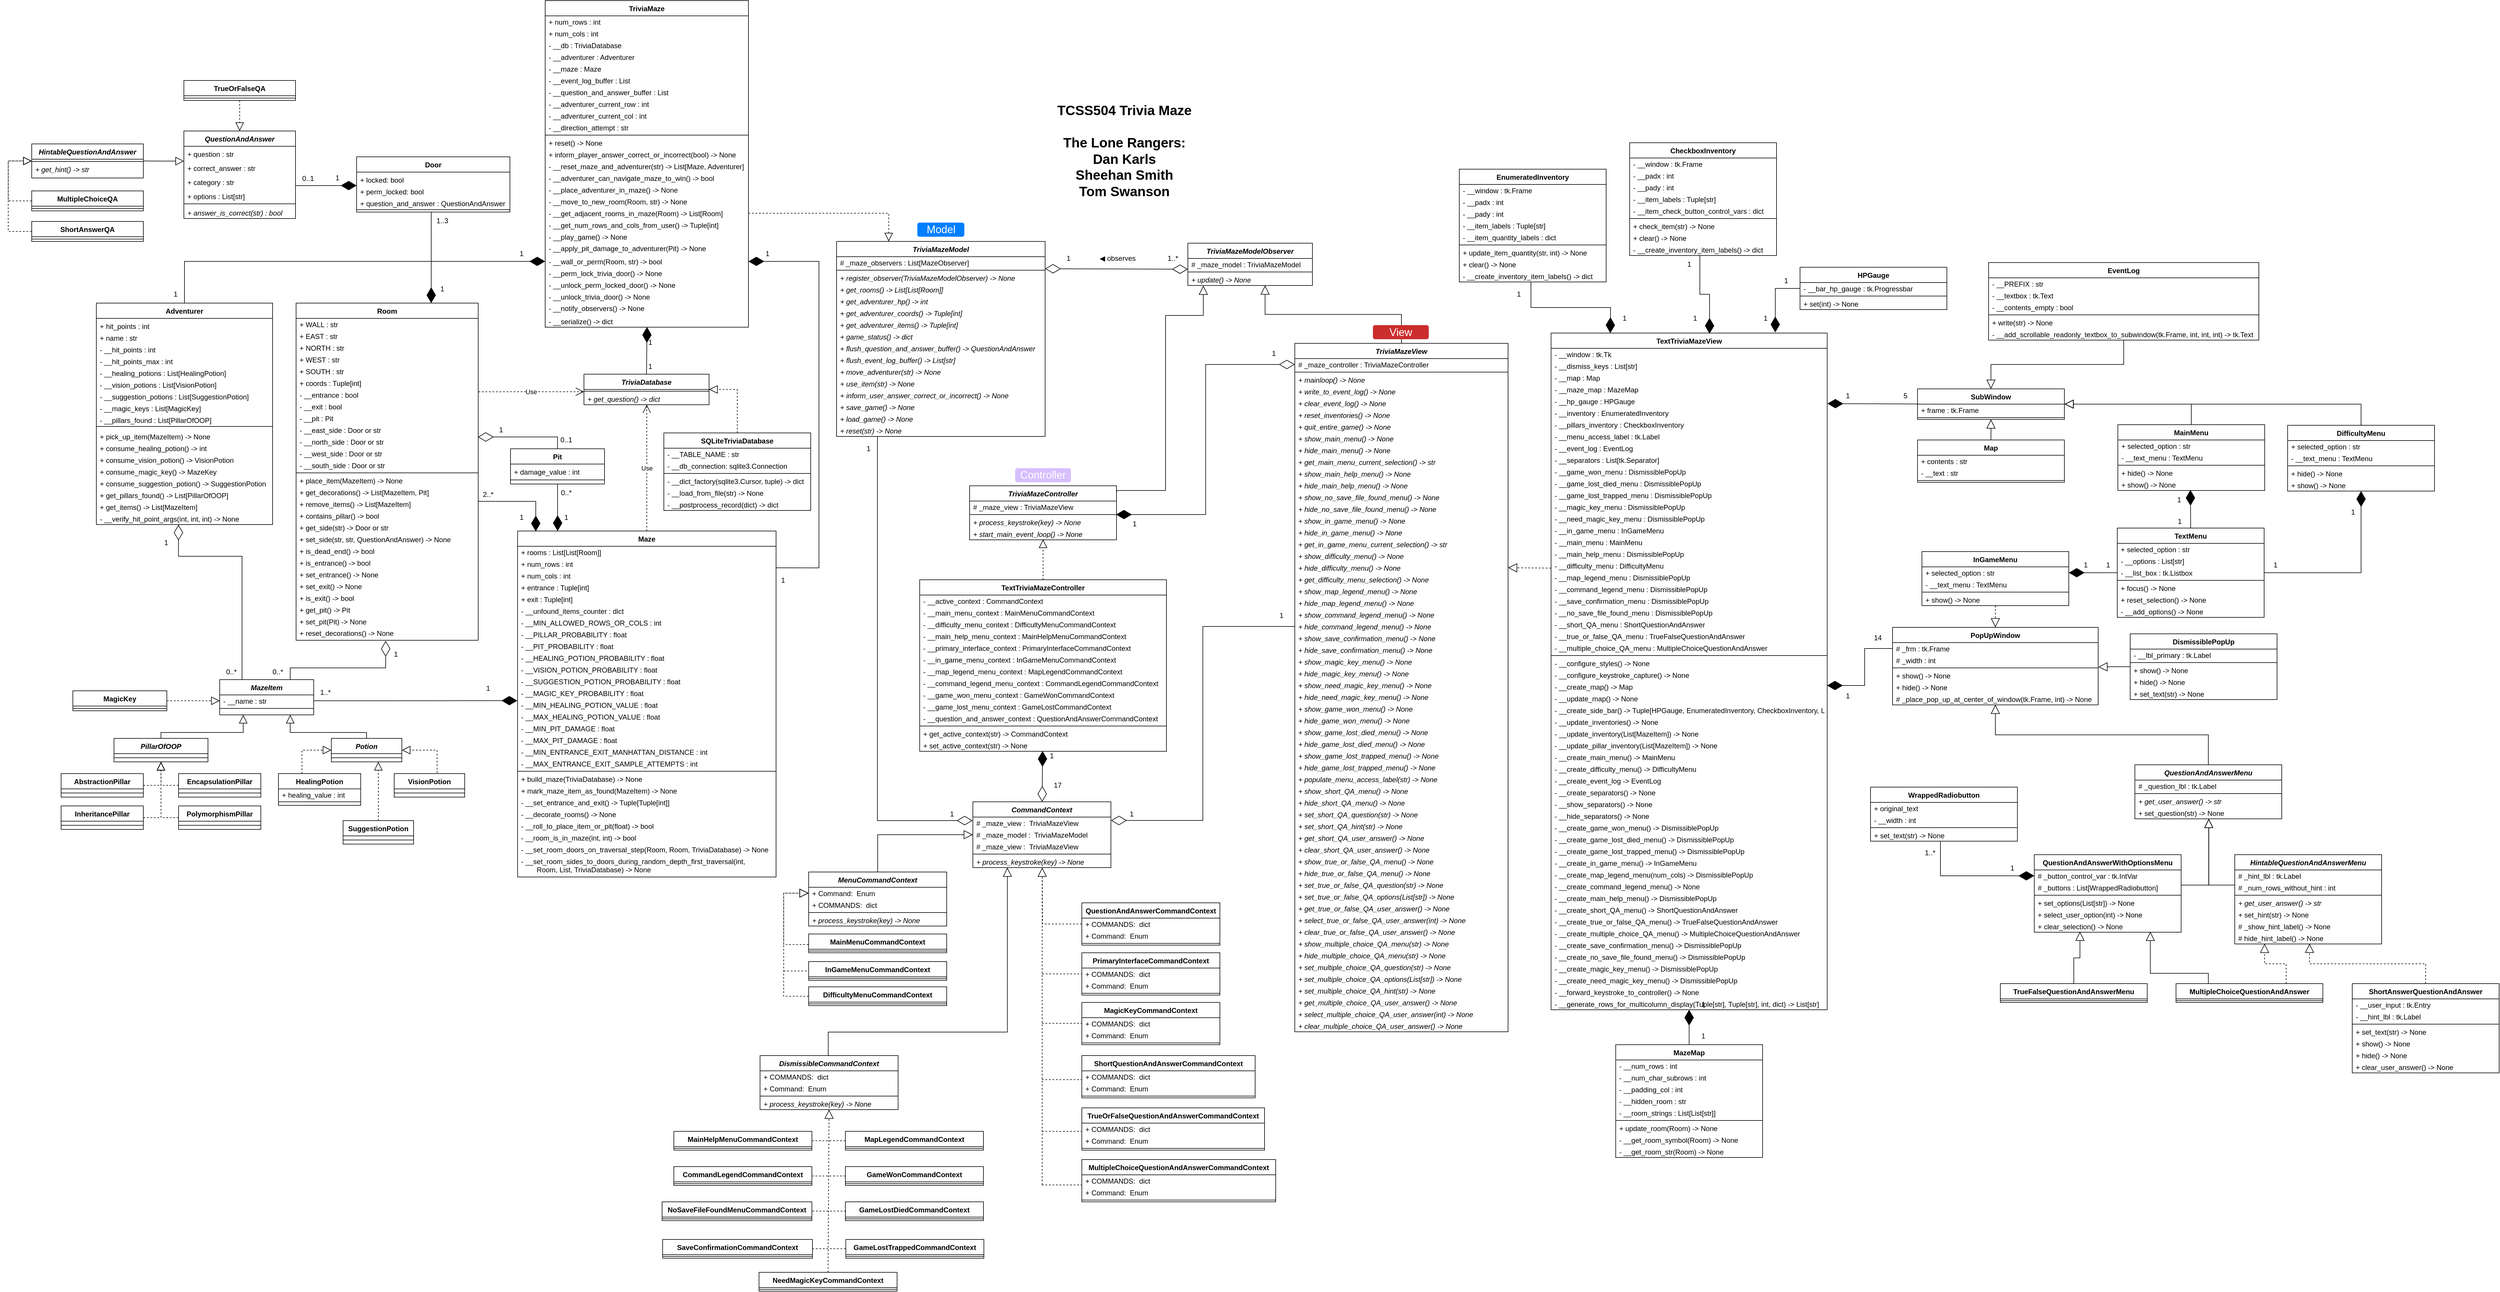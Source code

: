 <mxfile version="21.0.2" type="device"><diagram id="C5RBs43oDa-KdzZeNtuy" name="Page-1"><mxGraphModel dx="3707" dy="2804" grid="1" gridSize="10" guides="1" tooltips="1" connect="1" arrows="1" fold="1" page="1" pageScale="1" pageWidth="827" pageHeight="1169" math="0" shadow="0"><root><mxCell id="WIyWlLk6GJQsqaUBKTNV-0"/><mxCell id="WIyWlLk6GJQsqaUBKTNV-1" parent="WIyWlLk6GJQsqaUBKTNV-0"/><mxCell id="zkfFHV4jXpPFQw0GAbJ--0" value="MazeItem" style="swimlane;fontStyle=3;align=center;verticalAlign=top;childLayout=stackLayout;horizontal=1;startSize=26;horizontalStack=0;resizeParent=1;resizeLast=0;collapsible=1;marginBottom=0;rounded=0;shadow=0;strokeWidth=1;" parent="WIyWlLk6GJQsqaUBKTNV-1" vertex="1"><mxGeometry x="-80" y="750" width="160" height="60" as="geometry"><mxRectangle x="230" y="140" width="160" height="26" as="alternateBounds"/></mxGeometry></mxCell><mxCell id="zkfFHV4jXpPFQw0GAbJ--1" value="- __name : str" style="text;align=left;verticalAlign=middle;spacingLeft=4;spacingRight=4;overflow=hidden;rotatable=0;points=[[0,0.5],[1,0.5]];portConstraint=eastwest;" parent="zkfFHV4jXpPFQw0GAbJ--0" vertex="1"><mxGeometry y="26" width="160" height="20" as="geometry"/></mxCell><mxCell id="zkfFHV4jXpPFQw0GAbJ--4" value="" style="line;html=1;strokeWidth=1;align=left;verticalAlign=middle;spacingTop=-1;spacingLeft=3;spacingRight=3;rotatable=0;labelPosition=right;points=[];portConstraint=eastwest;" parent="zkfFHV4jXpPFQw0GAbJ--0" vertex="1"><mxGeometry y="46" width="160" height="6" as="geometry"/></mxCell><mxCell id="zkfFHV4jXpPFQw0GAbJ--13" value="HealingPotion" style="swimlane;fontStyle=1;align=center;verticalAlign=top;childLayout=stackLayout;horizontal=1;startSize=26;horizontalStack=0;resizeParent=1;resizeLast=0;collapsible=1;marginBottom=0;rounded=0;shadow=0;strokeWidth=1;" parent="WIyWlLk6GJQsqaUBKTNV-1" vertex="1"><mxGeometry x="20" y="910" width="140" height="54" as="geometry"><mxRectangle x="340" y="380" width="170" height="26" as="alternateBounds"/></mxGeometry></mxCell><mxCell id="zkfFHV4jXpPFQw0GAbJ--14" value="+ healing_value : int" style="text;align=left;verticalAlign=middle;spacingLeft=4;spacingRight=4;overflow=hidden;rotatable=0;points=[[0,0.5],[1,0.5]];portConstraint=eastwest;" parent="zkfFHV4jXpPFQw0GAbJ--13" vertex="1"><mxGeometry y="26" width="140" height="20" as="geometry"/></mxCell><mxCell id="zkfFHV4jXpPFQw0GAbJ--15" value="" style="line;html=1;strokeWidth=1;align=left;verticalAlign=middle;spacingTop=-1;spacingLeft=3;spacingRight=3;rotatable=0;labelPosition=right;points=[];portConstraint=eastwest;" parent="zkfFHV4jXpPFQw0GAbJ--13" vertex="1"><mxGeometry y="46" width="140" height="4" as="geometry"/></mxCell><mxCell id="zkfFHV4jXpPFQw0GAbJ--17" value="Potion" style="swimlane;fontStyle=3;align=center;verticalAlign=top;childLayout=stackLayout;horizontal=1;startSize=26;horizontalStack=0;resizeParent=1;resizeLast=0;collapsible=1;marginBottom=0;rounded=0;shadow=0;strokeWidth=1;" parent="WIyWlLk6GJQsqaUBKTNV-1" vertex="1"><mxGeometry x="110" y="850" width="120" height="40" as="geometry"><mxRectangle x="550" y="140" width="160" height="26" as="alternateBounds"/></mxGeometry></mxCell><mxCell id="zkfFHV4jXpPFQw0GAbJ--23" value="" style="line;html=1;strokeWidth=1;align=left;verticalAlign=middle;spacingTop=-1;spacingLeft=3;spacingRight=3;rotatable=0;labelPosition=right;points=[];portConstraint=eastwest;" parent="zkfFHV4jXpPFQw0GAbJ--17" vertex="1"><mxGeometry y="26" width="120" height="14" as="geometry"/></mxCell><mxCell id="WuO50XJ9nV-Tfrzp635n-19" value="" style="endArrow=block;dashed=1;endFill=0;endSize=12;html=1;rounded=0;targetPerimeterSpacing=0;entryX=0;entryY=0.5;entryDx=0;entryDy=0;edgeStyle=elbowEdgeStyle;" parent="WIyWlLk6GJQsqaUBKTNV-1" target="zkfFHV4jXpPFQw0GAbJ--17" edge="1"><mxGeometry width="160" relative="1" as="geometry"><mxPoint x="60" y="910" as="sourcePoint"/><mxPoint x="210" y="980" as="targetPoint"/><Array as="points"><mxPoint x="60" y="970"/><mxPoint x="60" y="960"/></Array></mxGeometry></mxCell><mxCell id="WuO50XJ9nV-Tfrzp635n-20" value="VisionPotion" style="swimlane;fontStyle=1;align=center;verticalAlign=top;childLayout=stackLayout;horizontal=1;startSize=26;horizontalStack=0;resizeParent=1;resizeLast=0;collapsible=1;marginBottom=0;rounded=0;shadow=0;strokeWidth=1;" parent="WIyWlLk6GJQsqaUBKTNV-1" vertex="1"><mxGeometry x="217" y="910" width="120" height="40" as="geometry"><mxRectangle x="550" y="140" width="160" height="26" as="alternateBounds"/></mxGeometry></mxCell><mxCell id="WuO50XJ9nV-Tfrzp635n-21" value="" style="line;html=1;strokeWidth=1;align=left;verticalAlign=middle;spacingTop=-1;spacingLeft=3;spacingRight=3;rotatable=0;labelPosition=right;points=[];portConstraint=eastwest;" parent="WuO50XJ9nV-Tfrzp635n-20" vertex="1"><mxGeometry y="26" width="120" height="14" as="geometry"/></mxCell><mxCell id="WuO50XJ9nV-Tfrzp635n-22" value="EncapsulationPillar" style="swimlane;fontStyle=1;align=center;verticalAlign=top;childLayout=stackLayout;horizontal=1;startSize=26;horizontalStack=0;resizeParent=1;resizeLast=0;collapsible=1;marginBottom=0;rounded=0;shadow=0;strokeWidth=1;" parent="WIyWlLk6GJQsqaUBKTNV-1" vertex="1"><mxGeometry x="-150" y="910" width="140" height="40" as="geometry"><mxRectangle x="550" y="140" width="160" height="26" as="alternateBounds"/></mxGeometry></mxCell><mxCell id="WuO50XJ9nV-Tfrzp635n-23" value="" style="line;html=1;strokeWidth=1;align=left;verticalAlign=middle;spacingTop=-1;spacingLeft=3;spacingRight=3;rotatable=0;labelPosition=right;points=[];portConstraint=eastwest;" parent="WuO50XJ9nV-Tfrzp635n-22" vertex="1"><mxGeometry y="26" width="140" height="14" as="geometry"/></mxCell><mxCell id="WuO50XJ9nV-Tfrzp635n-24" value="PolymorphismPillar" style="swimlane;fontStyle=1;align=center;verticalAlign=top;childLayout=stackLayout;horizontal=1;startSize=26;horizontalStack=0;resizeParent=1;resizeLast=0;collapsible=1;marginBottom=0;rounded=0;shadow=0;strokeWidth=1;" parent="WIyWlLk6GJQsqaUBKTNV-1" vertex="1"><mxGeometry x="-150" y="965" width="140" height="40" as="geometry"><mxRectangle x="550" y="140" width="160" height="26" as="alternateBounds"/></mxGeometry></mxCell><mxCell id="WuO50XJ9nV-Tfrzp635n-25" value="" style="line;html=1;strokeWidth=1;align=left;verticalAlign=middle;spacingTop=-1;spacingLeft=3;spacingRight=3;rotatable=0;labelPosition=right;points=[];portConstraint=eastwest;" parent="WuO50XJ9nV-Tfrzp635n-24" vertex="1"><mxGeometry y="26" width="140" height="14" as="geometry"/></mxCell><mxCell id="WuO50XJ9nV-Tfrzp635n-26" value="AbstractionPillar" style="swimlane;fontStyle=1;align=center;verticalAlign=top;childLayout=stackLayout;horizontal=1;startSize=26;horizontalStack=0;resizeParent=1;resizeLast=0;collapsible=1;marginBottom=0;rounded=0;shadow=0;strokeWidth=1;" parent="WIyWlLk6GJQsqaUBKTNV-1" vertex="1"><mxGeometry x="-350" y="910" width="140" height="40" as="geometry"><mxRectangle x="-350" y="870" width="160" height="26" as="alternateBounds"/></mxGeometry></mxCell><mxCell id="WuO50XJ9nV-Tfrzp635n-27" value="" style="line;html=1;strokeWidth=1;align=left;verticalAlign=middle;spacingTop=-1;spacingLeft=3;spacingRight=3;rotatable=0;labelPosition=right;points=[];portConstraint=eastwest;" parent="WuO50XJ9nV-Tfrzp635n-26" vertex="1"><mxGeometry y="26" width="140" height="14" as="geometry"/></mxCell><mxCell id="WuO50XJ9nV-Tfrzp635n-28" value="InheritancePillar" style="swimlane;fontStyle=1;align=center;verticalAlign=top;childLayout=stackLayout;horizontal=1;startSize=26;horizontalStack=0;resizeParent=1;resizeLast=0;collapsible=1;marginBottom=0;rounded=0;shadow=0;strokeWidth=1;" parent="WIyWlLk6GJQsqaUBKTNV-1" vertex="1"><mxGeometry x="-350" y="965" width="140" height="40" as="geometry"><mxRectangle x="550" y="140" width="160" height="26" as="alternateBounds"/></mxGeometry></mxCell><mxCell id="WuO50XJ9nV-Tfrzp635n-29" value="" style="line;html=1;strokeWidth=1;align=left;verticalAlign=middle;spacingTop=-1;spacingLeft=3;spacingRight=3;rotatable=0;labelPosition=right;points=[];portConstraint=eastwest;" parent="WuO50XJ9nV-Tfrzp635n-28" vertex="1"><mxGeometry y="26" width="140" height="14" as="geometry"/></mxCell><mxCell id="WuO50XJ9nV-Tfrzp635n-32" value="" style="endArrow=block;endFill=0;endSize=12;html=1;rounded=0;targetPerimeterSpacing=0;edgeStyle=orthogonalEdgeStyle;exitX=0.5;exitY=0;exitDx=0;exitDy=0;entryX=0.25;entryY=1;entryDx=0;entryDy=0;" parent="WIyWlLk6GJQsqaUBKTNV-1" source="WuO50XJ9nV-Tfrzp635n-66" target="zkfFHV4jXpPFQw0GAbJ--0" edge="1"><mxGeometry width="160" relative="1" as="geometry"><mxPoint x="-180.0" y="810" as="sourcePoint"/><mxPoint x="-120" y="780" as="targetPoint"/><Array as="points"><mxPoint x="-180" y="840"/><mxPoint x="-40" y="840"/></Array></mxGeometry></mxCell><mxCell id="WuO50XJ9nV-Tfrzp635n-33" value="" style="endArrow=block;endFill=0;endSize=12;html=1;rounded=0;targetPerimeterSpacing=0;edgeStyle=orthogonalEdgeStyle;entryX=0.75;entryY=1;entryDx=0;entryDy=0;exitX=0.5;exitY=0;exitDx=0;exitDy=0;" parent="WIyWlLk6GJQsqaUBKTNV-1" source="zkfFHV4jXpPFQw0GAbJ--17" target="zkfFHV4jXpPFQw0GAbJ--0" edge="1"><mxGeometry width="160" relative="1" as="geometry"><mxPoint x="-190" y="870" as="sourcePoint"/><mxPoint x="-70" y="788" as="targetPoint"/><Array as="points"><mxPoint x="170" y="840"/><mxPoint x="40" y="840"/></Array></mxGeometry></mxCell><mxCell id="WuO50XJ9nV-Tfrzp635n-35" value="" style="endArrow=block;dashed=1;endFill=0;endSize=12;html=1;rounded=0;targetPerimeterSpacing=0;edgeStyle=orthogonalEdgeStyle;entryX=1;entryY=0.5;entryDx=0;entryDy=0;exitX=0.75;exitY=0;exitDx=0;exitDy=0;" parent="WIyWlLk6GJQsqaUBKTNV-1" source="WuO50XJ9nV-Tfrzp635n-20" target="zkfFHV4jXpPFQw0GAbJ--17" edge="1"><mxGeometry width="160" relative="1" as="geometry"><mxPoint x="260" y="870" as="sourcePoint"/><mxPoint x="420" y="870" as="targetPoint"/><Array as="points"><mxPoint x="290" y="870"/></Array></mxGeometry></mxCell><mxCell id="WuO50XJ9nV-Tfrzp635n-36" value="" style="endArrow=block;dashed=1;endFill=0;endSize=12;html=1;rounded=0;targetPerimeterSpacing=0;entryX=0.5;entryY=1;entryDx=0;entryDy=0;edgeStyle=orthogonalEdgeStyle;exitX=1;exitY=0.5;exitDx=0;exitDy=0;" parent="WIyWlLk6GJQsqaUBKTNV-1" source="WuO50XJ9nV-Tfrzp635n-28" target="WuO50XJ9nV-Tfrzp635n-66" edge="1"><mxGeometry width="160" relative="1" as="geometry"><mxPoint x="-180" y="990" as="sourcePoint"/><mxPoint x="-180.0" y="894" as="targetPoint"/></mxGeometry></mxCell><mxCell id="WuO50XJ9nV-Tfrzp635n-37" value="" style="endArrow=block;dashed=1;endFill=0;endSize=12;html=1;rounded=0;targetPerimeterSpacing=0;edgeStyle=orthogonalEdgeStyle;exitX=0;exitY=0.5;exitDx=0;exitDy=0;" parent="WIyWlLk6GJQsqaUBKTNV-1" source="WuO50XJ9nV-Tfrzp635n-24" edge="1"><mxGeometry width="160" relative="1" as="geometry"><mxPoint x="-170" y="1000" as="sourcePoint"/><mxPoint x="-180" y="890" as="targetPoint"/><Array as="points"><mxPoint x="-180" y="985"/></Array></mxGeometry></mxCell><mxCell id="WuO50XJ9nV-Tfrzp635n-40" value="Maze" style="swimlane;fontStyle=1;align=center;verticalAlign=top;childLayout=stackLayout;horizontal=1;startSize=26;horizontalStack=0;resizeParent=1;resizeParentMax=0;resizeLast=0;collapsible=1;marginBottom=0;" parent="WIyWlLk6GJQsqaUBKTNV-1" vertex="1"><mxGeometry x="427" y="497" width="440" height="589" as="geometry"><mxRectangle x="440" y="497" width="90" height="30" as="alternateBounds"/></mxGeometry></mxCell><mxCell id="WuO50XJ9nV-Tfrzp635n-41" value="+ rooms : List[List[Room]]" style="text;strokeColor=none;fillColor=none;align=left;verticalAlign=middle;spacingLeft=4;spacingRight=4;overflow=hidden;rotatable=0;points=[[0,0.5],[1,0.5]];portConstraint=eastwest;fontSize=12;spacing=2;" parent="WuO50XJ9nV-Tfrzp635n-40" vertex="1"><mxGeometry y="26" width="440" height="20" as="geometry"/></mxCell><mxCell id="WuO50XJ9nV-Tfrzp635n-44" value="+ num_rows : int" style="text;strokeColor=none;fillColor=none;align=left;verticalAlign=middle;spacingLeft=4;spacingRight=4;overflow=hidden;rotatable=0;points=[[0,0.5],[1,0.5]];portConstraint=eastwest;spacing=2;" parent="WuO50XJ9nV-Tfrzp635n-40" vertex="1"><mxGeometry y="46" width="440" height="20" as="geometry"/></mxCell><mxCell id="WuO50XJ9nV-Tfrzp635n-45" value="+ num_cols : int" style="text;strokeColor=none;fillColor=none;align=left;verticalAlign=middle;spacingLeft=4;spacingRight=4;overflow=hidden;rotatable=0;points=[[0,0.5],[1,0.5]];portConstraint=eastwest;spacing=2;" parent="WuO50XJ9nV-Tfrzp635n-40" vertex="1"><mxGeometry y="66" width="440" height="20" as="geometry"/></mxCell><mxCell id="WuO50XJ9nV-Tfrzp635n-46" value="+ entrance : Tuple[int]" style="text;strokeColor=none;fillColor=none;align=left;verticalAlign=middle;spacingLeft=4;spacingRight=4;overflow=hidden;rotatable=0;points=[[0,0.5],[1,0.5]];portConstraint=eastwest;spacing=2;" parent="WuO50XJ9nV-Tfrzp635n-40" vertex="1"><mxGeometry y="86" width="440" height="20" as="geometry"/></mxCell><mxCell id="WuO50XJ9nV-Tfrzp635n-47" value="+ exit : Tuple[int]" style="text;strokeColor=none;fillColor=none;align=left;verticalAlign=middle;spacingLeft=4;spacingRight=4;overflow=hidden;rotatable=0;points=[[0,0.5],[1,0.5]];portConstraint=eastwest;spacing=2;" parent="WuO50XJ9nV-Tfrzp635n-40" vertex="1"><mxGeometry y="106" width="440" height="20" as="geometry"/></mxCell><mxCell id="WuO50XJ9nV-Tfrzp635n-48" value="- __unfound_items_counter : dict" style="text;strokeColor=none;fillColor=none;align=left;verticalAlign=middle;spacingLeft=4;spacingRight=4;overflow=hidden;rotatable=0;points=[[0,0.5],[1,0.5]];portConstraint=eastwest;spacing=2;" parent="WuO50XJ9nV-Tfrzp635n-40" vertex="1"><mxGeometry y="126" width="440" height="20" as="geometry"/></mxCell><mxCell id="WuO50XJ9nV-Tfrzp635n-52" value="- __MIN_ALLOWED_ROWS_OR_COLS : int" style="text;strokeColor=none;fillColor=none;align=left;verticalAlign=middle;spacingLeft=4;spacingRight=4;overflow=hidden;rotatable=0;points=[[0,0.5],[1,0.5]];portConstraint=eastwest;spacing=2;" parent="WuO50XJ9nV-Tfrzp635n-40" vertex="1"><mxGeometry y="146" width="440" height="20" as="geometry"/></mxCell><mxCell id="WuO50XJ9nV-Tfrzp635n-53" value="- __PILLAR_PROBABILITY : float" style="text;strokeColor=none;fillColor=none;align=left;verticalAlign=middle;spacingLeft=4;spacingRight=4;overflow=hidden;rotatable=0;points=[[0,0.5],[1,0.5]];portConstraint=eastwest;spacing=2;" parent="WuO50XJ9nV-Tfrzp635n-40" vertex="1"><mxGeometry y="166" width="440" height="20" as="geometry"/></mxCell><mxCell id="WuO50XJ9nV-Tfrzp635n-54" value="- __PIT_PROBABILITY : float" style="text;strokeColor=none;fillColor=none;align=left;verticalAlign=middle;spacingLeft=4;spacingRight=4;overflow=hidden;rotatable=0;points=[[0,0.5],[1,0.5]];portConstraint=eastwest;spacing=2;" parent="WuO50XJ9nV-Tfrzp635n-40" vertex="1"><mxGeometry y="186" width="440" height="20" as="geometry"/></mxCell><mxCell id="WuO50XJ9nV-Tfrzp635n-55" value="- __HEALING_POTION_PROBABILITY : float" style="text;strokeColor=none;fillColor=none;align=left;verticalAlign=middle;spacingLeft=4;spacingRight=4;overflow=hidden;rotatable=0;points=[[0,0.5],[1,0.5]];portConstraint=eastwest;spacing=2;" parent="WuO50XJ9nV-Tfrzp635n-40" vertex="1"><mxGeometry y="206" width="440" height="20" as="geometry"/></mxCell><mxCell id="WuO50XJ9nV-Tfrzp635n-57" value="- __VISION_POTION_PROBABILITY : float" style="text;strokeColor=none;fillColor=none;align=left;verticalAlign=middle;spacingLeft=4;spacingRight=4;overflow=hidden;rotatable=0;points=[[0,0.5],[1,0.5]];portConstraint=eastwest;" parent="WuO50XJ9nV-Tfrzp635n-40" vertex="1"><mxGeometry y="226" width="440" height="20" as="geometry"/></mxCell><mxCell id="sq4ZeNXUKPibHBQ1HQiN-4" value="- __SUGGESTION_POTION_PROBABILITY : float" style="text;strokeColor=none;fillColor=none;align=left;verticalAlign=middle;spacingLeft=4;spacingRight=4;overflow=hidden;rotatable=0;points=[[0,0.5],[1,0.5]];portConstraint=eastwest;" parent="WuO50XJ9nV-Tfrzp635n-40" vertex="1"><mxGeometry y="246" width="440" height="20" as="geometry"/></mxCell><mxCell id="sq4ZeNXUKPibHBQ1HQiN-5" value="- __MAGIC_KEY_PROBABILITY : float" style="text;strokeColor=none;fillColor=none;align=left;verticalAlign=middle;spacingLeft=4;spacingRight=4;overflow=hidden;rotatable=0;points=[[0,0.5],[1,0.5]];portConstraint=eastwest;" parent="WuO50XJ9nV-Tfrzp635n-40" vertex="1"><mxGeometry y="266" width="440" height="20" as="geometry"/></mxCell><mxCell id="WuO50XJ9nV-Tfrzp635n-61" value="- __MIN_HEALING_POTION_VALUE : float" style="text;strokeColor=none;fillColor=none;align=left;verticalAlign=middle;spacingLeft=4;spacingRight=4;overflow=hidden;rotatable=0;points=[[0,0.5],[1,0.5]];portConstraint=eastwest;" parent="WuO50XJ9nV-Tfrzp635n-40" vertex="1"><mxGeometry y="286" width="440" height="20" as="geometry"/></mxCell><mxCell id="WuO50XJ9nV-Tfrzp635n-58" value="- __MAX_HEALING_POTION_VALUE : float" style="text;strokeColor=none;fillColor=none;align=left;verticalAlign=middle;spacingLeft=4;spacingRight=4;overflow=hidden;rotatable=0;points=[[0,0.5],[1,0.5]];portConstraint=eastwest;" parent="WuO50XJ9nV-Tfrzp635n-40" vertex="1"><mxGeometry y="306" width="440" height="20" as="geometry"/></mxCell><mxCell id="WuO50XJ9nV-Tfrzp635n-62" value="- __MIN_PIT_DAMAGE : float" style="text;strokeColor=none;fillColor=none;align=left;verticalAlign=middle;spacingLeft=4;spacingRight=4;overflow=hidden;rotatable=0;points=[[0,0.5],[1,0.5]];portConstraint=eastwest;" parent="WuO50XJ9nV-Tfrzp635n-40" vertex="1"><mxGeometry y="326" width="440" height="20" as="geometry"/></mxCell><mxCell id="WuO50XJ9nV-Tfrzp635n-64" value="- __MAX_PIT_DAMAGE : float" style="text;strokeColor=none;fillColor=none;align=left;verticalAlign=middle;spacingLeft=4;spacingRight=4;overflow=hidden;rotatable=0;points=[[0,0.5],[1,0.5]];portConstraint=eastwest;" parent="WuO50XJ9nV-Tfrzp635n-40" vertex="1"><mxGeometry y="346" width="440" height="20" as="geometry"/></mxCell><mxCell id="WuO50XJ9nV-Tfrzp635n-59" value="- __MIN_ENTRANCE_EXIT_MANHATTAN_DISTANCE : int" style="text;strokeColor=none;fillColor=none;align=left;verticalAlign=middle;spacingLeft=4;spacingRight=4;overflow=hidden;rotatable=0;points=[[0,0.5],[1,0.5]];portConstraint=eastwest;" parent="WuO50XJ9nV-Tfrzp635n-40" vertex="1"><mxGeometry y="366" width="440" height="20" as="geometry"/></mxCell><mxCell id="WuO50XJ9nV-Tfrzp635n-63" value="- __MAX_ENTRANCE_EXIT_SAMPLE_ATTEMPTS : int" style="text;strokeColor=none;fillColor=none;align=left;verticalAlign=middle;spacingLeft=4;spacingRight=4;overflow=hidden;rotatable=0;points=[[0,0.5],[1,0.5]];portConstraint=eastwest;" parent="WuO50XJ9nV-Tfrzp635n-40" vertex="1"><mxGeometry y="386" width="440" height="20" as="geometry"/></mxCell><mxCell id="WuO50XJ9nV-Tfrzp635n-42" value="" style="line;strokeWidth=1;fillColor=none;align=left;verticalAlign=middle;spacingTop=2;spacingLeft=3;spacingRight=3;rotatable=0;labelPosition=right;points=[];portConstraint=eastwest;strokeColor=inherit;fontSize=12;spacing=0;" parent="WuO50XJ9nV-Tfrzp635n-40" vertex="1"><mxGeometry y="406" width="440" height="6" as="geometry"/></mxCell><mxCell id="WuO50XJ9nV-Tfrzp635n-43" value="+ build_maze(TriviaDatabase) -&gt; None" style="text;strokeColor=none;fillColor=none;align=left;verticalAlign=middle;spacingLeft=4;spacingRight=4;overflow=hidden;rotatable=0;points=[[0,0.5],[1,0.5]];portConstraint=eastwest;" parent="WuO50XJ9nV-Tfrzp635n-40" vertex="1"><mxGeometry y="412" width="440" height="20" as="geometry"/></mxCell><mxCell id="WuO50XJ9nV-Tfrzp635n-65" value="+ mark_maze_item_as_found(MazeItem) -&gt; None" style="text;strokeColor=none;fillColor=none;align=left;verticalAlign=middle;spacingLeft=4;spacingRight=4;overflow=hidden;rotatable=0;points=[[0,0.5],[1,0.5]];portConstraint=eastwest;" parent="WuO50XJ9nV-Tfrzp635n-40" vertex="1"><mxGeometry y="432" width="440" height="20" as="geometry"/></mxCell><mxCell id="WuO50XJ9nV-Tfrzp635n-50" value="- __set_entrance_and_exit() -&gt; Tuple[Tuple[int]]" style="text;strokeColor=none;fillColor=none;align=left;verticalAlign=middle;spacingLeft=4;spacingRight=4;overflow=hidden;rotatable=0;points=[[0,0.5],[1,0.5]];portConstraint=eastwest;" parent="WuO50XJ9nV-Tfrzp635n-40" vertex="1"><mxGeometry y="452" width="440" height="20" as="geometry"/></mxCell><mxCell id="WuO50XJ9nV-Tfrzp635n-71" value="- __decorate_rooms() -&gt; None" style="text;strokeColor=none;fillColor=none;align=left;verticalAlign=middle;spacingLeft=4;spacingRight=4;overflow=hidden;rotatable=0;points=[[0,0.5],[1,0.5]];portConstraint=eastwest;" parent="WuO50XJ9nV-Tfrzp635n-40" vertex="1"><mxGeometry y="472" width="440" height="20" as="geometry"/></mxCell><mxCell id="WuO50XJ9nV-Tfrzp635n-74" value="- __roll_to_place_item_or_pit(float) -&gt; bool" style="text;strokeColor=none;fillColor=none;align=left;verticalAlign=middle;spacingLeft=4;spacingRight=4;overflow=hidden;rotatable=0;points=[[0,0.5],[1,0.5]];portConstraint=eastwest;" parent="WuO50XJ9nV-Tfrzp635n-40" vertex="1"><mxGeometry y="492" width="440" height="20" as="geometry"/></mxCell><mxCell id="WuO50XJ9nV-Tfrzp635n-75" value="- __room_is_in_maze(int, int) -&gt; bool" style="text;strokeColor=none;fillColor=none;align=left;verticalAlign=middle;spacingLeft=4;spacingRight=4;overflow=hidden;rotatable=0;points=[[0,0.5],[1,0.5]];portConstraint=eastwest;" parent="WuO50XJ9nV-Tfrzp635n-40" vertex="1"><mxGeometry y="512" width="440" height="20" as="geometry"/></mxCell><mxCell id="WuO50XJ9nV-Tfrzp635n-73" value="- __set_room_doors_on_traversal_step(Room, Room, TriviaDatabase) -&gt; None" style="text;strokeColor=none;fillColor=none;align=left;verticalAlign=middle;spacingLeft=4;spacingRight=4;overflow=hidden;rotatable=0;points=[[0,0.5],[1,0.5]];portConstraint=eastwest;" parent="WuO50XJ9nV-Tfrzp635n-40" vertex="1"><mxGeometry y="532" width="440" height="20" as="geometry"/></mxCell><mxCell id="WuO50XJ9nV-Tfrzp635n-77" value="- __set_room_sides_to_doors_during_random_depth_first_traversal(int, &#10;        Room, List, TriviaDatabase) -&gt; None" style="text;strokeColor=none;fillColor=none;align=left;verticalAlign=middle;spacingLeft=4;spacingRight=4;overflow=hidden;rotatable=0;points=[[0,0.5],[1,0.5]];portConstraint=eastwest;spacingBottom=3;" parent="WuO50XJ9nV-Tfrzp635n-40" vertex="1"><mxGeometry y="552" width="440" height="37" as="geometry"/></mxCell><mxCell id="WuO50XJ9nV-Tfrzp635n-66" value="PillarOfOOP" style="swimlane;fontStyle=3;align=center;verticalAlign=top;childLayout=stackLayout;horizontal=1;startSize=26;horizontalStack=0;resizeParent=1;resizeLast=0;collapsible=1;marginBottom=0;rounded=0;shadow=0;strokeWidth=1;" parent="WIyWlLk6GJQsqaUBKTNV-1" vertex="1"><mxGeometry x="-260" y="850" width="160" height="40" as="geometry"><mxRectangle x="550" y="140" width="160" height="26" as="alternateBounds"/></mxGeometry></mxCell><mxCell id="WuO50XJ9nV-Tfrzp635n-67" value="" style="line;html=1;strokeWidth=1;align=left;verticalAlign=middle;spacingTop=-1;spacingLeft=3;spacingRight=3;rotatable=0;labelPosition=right;points=[];portConstraint=eastwest;" parent="WuO50XJ9nV-Tfrzp635n-66" vertex="1"><mxGeometry y="26" width="160" height="14" as="geometry"/></mxCell><mxCell id="WuO50XJ9nV-Tfrzp635n-69" value="" style="endArrow=block;dashed=1;endFill=0;endSize=12;html=1;rounded=0;targetPerimeterSpacing=0;edgeStyle=orthogonalEdgeStyle;exitX=0;exitY=0.5;exitDx=0;exitDy=0;" parent="WIyWlLk6GJQsqaUBKTNV-1" source="WuO50XJ9nV-Tfrzp635n-22" edge="1"><mxGeometry width="160" relative="1" as="geometry"><mxPoint x="-140.0" y="995" as="sourcePoint"/><mxPoint x="-180" y="890" as="targetPoint"/><Array as="points"><mxPoint x="-180" y="930"/></Array></mxGeometry></mxCell><mxCell id="WuO50XJ9nV-Tfrzp635n-70" value="" style="endArrow=block;dashed=1;endFill=0;endSize=12;html=1;rounded=0;targetPerimeterSpacing=0;edgeStyle=orthogonalEdgeStyle;exitX=1;exitY=0.5;exitDx=0;exitDy=0;entryX=0.5;entryY=1;entryDx=0;entryDy=0;" parent="WIyWlLk6GJQsqaUBKTNV-1" source="WuO50XJ9nV-Tfrzp635n-26" target="WuO50XJ9nV-Tfrzp635n-66" edge="1"><mxGeometry width="160" relative="1" as="geometry"><mxPoint x="-140.0" y="940" as="sourcePoint"/><mxPoint x="-170.0" y="900" as="targetPoint"/><Array as="points"><mxPoint x="-180" y="930"/></Array></mxGeometry></mxCell><mxCell id="WuO50XJ9nV-Tfrzp635n-78" value="" style="endArrow=diamondThin;endFill=1;endSize=24;html=1;rounded=0;fontFamily=Courier New;fontSize=12;targetPerimeterSpacing=0;edgeStyle=elbowEdgeStyle;exitX=1;exitY=0.5;exitDx=0;exitDy=0;entryX=-0.001;entryY=0.139;entryDx=0;entryDy=0;entryPerimeter=0;" parent="WIyWlLk6GJQsqaUBKTNV-1" source="zkfFHV4jXpPFQw0GAbJ--1" target="WuO50XJ9nV-Tfrzp635n-61" edge="1"><mxGeometry width="160" relative="1" as="geometry"><mxPoint x="60" y="740" as="sourcePoint"/><mxPoint x="430" y="790" as="targetPoint"/><Array as="points"><mxPoint x="190" y="780"/></Array></mxGeometry></mxCell><mxCell id="WuO50XJ9nV-Tfrzp635n-79" value="Room" style="swimlane;fontStyle=1;align=center;verticalAlign=top;childLayout=stackLayout;horizontal=1;startSize=26;horizontalStack=0;resizeParent=1;resizeParentMax=0;resizeLast=0;collapsible=1;marginBottom=0;" parent="WIyWlLk6GJQsqaUBKTNV-1" vertex="1"><mxGeometry x="50" y="109" width="310" height="574" as="geometry"><mxRectangle x="30" y="-70" width="70" height="30" as="alternateBounds"/></mxGeometry></mxCell><mxCell id="WuO50XJ9nV-Tfrzp635n-81" value="+ WALL : str" style="text;strokeColor=none;fillColor=none;align=left;verticalAlign=middle;spacingLeft=4;spacingRight=4;overflow=hidden;rotatable=0;points=[[0,0.5],[1,0.5]];portConstraint=eastwest;spacing=2;" parent="WuO50XJ9nV-Tfrzp635n-79" vertex="1"><mxGeometry y="26" width="310" height="20" as="geometry"/></mxCell><mxCell id="WuO50XJ9nV-Tfrzp635n-82" value="+ EAST : str" style="text;strokeColor=none;fillColor=none;align=left;verticalAlign=middle;spacingLeft=4;spacingRight=4;overflow=hidden;rotatable=0;points=[[0,0.5],[1,0.5]];portConstraint=eastwest;spacing=2;" parent="WuO50XJ9nV-Tfrzp635n-79" vertex="1"><mxGeometry y="46" width="310" height="20" as="geometry"/></mxCell><mxCell id="WuO50XJ9nV-Tfrzp635n-83" value="+ NORTH : str" style="text;strokeColor=none;fillColor=none;align=left;verticalAlign=middle;spacingLeft=4;spacingRight=4;overflow=hidden;rotatable=0;points=[[0,0.5],[1,0.5]];portConstraint=eastwest;spacing=2;" parent="WuO50XJ9nV-Tfrzp635n-79" vertex="1"><mxGeometry y="66" width="310" height="20" as="geometry"/></mxCell><mxCell id="WuO50XJ9nV-Tfrzp635n-84" value="+ WEST : str" style="text;strokeColor=none;fillColor=none;align=left;verticalAlign=middle;spacingLeft=4;spacingRight=4;overflow=hidden;rotatable=0;points=[[0,0.5],[1,0.5]];portConstraint=eastwest;spacing=2;" parent="WuO50XJ9nV-Tfrzp635n-79" vertex="1"><mxGeometry y="86" width="310" height="20" as="geometry"/></mxCell><mxCell id="WuO50XJ9nV-Tfrzp635n-108" value="+ SOUTH : str" style="text;strokeColor=none;fillColor=none;align=left;verticalAlign=middle;spacingLeft=4;spacingRight=4;overflow=hidden;rotatable=0;points=[[0,0.5],[1,0.5]];portConstraint=eastwest;spacing=2;" parent="WuO50XJ9nV-Tfrzp635n-79" vertex="1"><mxGeometry y="106" width="310" height="20" as="geometry"/></mxCell><mxCell id="WuO50XJ9nV-Tfrzp635n-92" value="+ coords : Tuple[int]" style="text;strokeColor=none;fillColor=none;align=left;verticalAlign=middle;spacingLeft=4;spacingRight=4;overflow=hidden;rotatable=0;points=[[0,0.5],[1,0.5]];portConstraint=eastwest;" parent="WuO50XJ9nV-Tfrzp635n-79" vertex="1"><mxGeometry y="126" width="310" height="20" as="geometry"/></mxCell><mxCell id="WuO50XJ9nV-Tfrzp635n-93" value="- __entrance : bool" style="text;strokeColor=none;fillColor=none;align=left;verticalAlign=middle;spacingLeft=4;spacingRight=4;overflow=hidden;rotatable=0;points=[[0,0.5],[1,0.5]];portConstraint=eastwest;" parent="WuO50XJ9nV-Tfrzp635n-79" vertex="1"><mxGeometry y="146" width="310" height="20" as="geometry"/></mxCell><mxCell id="WuO50XJ9nV-Tfrzp635n-109" value="- __exit : bool" style="text;strokeColor=none;fillColor=none;align=left;verticalAlign=middle;spacingLeft=4;spacingRight=4;overflow=hidden;rotatable=0;points=[[0,0.5],[1,0.5]];portConstraint=eastwest;" parent="WuO50XJ9nV-Tfrzp635n-79" vertex="1"><mxGeometry y="166" width="310" height="20" as="geometry"/></mxCell><mxCell id="WuO50XJ9nV-Tfrzp635n-110" value="- __pit : Pit" style="text;strokeColor=none;fillColor=none;align=left;verticalAlign=middle;spacingLeft=4;spacingRight=4;overflow=hidden;rotatable=0;points=[[0,0.5],[1,0.5]];portConstraint=eastwest;" parent="WuO50XJ9nV-Tfrzp635n-79" vertex="1"><mxGeometry y="186" width="310" height="20" as="geometry"/></mxCell><mxCell id="WuO50XJ9nV-Tfrzp635n-111" value="- __east_side : Door or str" style="text;strokeColor=none;fillColor=none;align=left;verticalAlign=middle;spacingLeft=4;spacingRight=4;overflow=hidden;rotatable=0;points=[[0,0.5],[1,0.5]];portConstraint=eastwest;" parent="WuO50XJ9nV-Tfrzp635n-79" vertex="1"><mxGeometry y="206" width="310" height="20" as="geometry"/></mxCell><mxCell id="WuO50XJ9nV-Tfrzp635n-112" value="- __north_side : Door or str" style="text;strokeColor=none;fillColor=none;align=left;verticalAlign=middle;spacingLeft=4;spacingRight=4;overflow=hidden;rotatable=0;points=[[0,0.5],[1,0.5]];portConstraint=eastwest;" parent="WuO50XJ9nV-Tfrzp635n-79" vertex="1"><mxGeometry y="226" width="310" height="20" as="geometry"/></mxCell><mxCell id="WuO50XJ9nV-Tfrzp635n-113" value="- __west_side : Door or str" style="text;strokeColor=none;fillColor=none;align=left;verticalAlign=middle;spacingLeft=4;spacingRight=4;overflow=hidden;rotatable=0;points=[[0,0.5],[1,0.5]];portConstraint=eastwest;" parent="WuO50XJ9nV-Tfrzp635n-79" vertex="1"><mxGeometry y="246" width="310" height="20" as="geometry"/></mxCell><mxCell id="WuO50XJ9nV-Tfrzp635n-114" value="- __south_side : Door or str" style="text;strokeColor=none;fillColor=none;align=left;verticalAlign=middle;spacingLeft=4;spacingRight=4;overflow=hidden;rotatable=0;points=[[0,0.5],[1,0.5]];portConstraint=eastwest;" parent="WuO50XJ9nV-Tfrzp635n-79" vertex="1"><mxGeometry y="266" width="310" height="20" as="geometry"/></mxCell><mxCell id="WuO50XJ9nV-Tfrzp635n-99" value="" style="line;strokeWidth=1;fillColor=none;align=left;verticalAlign=middle;spacingTop=2;spacingLeft=3;spacingRight=3;rotatable=0;labelPosition=right;points=[];portConstraint=eastwest;strokeColor=inherit;fontSize=12;spacing=0;" parent="WuO50XJ9nV-Tfrzp635n-79" vertex="1"><mxGeometry y="286" width="310" height="6" as="geometry"/></mxCell><mxCell id="WuO50XJ9nV-Tfrzp635n-100" value="+ place_item(MazeItem) -&gt; None" style="text;strokeColor=none;fillColor=none;align=left;verticalAlign=middle;spacingLeft=4;spacingRight=4;overflow=hidden;rotatable=0;points=[[0,0.5],[1,0.5]];portConstraint=eastwest;" parent="WuO50XJ9nV-Tfrzp635n-79" vertex="1"><mxGeometry y="292" width="310" height="20" as="geometry"/></mxCell><mxCell id="P0T06U9BDHVFRwJgcV20-12" value="+ get_decorations() -&gt; List[MazeItem, Pit]" style="text;strokeColor=none;fillColor=none;align=left;verticalAlign=middle;spacingLeft=4;spacingRight=4;overflow=hidden;rotatable=0;points=[[0,0.5],[1,0.5]];portConstraint=eastwest;" parent="WuO50XJ9nV-Tfrzp635n-79" vertex="1"><mxGeometry y="312" width="310" height="20" as="geometry"/></mxCell><mxCell id="WuO50XJ9nV-Tfrzp635n-101" value="+ remove_items() -&gt; List[MazeItem]" style="text;strokeColor=none;fillColor=none;align=left;verticalAlign=middle;spacingLeft=4;spacingRight=4;overflow=hidden;rotatable=0;points=[[0,0.5],[1,0.5]];portConstraint=eastwest;" parent="WuO50XJ9nV-Tfrzp635n-79" vertex="1"><mxGeometry y="332" width="310" height="20" as="geometry"/></mxCell><mxCell id="WuO50XJ9nV-Tfrzp635n-102" value="+ contains_pillar() -&gt; bool" style="text;strokeColor=none;fillColor=none;align=left;verticalAlign=middle;spacingLeft=4;spacingRight=4;overflow=hidden;rotatable=0;points=[[0,0.5],[1,0.5]];portConstraint=eastwest;" parent="WuO50XJ9nV-Tfrzp635n-79" vertex="1"><mxGeometry y="352" width="310" height="20" as="geometry"/></mxCell><mxCell id="WuO50XJ9nV-Tfrzp635n-103" value="+ get_side(str) -&gt; Door or str" style="text;strokeColor=none;fillColor=none;align=left;verticalAlign=middle;spacingLeft=4;spacingRight=4;overflow=hidden;rotatable=0;points=[[0,0.5],[1,0.5]];portConstraint=eastwest;" parent="WuO50XJ9nV-Tfrzp635n-79" vertex="1"><mxGeometry y="372" width="310" height="20" as="geometry"/></mxCell><mxCell id="WuO50XJ9nV-Tfrzp635n-115" value="+ set_side(str, str, QuestionAndAnswer) -&gt; None" style="text;strokeColor=none;fillColor=none;align=left;verticalAlign=middle;spacingLeft=4;spacingRight=4;overflow=hidden;rotatable=0;points=[[0,0.5],[1,0.5]];portConstraint=eastwest;" parent="WuO50XJ9nV-Tfrzp635n-79" vertex="1"><mxGeometry y="392" width="310" height="20" as="geometry"/></mxCell><mxCell id="WuO50XJ9nV-Tfrzp635n-104" value="+ is_dead_end() -&gt; bool" style="text;strokeColor=none;fillColor=none;align=left;verticalAlign=middle;spacingLeft=4;spacingRight=4;overflow=hidden;rotatable=0;points=[[0,0.5],[1,0.5]];portConstraint=eastwest;" parent="WuO50XJ9nV-Tfrzp635n-79" vertex="1"><mxGeometry y="412" width="310" height="20" as="geometry"/></mxCell><mxCell id="WuO50XJ9nV-Tfrzp635n-105" value="+ is_entrance() -&gt; bool" style="text;strokeColor=none;fillColor=none;align=left;verticalAlign=middle;spacingLeft=4;spacingRight=4;overflow=hidden;rotatable=0;points=[[0,0.5],[1,0.5]];portConstraint=eastwest;" parent="WuO50XJ9nV-Tfrzp635n-79" vertex="1"><mxGeometry y="432" width="310" height="20" as="geometry"/></mxCell><mxCell id="WuO50XJ9nV-Tfrzp635n-116" value="+ set_entrance() -&gt; None" style="text;strokeColor=none;fillColor=none;align=left;verticalAlign=middle;spacingLeft=4;spacingRight=4;overflow=hidden;rotatable=0;points=[[0,0.5],[1,0.5]];portConstraint=eastwest;" parent="WuO50XJ9nV-Tfrzp635n-79" vertex="1"><mxGeometry y="452" width="310" height="20" as="geometry"/></mxCell><mxCell id="WuO50XJ9nV-Tfrzp635n-117" value="+ set_exit() -&gt; None" style="text;strokeColor=none;fillColor=none;align=left;verticalAlign=middle;spacingLeft=4;spacingRight=4;overflow=hidden;rotatable=0;points=[[0,0.5],[1,0.5]];portConstraint=eastwest;" parent="WuO50XJ9nV-Tfrzp635n-79" vertex="1"><mxGeometry y="472" width="310" height="20" as="geometry"/></mxCell><mxCell id="WuO50XJ9nV-Tfrzp635n-118" value="+ is_exit() -&gt; bool" style="text;strokeColor=none;fillColor=none;align=left;verticalAlign=middle;spacingLeft=4;spacingRight=4;overflow=hidden;rotatable=0;points=[[0,0.5],[1,0.5]];portConstraint=eastwest;" parent="WuO50XJ9nV-Tfrzp635n-79" vertex="1"><mxGeometry y="492" width="310" height="20" as="geometry"/></mxCell><mxCell id="WuO50XJ9nV-Tfrzp635n-120" value="+ get_pit() -&gt; Pit" style="text;strokeColor=none;fillColor=none;align=left;verticalAlign=middle;spacingLeft=4;spacingRight=4;overflow=hidden;rotatable=0;points=[[0,0.5],[1,0.5]];portConstraint=eastwest;" parent="WuO50XJ9nV-Tfrzp635n-79" vertex="1"><mxGeometry y="512" width="310" height="20" as="geometry"/></mxCell><mxCell id="WuO50XJ9nV-Tfrzp635n-119" value="+ set_pit(Pit) -&gt; None" style="text;strokeColor=none;fillColor=none;align=left;verticalAlign=middle;spacingLeft=4;spacingRight=4;overflow=hidden;rotatable=0;points=[[0,0.5],[1,0.5]];portConstraint=eastwest;" parent="WuO50XJ9nV-Tfrzp635n-79" vertex="1"><mxGeometry y="532" width="310" height="20" as="geometry"/></mxCell><mxCell id="WuO50XJ9nV-Tfrzp635n-106" value="+ reset_decorations() -&gt; None" style="text;strokeColor=none;fillColor=none;align=left;verticalAlign=middle;spacingLeft=4;spacingRight=4;overflow=hidden;rotatable=0;points=[[0,0.5],[1,0.5]];portConstraint=eastwest;spacingBottom=3;" parent="WuO50XJ9nV-Tfrzp635n-79" vertex="1"><mxGeometry y="552" width="310" height="22" as="geometry"/></mxCell><mxCell id="WuO50XJ9nV-Tfrzp635n-121" value="" style="endArrow=diamondThin;endFill=0;endSize=24;html=1;rounded=0;fontFamily=Courier New;fontSize=12;targetPerimeterSpacing=0;exitX=0.75;exitY=0;exitDx=0;exitDy=0;entryX=0.492;entryY=1.044;entryDx=0;entryDy=0;entryPerimeter=0;edgeStyle=orthogonalEdgeStyle;" parent="WIyWlLk6GJQsqaUBKTNV-1" source="zkfFHV4jXpPFQw0GAbJ--0" target="WuO50XJ9nV-Tfrzp635n-106" edge="1"><mxGeometry width="160" relative="1" as="geometry"><mxPoint x="-10" y="540" as="sourcePoint"/><mxPoint x="202.9" y="694.856" as="targetPoint"/><Array as="points"><mxPoint x="40" y="730"/><mxPoint x="203" y="730"/></Array></mxGeometry></mxCell><mxCell id="WuO50XJ9nV-Tfrzp635n-122" value="" style="endArrow=diamondThin;endFill=1;endSize=24;html=1;rounded=0;fontFamily=Courier New;fontSize=12;targetPerimeterSpacing=0;edgeStyle=elbowEdgeStyle;exitX=0.999;exitY=0.276;exitDx=0;exitDy=0;exitPerimeter=0;entryX=0.071;entryY=0.001;entryDx=0;entryDy=0;entryPerimeter=0;" parent="WIyWlLk6GJQsqaUBKTNV-1" source="WuO50XJ9nV-Tfrzp635n-101" target="WuO50XJ9nV-Tfrzp635n-40" edge="1"><mxGeometry width="160" relative="1" as="geometry"><mxPoint x="210" y="450" as="sourcePoint"/><mxPoint x="450" y="496" as="targetPoint"/><Array as="points"><mxPoint x="458" y="470"/></Array></mxGeometry></mxCell><mxCell id="WuO50XJ9nV-Tfrzp635n-123" value="Adventurer" style="swimlane;fontStyle=1;align=center;verticalAlign=top;childLayout=stackLayout;horizontal=1;startSize=26;horizontalStack=0;resizeParent=1;resizeParentMax=0;resizeLast=0;collapsible=1;marginBottom=0;fontFamily=Helvetica;fontSize=12;" parent="WIyWlLk6GJQsqaUBKTNV-1" vertex="1"><mxGeometry x="-290" y="109" width="300" height="377" as="geometry"/></mxCell><mxCell id="WuO50XJ9nV-Tfrzp635n-124" value="+ hit_points : int" style="text;strokeColor=none;fillColor=none;align=left;verticalAlign=top;spacingLeft=4;spacingRight=4;overflow=hidden;rotatable=0;points=[[0,0.5],[1,0.5]];portConstraint=eastwest;fontFamily=Helvetica;fontSize=12;" parent="WuO50XJ9nV-Tfrzp635n-123" vertex="1"><mxGeometry y="26" width="300" height="20" as="geometry"/></mxCell><mxCell id="WuO50XJ9nV-Tfrzp635n-131" value="+ name : str" style="text;strokeColor=none;fillColor=none;align=left;verticalAlign=top;spacingLeft=4;spacingRight=4;overflow=hidden;rotatable=0;points=[[0,0.5],[1,0.5]];portConstraint=eastwest;fontFamily=Helvetica;fontSize=12;" parent="WuO50XJ9nV-Tfrzp635n-123" vertex="1"><mxGeometry y="46" width="300" height="20" as="geometry"/></mxCell><mxCell id="WuO50XJ9nV-Tfrzp635n-132" value="- __hit_points : int" style="text;strokeColor=none;fillColor=none;align=left;verticalAlign=top;spacingLeft=4;spacingRight=4;overflow=hidden;rotatable=0;points=[[0,0.5],[1,0.5]];portConstraint=eastwest;fontFamily=Helvetica;fontSize=12;" parent="WuO50XJ9nV-Tfrzp635n-123" vertex="1"><mxGeometry y="66" width="300" height="20" as="geometry"/></mxCell><mxCell id="WuO50XJ9nV-Tfrzp635n-137" value="- __hit_points_max : int" style="text;strokeColor=none;fillColor=none;align=left;verticalAlign=top;spacingLeft=4;spacingRight=4;overflow=hidden;rotatable=0;points=[[0,0.5],[1,0.5]];portConstraint=eastwest;fontFamily=Helvetica;fontSize=12;" parent="WuO50XJ9nV-Tfrzp635n-123" vertex="1"><mxGeometry y="86" width="300" height="20" as="geometry"/></mxCell><mxCell id="WuO50XJ9nV-Tfrzp635n-133" value="- __healing_potions : List[HealingPotion]" style="text;strokeColor=none;fillColor=none;align=left;verticalAlign=top;spacingLeft=4;spacingRight=4;overflow=hidden;rotatable=0;points=[[0,0.5],[1,0.5]];portConstraint=eastwest;fontFamily=Helvetica;fontSize=12;" parent="WuO50XJ9nV-Tfrzp635n-123" vertex="1"><mxGeometry y="106" width="300" height="20" as="geometry"/></mxCell><mxCell id="WuO50XJ9nV-Tfrzp635n-135" value="- __vision_potions : List[VisionPotion]" style="text;strokeColor=none;fillColor=none;align=left;verticalAlign=top;spacingLeft=4;spacingRight=4;overflow=hidden;rotatable=0;points=[[0,0.5],[1,0.5]];portConstraint=eastwest;fontFamily=Helvetica;fontSize=12;" parent="WuO50XJ9nV-Tfrzp635n-123" vertex="1"><mxGeometry y="126" width="300" height="20" as="geometry"/></mxCell><mxCell id="P0T06U9BDHVFRwJgcV20-117" value="- __suggestion_potions : List[SuggestionPotion]" style="text;strokeColor=none;fillColor=none;align=left;verticalAlign=top;spacingLeft=4;spacingRight=4;overflow=hidden;rotatable=0;points=[[0,0.5],[1,0.5]];portConstraint=eastwest;fontFamily=Helvetica;fontSize=12;" parent="WuO50XJ9nV-Tfrzp635n-123" vertex="1"><mxGeometry y="146" width="300" height="20" as="geometry"/></mxCell><mxCell id="P0T06U9BDHVFRwJgcV20-116" value="- __magic_keys : List[MagicKey]" style="text;strokeColor=none;fillColor=none;align=left;verticalAlign=top;spacingLeft=4;spacingRight=4;overflow=hidden;rotatable=0;points=[[0,0.5],[1,0.5]];portConstraint=eastwest;fontFamily=Helvetica;fontSize=12;" parent="WuO50XJ9nV-Tfrzp635n-123" vertex="1"><mxGeometry y="166" width="300" height="20" as="geometry"/></mxCell><mxCell id="WuO50XJ9nV-Tfrzp635n-136" value="- __pillars_found : List[PillarOfOOP]" style="text;strokeColor=none;fillColor=none;align=left;verticalAlign=top;spacingLeft=4;spacingRight=4;overflow=hidden;rotatable=0;points=[[0,0.5],[1,0.5]];portConstraint=eastwest;fontFamily=Helvetica;fontSize=12;" parent="WuO50XJ9nV-Tfrzp635n-123" vertex="1"><mxGeometry y="186" width="300" height="20" as="geometry"/></mxCell><mxCell id="WuO50XJ9nV-Tfrzp635n-125" value="" style="line;strokeWidth=1;fillColor=none;align=left;verticalAlign=middle;spacingTop=-1;spacingLeft=3;spacingRight=3;rotatable=0;labelPosition=right;points=[];portConstraint=eastwest;strokeColor=inherit;fontFamily=Courier New;fontSize=12;" parent="WuO50XJ9nV-Tfrzp635n-123" vertex="1"><mxGeometry y="206" width="300" height="8" as="geometry"/></mxCell><mxCell id="WuO50XJ9nV-Tfrzp635n-138" value="+ pick_up_item(MazeItem) -&gt; None" style="text;strokeColor=none;fillColor=none;align=left;verticalAlign=top;spacingLeft=4;spacingRight=4;overflow=hidden;rotatable=0;points=[[0,0.5],[1,0.5]];portConstraint=eastwest;fontFamily=Helvetica;fontSize=12;" parent="WuO50XJ9nV-Tfrzp635n-123" vertex="1"><mxGeometry y="214" width="300" height="20" as="geometry"/></mxCell><mxCell id="WuO50XJ9nV-Tfrzp635n-134" value="+ consume_healing_potion() -&gt; int" style="text;strokeColor=none;fillColor=none;align=left;verticalAlign=top;spacingLeft=4;spacingRight=4;overflow=hidden;rotatable=0;points=[[0,0.5],[1,0.5]];portConstraint=eastwest;fontFamily=Helvetica;fontSize=12;" parent="WuO50XJ9nV-Tfrzp635n-123" vertex="1"><mxGeometry y="234" width="300" height="20" as="geometry"/></mxCell><mxCell id="WuO50XJ9nV-Tfrzp635n-139" value="+ consume_vision_potion() -&gt; VisionPotion" style="text;strokeColor=none;fillColor=none;align=left;verticalAlign=top;spacingLeft=4;spacingRight=4;overflow=hidden;rotatable=0;points=[[0,0.5],[1,0.5]];portConstraint=eastwest;fontFamily=Helvetica;fontSize=12;" parent="WuO50XJ9nV-Tfrzp635n-123" vertex="1"><mxGeometry y="254" width="300" height="20" as="geometry"/></mxCell><mxCell id="sq4ZeNXUKPibHBQ1HQiN-0" value="+ consume_magic_key() -&gt; MazeKey" style="text;strokeColor=none;fillColor=none;align=left;verticalAlign=top;spacingLeft=4;spacingRight=4;overflow=hidden;rotatable=0;points=[[0,0.5],[1,0.5]];portConstraint=eastwest;fontFamily=Helvetica;fontSize=12;" parent="WuO50XJ9nV-Tfrzp635n-123" vertex="1"><mxGeometry y="274" width="300" height="20" as="geometry"/></mxCell><mxCell id="sq4ZeNXUKPibHBQ1HQiN-1" value="+ consume_suggestion_potion() -&gt; SuggestionPotion" style="text;strokeColor=none;fillColor=none;align=left;verticalAlign=top;spacingLeft=4;spacingRight=4;overflow=hidden;rotatable=0;points=[[0,0.5],[1,0.5]];portConstraint=eastwest;fontFamily=Helvetica;fontSize=12;" parent="WuO50XJ9nV-Tfrzp635n-123" vertex="1"><mxGeometry y="294" width="300" height="20" as="geometry"/></mxCell><mxCell id="WuO50XJ9nV-Tfrzp635n-140" value="+ get_pillars_found() -&gt; List[PillarOfOOP]" style="text;strokeColor=none;fillColor=none;align=left;verticalAlign=top;spacingLeft=4;spacingRight=4;overflow=hidden;rotatable=0;points=[[0,0.5],[1,0.5]];portConstraint=eastwest;fontFamily=Helvetica;fontSize=12;" parent="WuO50XJ9nV-Tfrzp635n-123" vertex="1"><mxGeometry y="314" width="300" height="20" as="geometry"/></mxCell><mxCell id="We69tgp9BX2AvtnJrD9t-1" value="+ get_items() -&gt; List[MazeItem]" style="text;strokeColor=none;fillColor=none;align=left;verticalAlign=top;spacingLeft=4;spacingRight=4;overflow=hidden;rotatable=0;points=[[0,0.5],[1,0.5]];portConstraint=eastwest;fontFamily=Helvetica;fontSize=12;" parent="WuO50XJ9nV-Tfrzp635n-123" vertex="1"><mxGeometry y="334" width="300" height="20" as="geometry"/></mxCell><mxCell id="WuO50XJ9nV-Tfrzp635n-141" value="- __verify_hit_point_args(int, int, int) -&gt; None" style="text;strokeColor=none;fillColor=none;align=left;verticalAlign=top;spacingLeft=4;spacingRight=4;overflow=hidden;rotatable=0;points=[[0,0.5],[1,0.5]];portConstraint=eastwest;fontFamily=Helvetica;fontSize=12;spacingBottom=3;" parent="WuO50XJ9nV-Tfrzp635n-123" vertex="1"><mxGeometry y="354" width="300" height="23" as="geometry"/></mxCell><mxCell id="WuO50XJ9nV-Tfrzp635n-144" value="" style="endArrow=diamondThin;endFill=0;endSize=24;html=1;rounded=0;fontFamily=Courier New;fontSize=12;targetPerimeterSpacing=0;edgeStyle=orthogonalEdgeStyle;entryX=0.466;entryY=1.009;entryDx=0;entryDy=0;entryPerimeter=0;exitX=0.25;exitY=0;exitDx=0;exitDy=0;" parent="WIyWlLk6GJQsqaUBKTNV-1" source="zkfFHV4jXpPFQw0GAbJ--0" target="WuO50XJ9nV-Tfrzp635n-141" edge="1"><mxGeometry width="160" relative="1" as="geometry"><mxPoint x="-40" y="740" as="sourcePoint"/><mxPoint x="-150" y="439" as="targetPoint"/><Array as="points"><mxPoint x="-42" y="750"/><mxPoint x="-42" y="540"/><mxPoint x="-150" y="540"/></Array></mxGeometry></mxCell><mxCell id="WuO50XJ9nV-Tfrzp635n-145" value="Pit" style="swimlane;fontStyle=1;align=center;verticalAlign=top;childLayout=stackLayout;horizontal=1;startSize=26;horizontalStack=0;resizeParent=1;resizeParentMax=0;resizeLast=0;collapsible=1;marginBottom=0;fontFamily=Helvetica;fontSize=12;" parent="WIyWlLk6GJQsqaUBKTNV-1" vertex="1"><mxGeometry x="415" y="357" width="160" height="60" as="geometry"/></mxCell><mxCell id="WuO50XJ9nV-Tfrzp635n-146" value="+ damage_value : int" style="text;strokeColor=none;fillColor=none;align=left;verticalAlign=top;spacingLeft=4;spacingRight=4;overflow=hidden;rotatable=0;points=[[0,0.5],[1,0.5]];portConstraint=eastwest;fontFamily=Helvetica;fontSize=12;" parent="WuO50XJ9nV-Tfrzp635n-145" vertex="1"><mxGeometry y="26" width="160" height="20" as="geometry"/></mxCell><mxCell id="WuO50XJ9nV-Tfrzp635n-153" value="" style="line;strokeWidth=1;fillColor=none;align=left;verticalAlign=middle;spacingTop=-1;spacingLeft=3;spacingRight=3;rotatable=0;labelPosition=right;points=[];portConstraint=eastwest;strokeColor=inherit;fontFamily=Courier New;fontSize=12;" parent="WuO50XJ9nV-Tfrzp635n-145" vertex="1"><mxGeometry y="46" width="160" height="14" as="geometry"/></mxCell><mxCell id="WuO50XJ9nV-Tfrzp635n-159" value="" style="endArrow=diamondThin;endFill=1;endSize=24;html=1;rounded=0;fontFamily=Courier New;fontSize=12;targetPerimeterSpacing=0;exitX=0.5;exitY=1;exitDx=0;exitDy=0;entryX=0.155;entryY=0;entryDx=0;entryDy=0;entryPerimeter=0;" parent="WIyWlLk6GJQsqaUBKTNV-1" source="WuO50XJ9nV-Tfrzp635n-145" target="WuO50XJ9nV-Tfrzp635n-40" edge="1"><mxGeometry width="160" relative="1" as="geometry"><mxPoint x="540" y="430" as="sourcePoint"/><mxPoint x="470" y="460" as="targetPoint"/></mxGeometry></mxCell><mxCell id="WuO50XJ9nV-Tfrzp635n-160" value="" style="endArrow=diamondThin;endFill=0;endSize=24;html=1;rounded=0;fontFamily=Helvetica;fontSize=12;targetPerimeterSpacing=0;exitX=0.5;exitY=0;exitDx=0;exitDy=0;edgeStyle=orthogonalEdgeStyle;entryX=0.998;entryY=0.095;entryDx=0;entryDy=0;entryPerimeter=0;" parent="WIyWlLk6GJQsqaUBKTNV-1" source="WuO50XJ9nV-Tfrzp635n-145" target="WuO50XJ9nV-Tfrzp635n-112" edge="1"><mxGeometry width="160" relative="1" as="geometry"><mxPoint x="510" y="301" as="sourcePoint"/><mxPoint x="390" y="310" as="targetPoint"/></mxGeometry></mxCell><mxCell id="WuO50XJ9nV-Tfrzp635n-169" value="TriviaMaze" style="swimlane;fontStyle=1;align=center;verticalAlign=top;childLayout=stackLayout;horizontal=1;startSize=26;horizontalStack=0;resizeParent=1;resizeParentMax=0;resizeLast=0;collapsible=1;marginBottom=0;" parent="WIyWlLk6GJQsqaUBKTNV-1" vertex="1"><mxGeometry x="474" y="-406" width="346" height="556" as="geometry"><mxRectangle x="30" y="-70" width="70" height="30" as="alternateBounds"/></mxGeometry></mxCell><mxCell id="Ljip-zEMmU_LYzveKumg-1" value="+ num_rows : int" style="text;strokeColor=none;fillColor=none;align=left;verticalAlign=middle;spacingLeft=4;spacingRight=4;overflow=hidden;rotatable=0;points=[[0,0.5],[1,0.5]];portConstraint=eastwest;spacing=2;" parent="WuO50XJ9nV-Tfrzp635n-169" vertex="1"><mxGeometry y="26" width="346" height="20" as="geometry"/></mxCell><mxCell id="Ljip-zEMmU_LYzveKumg-2" value="+ num_cols : int" style="text;strokeColor=none;fillColor=none;align=left;verticalAlign=middle;spacingLeft=4;spacingRight=4;overflow=hidden;rotatable=0;points=[[0,0.5],[1,0.5]];portConstraint=eastwest;spacing=2;" parent="WuO50XJ9nV-Tfrzp635n-169" vertex="1"><mxGeometry y="46" width="346" height="20" as="geometry"/></mxCell><mxCell id="jYN4uwYa8MONHHtnrZIB-37" value="- __db : TriviaDatabase" style="text;strokeColor=none;fillColor=none;align=left;verticalAlign=middle;spacingLeft=4;spacingRight=4;overflow=hidden;rotatable=0;points=[[0,0.5],[1,0.5]];portConstraint=eastwest;spacing=2;" parent="WuO50XJ9nV-Tfrzp635n-169" vertex="1"><mxGeometry y="66" width="346" height="20" as="geometry"/></mxCell><mxCell id="WuO50XJ9nV-Tfrzp635n-185" value="- __adventurer : Adventurer" style="text;strokeColor=none;fillColor=none;align=left;verticalAlign=middle;spacingLeft=4;spacingRight=4;overflow=hidden;rotatable=0;points=[[0,0.5],[1,0.5]];portConstraint=eastwest;" parent="WuO50XJ9nV-Tfrzp635n-169" vertex="1"><mxGeometry y="86" width="346" height="20" as="geometry"/></mxCell><mxCell id="WuO50XJ9nV-Tfrzp635n-186" value="- __maze : Maze" style="text;strokeColor=none;fillColor=none;align=left;verticalAlign=middle;spacingLeft=4;spacingRight=4;overflow=hidden;rotatable=0;points=[[0,0.5],[1,0.5]];portConstraint=eastwest;" parent="WuO50XJ9nV-Tfrzp635n-169" vertex="1"><mxGeometry y="106" width="346" height="20" as="geometry"/></mxCell><mxCell id="Ljip-zEMmU_LYzveKumg-0" value="- __event_log_buffer : List" style="text;strokeColor=none;fillColor=none;align=left;verticalAlign=middle;spacingLeft=4;spacingRight=4;overflow=hidden;rotatable=0;points=[[0,0.5],[1,0.5]];portConstraint=eastwest;spacing=2;" parent="WuO50XJ9nV-Tfrzp635n-169" vertex="1"><mxGeometry y="126" width="346" height="20" as="geometry"/></mxCell><mxCell id="jYN4uwYa8MONHHtnrZIB-4" value="- __question_and_answer_buffer : List" style="text;strokeColor=none;fillColor=none;align=left;verticalAlign=middle;spacingLeft=4;spacingRight=4;overflow=hidden;rotatable=0;points=[[0,0.5],[1,0.5]];portConstraint=eastwest;spacing=2;" parent="WuO50XJ9nV-Tfrzp635n-169" vertex="1"><mxGeometry y="146" width="346" height="20" as="geometry"/></mxCell><mxCell id="WuO50XJ9nV-Tfrzp635n-213" value="- __adventurer_current_row : int" style="text;strokeColor=none;fillColor=none;align=left;verticalAlign=middle;spacingLeft=4;spacingRight=4;overflow=hidden;rotatable=0;points=[[0,0.5],[1,0.5]];portConstraint=eastwest;" parent="WuO50XJ9nV-Tfrzp635n-169" vertex="1"><mxGeometry y="166" width="346" height="20" as="geometry"/></mxCell><mxCell id="Ljip-zEMmU_LYzveKumg-3" value="- __adventurer_current_col : int" style="text;strokeColor=none;fillColor=none;align=left;verticalAlign=middle;spacingLeft=4;spacingRight=4;overflow=hidden;rotatable=0;points=[[0,0.5],[1,0.5]];portConstraint=eastwest;" parent="WuO50XJ9nV-Tfrzp635n-169" vertex="1"><mxGeometry y="186" width="346" height="20" as="geometry"/></mxCell><mxCell id="Ljip-zEMmU_LYzveKumg-4" value="- __direction_attempt : str" style="text;strokeColor=none;fillColor=none;align=left;verticalAlign=middle;spacingLeft=4;spacingRight=4;overflow=hidden;rotatable=0;points=[[0,0.5],[1,0.5]];portConstraint=eastwest;" parent="WuO50XJ9nV-Tfrzp635n-169" vertex="1"><mxGeometry y="206" width="346" height="20" as="geometry"/></mxCell><mxCell id="WuO50XJ9nV-Tfrzp635n-190" value="" style="line;strokeWidth=1;fillColor=none;align=left;verticalAlign=middle;spacingTop=2;spacingLeft=3;spacingRight=3;rotatable=0;labelPosition=right;points=[];portConstraint=eastwest;strokeColor=inherit;fontSize=12;spacing=0;" parent="WuO50XJ9nV-Tfrzp635n-169" vertex="1"><mxGeometry y="226" width="346" height="6" as="geometry"/></mxCell><mxCell id="Ljip-zEMmU_LYzveKumg-6" value="+ reset() -&gt; None" style="text;strokeColor=none;fillColor=none;align=left;verticalAlign=middle;spacingLeft=4;spacingRight=4;overflow=hidden;rotatable=0;points=[[0,0.5],[1,0.5]];portConstraint=eastwest;" parent="WuO50XJ9nV-Tfrzp635n-169" vertex="1"><mxGeometry y="232" width="346" height="20" as="geometry"/></mxCell><mxCell id="Ljip-zEMmU_LYzveKumg-10" value="+ inform_player_answer_correct_or_incorrect(bool) -&gt; None" style="text;strokeColor=none;fillColor=none;align=left;verticalAlign=middle;spacingLeft=4;spacingRight=4;overflow=hidden;rotatable=0;points=[[0,0.5],[1,0.5]];portConstraint=eastwest;" parent="WuO50XJ9nV-Tfrzp635n-169" vertex="1"><mxGeometry y="252" width="346" height="20" as="geometry"/></mxCell><mxCell id="WuO50XJ9nV-Tfrzp635n-191" value="- __reset_maze_and_adventurer(str) -&gt; List[Maze, Adventurer]" style="text;strokeColor=none;fillColor=none;align=left;verticalAlign=middle;spacingLeft=4;spacingRight=4;overflow=hidden;rotatable=0;points=[[0,0.5],[1,0.5]];portConstraint=eastwest;" parent="WuO50XJ9nV-Tfrzp635n-169" vertex="1"><mxGeometry y="272" width="346" height="20" as="geometry"/></mxCell><mxCell id="Ljip-zEMmU_LYzveKumg-13" value="- __adventurer_can_navigate_maze_to_win() -&gt; bool" style="text;strokeColor=none;fillColor=none;align=left;verticalAlign=middle;spacingLeft=4;spacingRight=4;overflow=hidden;rotatable=0;points=[[0,0.5],[1,0.5]];portConstraint=eastwest;" parent="WuO50XJ9nV-Tfrzp635n-169" vertex="1"><mxGeometry y="292" width="346" height="20" as="geometry"/></mxCell><mxCell id="Ljip-zEMmU_LYzveKumg-5" value="- __place_adventurer_in_maze() -&gt; None" style="text;strokeColor=none;fillColor=none;align=left;verticalAlign=middle;spacingLeft=4;spacingRight=4;overflow=hidden;rotatable=0;points=[[0,0.5],[1,0.5]];portConstraint=eastwest;" parent="WuO50XJ9nV-Tfrzp635n-169" vertex="1"><mxGeometry y="312" width="346" height="20" as="geometry"/></mxCell><mxCell id="Ljip-zEMmU_LYzveKumg-14" value="- __move_to_new_room(Room, str) -&gt; None" style="text;strokeColor=none;fillColor=none;align=left;verticalAlign=middle;spacingLeft=4;spacingRight=4;overflow=hidden;rotatable=0;points=[[0,0.5],[1,0.5]];portConstraint=eastwest;" parent="WuO50XJ9nV-Tfrzp635n-169" vertex="1"><mxGeometry y="332" width="346" height="20" as="geometry"/></mxCell><mxCell id="WuO50XJ9nV-Tfrzp635n-192" value="- __get_adjacent_rooms_in_maze(Room) -&gt; List[Room]" style="text;strokeColor=none;fillColor=none;align=left;verticalAlign=middle;spacingLeft=4;spacingRight=4;overflow=hidden;rotatable=0;points=[[0,0.5],[1,0.5]];portConstraint=eastwest;" parent="WuO50XJ9nV-Tfrzp635n-169" vertex="1"><mxGeometry y="352" width="346" height="20" as="geometry"/></mxCell><mxCell id="WuO50XJ9nV-Tfrzp635n-193" value="- __get_num_rows_and_cols_from_user() -&gt; Tuple[int]" style="text;strokeColor=none;fillColor=none;align=left;verticalAlign=middle;spacingLeft=4;spacingRight=4;overflow=hidden;rotatable=0;points=[[0,0.5],[1,0.5]];portConstraint=eastwest;" parent="WuO50XJ9nV-Tfrzp635n-169" vertex="1"><mxGeometry y="372" width="346" height="20" as="geometry"/></mxCell><mxCell id="WuO50XJ9nV-Tfrzp635n-198" value="- __play_game() -&gt; None" style="text;strokeColor=none;fillColor=none;align=left;verticalAlign=middle;spacingLeft=4;spacingRight=4;overflow=hidden;rotatable=0;points=[[0,0.5],[1,0.5]];portConstraint=eastwest;" parent="WuO50XJ9nV-Tfrzp635n-169" vertex="1"><mxGeometry y="392" width="346" height="20" as="geometry"/></mxCell><mxCell id="WuO50XJ9nV-Tfrzp635n-204" value="- __apply_pit_damage_to_adventurer(Pit) -&gt; None" style="text;strokeColor=none;fillColor=none;align=left;verticalAlign=middle;spacingLeft=4;spacingRight=4;overflow=hidden;rotatable=0;points=[[0,0.5],[1,0.5]];portConstraint=eastwest;spacingBottom=3;" parent="WuO50XJ9nV-Tfrzp635n-169" vertex="1"><mxGeometry y="412" width="346" height="22" as="geometry"/></mxCell><mxCell id="Ljip-zEMmU_LYzveKumg-15" value="- __wall_or_perm(Room, str) -&gt; bool" style="text;strokeColor=none;fillColor=none;align=left;verticalAlign=middle;spacingLeft=4;spacingRight=4;overflow=hidden;rotatable=0;points=[[0,0.5],[1,0.5]];portConstraint=eastwest;" parent="WuO50XJ9nV-Tfrzp635n-169" vertex="1"><mxGeometry y="434" width="346" height="20" as="geometry"/></mxCell><mxCell id="Ljip-zEMmU_LYzveKumg-11" value="- __perm_lock_trivia_door() -&gt; None" style="text;strokeColor=none;fillColor=none;align=left;verticalAlign=middle;spacingLeft=4;spacingRight=4;overflow=hidden;rotatable=0;points=[[0,0.5],[1,0.5]];portConstraint=eastwest;" parent="WuO50XJ9nV-Tfrzp635n-169" vertex="1"><mxGeometry y="454" width="346" height="20" as="geometry"/></mxCell><mxCell id="Ljip-zEMmU_LYzveKumg-9" value="- __unlock_perm_locked_door() -&gt; None" style="text;strokeColor=none;fillColor=none;align=left;verticalAlign=middle;spacingLeft=4;spacingRight=4;overflow=hidden;rotatable=0;points=[[0,0.5],[1,0.5]];portConstraint=eastwest;" parent="WuO50XJ9nV-Tfrzp635n-169" vertex="1"><mxGeometry y="474" width="346" height="20" as="geometry"/></mxCell><mxCell id="Ljip-zEMmU_LYzveKumg-12" value="- __unlock_trivia_door() -&gt; None" style="text;strokeColor=none;fillColor=none;align=left;verticalAlign=middle;spacingLeft=4;spacingRight=4;overflow=hidden;rotatable=0;points=[[0,0.5],[1,0.5]];portConstraint=eastwest;" parent="WuO50XJ9nV-Tfrzp635n-169" vertex="1"><mxGeometry y="494" width="346" height="20" as="geometry"/></mxCell><mxCell id="P0T06U9BDHVFRwJgcV20-36" value="- __notify_observers() -&gt; None" style="text;strokeColor=none;fillColor=none;align=left;verticalAlign=middle;spacingLeft=4;spacingRight=4;overflow=hidden;rotatable=0;points=[[0,0.5],[1,0.5]];portConstraint=eastwest;spacingBottom=3;" parent="WuO50XJ9nV-Tfrzp635n-169" vertex="1"><mxGeometry y="514" width="346" height="22" as="geometry"/></mxCell><mxCell id="Ljip-zEMmU_LYzveKumg-7" value="- __serialize() -&gt; dict" style="text;strokeColor=none;fillColor=none;align=left;verticalAlign=middle;spacingLeft=4;spacingRight=4;overflow=hidden;rotatable=0;points=[[0,0.5],[1,0.5]];portConstraint=eastwest;" parent="WuO50XJ9nV-Tfrzp635n-169" vertex="1"><mxGeometry y="536" width="346" height="20" as="geometry"/></mxCell><mxCell id="WuO50XJ9nV-Tfrzp635n-219" value="" style="endArrow=diamondThin;endFill=1;endSize=24;html=1;rounded=0;fontFamily=Courier New;fontSize=12;targetPerimeterSpacing=0;exitX=1;exitY=0.833;exitDx=0;exitDy=0;exitPerimeter=0;edgeStyle=orthogonalEdgeStyle;entryX=1;entryY=0.5;entryDx=0;entryDy=0;" parent="WIyWlLk6GJQsqaUBKTNV-1" source="WuO50XJ9nV-Tfrzp635n-44" target="Ljip-zEMmU_LYzveKumg-15" edge="1"><mxGeometry width="160" relative="1" as="geometry"><mxPoint x="595" y="150" as="sourcePoint"/><mxPoint x="890" y="70" as="targetPoint"/><Array as="points"><mxPoint x="940" y="560"/><mxPoint x="940" y="38"/></Array></mxGeometry></mxCell><mxCell id="WuO50XJ9nV-Tfrzp635n-220" value="TCSS504 Trivia Maze&lt;br&gt;&lt;br&gt;The Lone Rangers:&lt;br style=&quot;font-size: 23px;&quot;&gt;Dan Karls&lt;br style=&quot;font-size: 23px;&quot;&gt;Sheehan Smith&lt;br style=&quot;font-size: 23px;&quot;&gt;Tom Swanson" style="text;html=1;strokeColor=none;fillColor=none;align=center;verticalAlign=middle;whiteSpace=wrap;rounded=0;fontFamily=Helvetica;fontSize=23;fontStyle=1" parent="WIyWlLk6GJQsqaUBKTNV-1" vertex="1"><mxGeometry x="1315" y="-240" width="290" height="180" as="geometry"/></mxCell><mxCell id="vcuriaeTU2H-k5zCBgIq-0" value="1..*" style="text;html=1;strokeColor=none;fillColor=none;align=center;verticalAlign=middle;whiteSpace=wrap;rounded=0;fontStyle=0" parent="WIyWlLk6GJQsqaUBKTNV-1" vertex="1"><mxGeometry x="70" y="757" width="60" height="30" as="geometry"/></mxCell><mxCell id="vcuriaeTU2H-k5zCBgIq-1" value="1" style="text;html=1;strokeColor=none;fillColor=none;align=center;verticalAlign=middle;whiteSpace=wrap;rounded=0;fontStyle=0" parent="WIyWlLk6GJQsqaUBKTNV-1" vertex="1"><mxGeometry x="347" y="750" width="60" height="30" as="geometry"/></mxCell><mxCell id="vcuriaeTU2H-k5zCBgIq-2" value="0..*" style="text;html=1;strokeColor=none;fillColor=none;align=center;verticalAlign=middle;whiteSpace=wrap;rounded=0;fontStyle=0" parent="WIyWlLk6GJQsqaUBKTNV-1" vertex="1"><mxGeometry x="-11" y="722" width="60" height="30" as="geometry"/></mxCell><mxCell id="vcuriaeTU2H-k5zCBgIq-3" value="1" style="text;html=1;strokeColor=none;fillColor=none;align=center;verticalAlign=middle;whiteSpace=wrap;rounded=0;fontStyle=0" parent="WIyWlLk6GJQsqaUBKTNV-1" vertex="1"><mxGeometry x="190" y="692" width="60" height="30" as="geometry"/></mxCell><mxCell id="vcuriaeTU2H-k5zCBgIq-5" value="0..*" style="text;html=1;strokeColor=none;fillColor=none;align=center;verticalAlign=middle;whiteSpace=wrap;rounded=0;fontStyle=0" parent="WIyWlLk6GJQsqaUBKTNV-1" vertex="1"><mxGeometry x="-90" y="722" width="60" height="30" as="geometry"/></mxCell><mxCell id="vcuriaeTU2H-k5zCBgIq-6" value="1" style="text;html=1;strokeColor=none;fillColor=none;align=center;verticalAlign=middle;whiteSpace=wrap;rounded=0;fontStyle=0" parent="WIyWlLk6GJQsqaUBKTNV-1" vertex="1"><mxGeometry x="-201" y="502" width="60" height="30" as="geometry"/></mxCell><mxCell id="vcuriaeTU2H-k5zCBgIq-7" value="1" style="text;html=1;strokeColor=none;fillColor=none;align=center;verticalAlign=middle;whiteSpace=wrap;rounded=0;fontStyle=0" parent="WIyWlLk6GJQsqaUBKTNV-1" vertex="1"><mxGeometry x="369" y="310" width="60" height="30" as="geometry"/></mxCell><mxCell id="vcuriaeTU2H-k5zCBgIq-8" value="0..1" style="text;html=1;strokeColor=none;fillColor=none;align=center;verticalAlign=middle;whiteSpace=wrap;rounded=0;fontStyle=0" parent="WIyWlLk6GJQsqaUBKTNV-1" vertex="1"><mxGeometry x="480" y="327" width="60" height="30" as="geometry"/></mxCell><mxCell id="vcuriaeTU2H-k5zCBgIq-9" value="0..*" style="text;html=1;strokeColor=none;fillColor=none;align=center;verticalAlign=middle;whiteSpace=wrap;rounded=0;fontStyle=0" parent="WIyWlLk6GJQsqaUBKTNV-1" vertex="1"><mxGeometry x="480" y="417" width="60" height="30" as="geometry"/></mxCell><mxCell id="vcuriaeTU2H-k5zCBgIq-10" value="2..*" style="text;html=1;strokeColor=none;fillColor=none;align=center;verticalAlign=middle;whiteSpace=wrap;rounded=0;fontStyle=0" parent="WIyWlLk6GJQsqaUBKTNV-1" vertex="1"><mxGeometry x="347" y="420" width="60" height="30" as="geometry"/></mxCell><mxCell id="vcuriaeTU2H-k5zCBgIq-11" value="1" style="text;html=1;strokeColor=none;fillColor=none;align=center;verticalAlign=middle;whiteSpace=wrap;rounded=0;fontStyle=0" parent="WIyWlLk6GJQsqaUBKTNV-1" vertex="1"><mxGeometry x="404" y="459" width="60" height="30" as="geometry"/></mxCell><mxCell id="vcuriaeTU2H-k5zCBgIq-12" value="1" style="text;html=1;strokeColor=none;fillColor=none;align=center;verticalAlign=middle;whiteSpace=wrap;rounded=0;fontStyle=0" parent="WIyWlLk6GJQsqaUBKTNV-1" vertex="1"><mxGeometry x="864" y="566" width="30" height="30" as="geometry"/></mxCell><mxCell id="vcuriaeTU2H-k5zCBgIq-13" value="1" style="text;html=1;strokeColor=none;fillColor=none;align=center;verticalAlign=middle;whiteSpace=wrap;rounded=0;fontStyle=0" parent="WIyWlLk6GJQsqaUBKTNV-1" vertex="1"><mxGeometry x="841" y="10" width="23" height="30" as="geometry"/></mxCell><mxCell id="vcuriaeTU2H-k5zCBgIq-18" value="1" style="text;html=1;strokeColor=none;fillColor=none;align=center;verticalAlign=middle;whiteSpace=wrap;rounded=0;fontStyle=0" parent="WIyWlLk6GJQsqaUBKTNV-1" vertex="1"><mxGeometry x="-185.5" y="79" width="60" height="30" as="geometry"/></mxCell><mxCell id="J3yXjCzp44o5XvvNarvV-0" value="QuestionAndAnswer" style="swimlane;fontStyle=3;align=center;verticalAlign=top;childLayout=stackLayout;horizontal=1;startSize=26;horizontalStack=0;resizeParent=1;resizeParentMax=0;resizeLast=0;collapsible=1;marginBottom=0;" parent="WIyWlLk6GJQsqaUBKTNV-1" vertex="1"><mxGeometry x="-141" y="-184" width="190" height="149" as="geometry"/></mxCell><mxCell id="J3yXjCzp44o5XvvNarvV-1" value="+ question : str" style="text;strokeColor=none;fillColor=none;align=left;verticalAlign=top;spacingLeft=4;spacingRight=4;overflow=hidden;rotatable=0;points=[[0,0.5],[1,0.5]];portConstraint=eastwest;" parent="J3yXjCzp44o5XvvNarvV-0" vertex="1"><mxGeometry y="26" width="190" height="24" as="geometry"/></mxCell><mxCell id="jYN4uwYa8MONHHtnrZIB-11" value="+ correct_answer : str" style="text;strokeColor=none;fillColor=none;align=left;verticalAlign=top;spacingLeft=4;spacingRight=4;overflow=hidden;rotatable=0;points=[[0,0.5],[1,0.5]];portConstraint=eastwest;" parent="J3yXjCzp44o5XvvNarvV-0" vertex="1"><mxGeometry y="50" width="190" height="24" as="geometry"/></mxCell><mxCell id="fYz6Y_Hh4D8waeRNFoNH-0" value="+ category : str" style="text;strokeColor=none;fillColor=none;align=left;verticalAlign=top;spacingLeft=4;spacingRight=4;overflow=hidden;rotatable=0;points=[[0,0.5],[1,0.5]];portConstraint=eastwest;" parent="J3yXjCzp44o5XvvNarvV-0" vertex="1"><mxGeometry y="74" width="190" height="24" as="geometry"/></mxCell><mxCell id="jYN4uwYa8MONHHtnrZIB-7" value="+ options : List[str]" style="text;strokeColor=none;fillColor=none;align=left;verticalAlign=top;spacingLeft=4;spacingRight=4;overflow=hidden;rotatable=0;points=[[0,0.5],[1,0.5]];portConstraint=eastwest;" parent="J3yXjCzp44o5XvvNarvV-0" vertex="1"><mxGeometry y="98" width="190" height="24" as="geometry"/></mxCell><mxCell id="J3yXjCzp44o5XvvNarvV-2" value="" style="line;strokeWidth=1;fillColor=none;align=left;verticalAlign=middle;spacingTop=-1;spacingLeft=3;spacingRight=3;rotatable=0;labelPosition=right;points=[];portConstraint=eastwest;strokeColor=inherit;" parent="J3yXjCzp44o5XvvNarvV-0" vertex="1"><mxGeometry y="122" width="190" height="4" as="geometry"/></mxCell><mxCell id="J3yXjCzp44o5XvvNarvV-3" value="+ answer_is_correct(str) : bool" style="text;strokeColor=none;fillColor=none;align=left;verticalAlign=top;spacingLeft=4;spacingRight=4;overflow=hidden;rotatable=0;points=[[0,0.5],[1,0.5]];portConstraint=eastwest;fontStyle=2" parent="J3yXjCzp44o5XvvNarvV-0" vertex="1"><mxGeometry y="126" width="190" height="23" as="geometry"/></mxCell><mxCell id="J3yXjCzp44o5XvvNarvV-4" value="SuggestionPotion" style="swimlane;fontStyle=1;align=center;verticalAlign=top;childLayout=stackLayout;horizontal=1;startSize=26;horizontalStack=0;resizeParent=1;resizeLast=0;collapsible=1;marginBottom=0;rounded=0;shadow=0;strokeWidth=1;" parent="WIyWlLk6GJQsqaUBKTNV-1" vertex="1"><mxGeometry x="130" y="990" width="120" height="40" as="geometry"><mxRectangle x="550" y="140" width="160" height="26" as="alternateBounds"/></mxGeometry></mxCell><mxCell id="J3yXjCzp44o5XvvNarvV-5" value="" style="line;html=1;strokeWidth=1;align=left;verticalAlign=middle;spacingTop=-1;spacingLeft=3;spacingRight=3;rotatable=0;labelPosition=right;points=[];portConstraint=eastwest;" parent="J3yXjCzp44o5XvvNarvV-4" vertex="1"><mxGeometry y="26" width="120" height="14" as="geometry"/></mxCell><mxCell id="J3yXjCzp44o5XvvNarvV-6" value="" style="endArrow=block;dashed=1;endFill=0;endSize=12;html=1;rounded=0;targetPerimeterSpacing=0;exitX=0.5;exitY=0;exitDx=0;exitDy=0;" parent="WIyWlLk6GJQsqaUBKTNV-1" source="J3yXjCzp44o5XvvNarvV-4" edge="1"><mxGeometry width="160" relative="1" as="geometry"><mxPoint x="356" y="920" as="sourcePoint"/><mxPoint x="190" y="890" as="targetPoint"/></mxGeometry></mxCell><mxCell id="J3yXjCzp44o5XvvNarvV-7" value="MagicKey" style="swimlane;fontStyle=1;align=center;verticalAlign=top;childLayout=stackLayout;horizontal=1;startSize=26;horizontalStack=0;resizeParent=1;resizeParentMax=0;resizeLast=0;collapsible=1;marginBottom=0;" parent="WIyWlLk6GJQsqaUBKTNV-1" vertex="1"><mxGeometry x="-330" y="769" width="160" height="34" as="geometry"/></mxCell><mxCell id="J3yXjCzp44o5XvvNarvV-9" value="" style="line;strokeWidth=1;fillColor=none;align=left;verticalAlign=middle;spacingTop=-1;spacingLeft=3;spacingRight=3;rotatable=0;labelPosition=right;points=[];portConstraint=eastwest;strokeColor=inherit;" parent="J3yXjCzp44o5XvvNarvV-7" vertex="1"><mxGeometry y="26" width="160" height="8" as="geometry"/></mxCell><mxCell id="J3yXjCzp44o5XvvNarvV-11" value="" style="endArrow=block;dashed=1;endFill=0;endSize=12;html=1;rounded=0;targetPerimeterSpacing=0;entryX=0;entryY=0.5;entryDx=0;entryDy=0;exitX=1;exitY=0.5;exitDx=0;exitDy=0;" parent="WIyWlLk6GJQsqaUBKTNV-1" source="J3yXjCzp44o5XvvNarvV-7" target="zkfFHV4jXpPFQw0GAbJ--1" edge="1"><mxGeometry width="160" relative="1" as="geometry"><mxPoint x="-433" y="880" as="sourcePoint"/><mxPoint x="-413" y="840" as="targetPoint"/></mxGeometry></mxCell><mxCell id="J3yXjCzp44o5XvvNarvV-12" value="Door" style="swimlane;fontStyle=1;align=center;verticalAlign=top;childLayout=stackLayout;horizontal=1;startSize=26;horizontalStack=0;resizeParent=1;resizeParentMax=0;resizeLast=0;collapsible=1;marginBottom=0;" parent="WIyWlLk6GJQsqaUBKTNV-1" vertex="1"><mxGeometry x="153" y="-140" width="261" height="94" as="geometry"/></mxCell><mxCell id="J3yXjCzp44o5XvvNarvV-13" value="+ locked: bool" style="text;strokeColor=none;fillColor=none;align=left;verticalAlign=top;spacingLeft=4;spacingRight=4;overflow=hidden;rotatable=0;points=[[0,0.5],[1,0.5]];portConstraint=eastwest;" parent="J3yXjCzp44o5XvvNarvV-12" vertex="1"><mxGeometry y="26" width="261" height="20" as="geometry"/></mxCell><mxCell id="jYN4uwYa8MONHHtnrZIB-12" value="+ perm_locked: bool" style="text;strokeColor=none;fillColor=none;align=left;verticalAlign=top;spacingLeft=4;spacingRight=4;overflow=hidden;rotatable=0;points=[[0,0.5],[1,0.5]];portConstraint=eastwest;" parent="J3yXjCzp44o5XvvNarvV-12" vertex="1"><mxGeometry y="46" width="261" height="20" as="geometry"/></mxCell><mxCell id="2H5AXSbrH2bKhhSp-mm3-0" value="+ question_and_answer : QuestionAndAnswer" style="text;strokeColor=none;fillColor=none;align=left;verticalAlign=top;spacingLeft=4;spacingRight=4;overflow=hidden;rotatable=0;points=[[0,0.5],[1,0.5]];portConstraint=eastwest;" parent="J3yXjCzp44o5XvvNarvV-12" vertex="1"><mxGeometry y="66" width="261" height="20" as="geometry"/></mxCell><mxCell id="J3yXjCzp44o5XvvNarvV-14" value="" style="line;strokeWidth=1;fillColor=none;align=left;verticalAlign=middle;spacingTop=-1;spacingLeft=3;spacingRight=3;rotatable=0;labelPosition=right;points=[];portConstraint=eastwest;strokeColor=inherit;" parent="J3yXjCzp44o5XvvNarvV-12" vertex="1"><mxGeometry y="86" width="261" height="8" as="geometry"/></mxCell><mxCell id="J3yXjCzp44o5XvvNarvV-17" value="" style="endArrow=diamondThin;endFill=1;endSize=24;html=1;rounded=0;fontFamily=Courier New;fontSize=12;targetPerimeterSpacing=0;entryX=0.742;entryY=0;entryDx=0;entryDy=0;exitX=0.184;exitY=0.002;exitDx=0;exitDy=0;exitPerimeter=0;entryPerimeter=0;" parent="WIyWlLk6GJQsqaUBKTNV-1" source="2H5AXSbrH2bKhhSp-mm3-1" target="WuO50XJ9nV-Tfrzp635n-79" edge="1"><mxGeometry width="160" relative="1" as="geometry"><mxPoint x="280" y="-30" as="sourcePoint"/><mxPoint x="280" y="90" as="targetPoint"/></mxGeometry></mxCell><mxCell id="J3yXjCzp44o5XvvNarvV-18" value="" style="endArrow=diamondThin;endFill=1;endSize=24;html=1;rounded=0;fontFamily=Courier New;fontSize=12;targetPerimeterSpacing=0;startSize=6;entryX=0;entryY=0.195;entryDx=0;entryDy=0;entryPerimeter=0;exitX=1;exitY=0.668;exitDx=0;exitDy=0;exitPerimeter=0;" parent="WIyWlLk6GJQsqaUBKTNV-1" edge="1"><mxGeometry width="160" relative="1" as="geometry"><mxPoint x="49" y="-90.968" as="sourcePoint"/><mxPoint x="153" y="-91.1" as="targetPoint"/></mxGeometry></mxCell><mxCell id="2H5AXSbrH2bKhhSp-mm3-2" value="1" style="text;html=1;strokeColor=none;fillColor=none;align=center;verticalAlign=middle;whiteSpace=wrap;rounded=0;fontStyle=0" parent="WIyWlLk6GJQsqaUBKTNV-1" vertex="1"><mxGeometry x="278" y="70" width="42" height="30" as="geometry"/></mxCell><mxCell id="2H5AXSbrH2bKhhSp-mm3-4" value="1" style="text;html=1;strokeColor=none;fillColor=none;align=center;verticalAlign=middle;whiteSpace=wrap;rounded=0;fontStyle=0" parent="WIyWlLk6GJQsqaUBKTNV-1" vertex="1"><mxGeometry x="107" y="-119" width="27" height="30" as="geometry"/></mxCell><mxCell id="2H5AXSbrH2bKhhSp-mm3-5" value="0..1" style="text;html=1;strokeColor=none;fillColor=none;align=center;verticalAlign=middle;whiteSpace=wrap;rounded=0;fontStyle=0" parent="WIyWlLk6GJQsqaUBKTNV-1" vertex="1"><mxGeometry x="54" y="-118" width="33" height="30" as="geometry"/></mxCell><mxCell id="WuO50XJ9nV-Tfrzp635n-217" value="" style="endArrow=diamondThin;endFill=1;endSize=24;html=1;rounded=0;fontFamily=Courier New;fontSize=12;targetPerimeterSpacing=0;edgeStyle=elbowEdgeStyle;exitX=0.5;exitY=0;exitDx=0;exitDy=0;entryX=0;entryY=0.5;entryDx=0;entryDy=0;" parent="WIyWlLk6GJQsqaUBKTNV-1" source="WuO50XJ9nV-Tfrzp635n-123" target="Ljip-zEMmU_LYzveKumg-15" edge="1"><mxGeometry width="160" relative="1" as="geometry"><mxPoint x="51.743" y="-345.753" as="sourcePoint"/><mxPoint x="470" y="60" as="targetPoint"/><Array as="points"><mxPoint x="-140" y="50"/><mxPoint x="-230" y="-121.333"/></Array></mxGeometry></mxCell><mxCell id="2H5AXSbrH2bKhhSp-mm3-1" value="1..3" style="text;html=1;strokeColor=none;fillColor=none;align=center;verticalAlign=middle;whiteSpace=wrap;rounded=0;fontStyle=0" parent="WIyWlLk6GJQsqaUBKTNV-1" vertex="1"><mxGeometry x="269" y="-46" width="60" height="30" as="geometry"/></mxCell><mxCell id="P0T06U9BDHVFRwJgcV20-15" value="TriviaMazeModel" style="swimlane;fontStyle=3;align=center;verticalAlign=top;childLayout=stackLayout;horizontal=1;startSize=26;horizontalStack=0;resizeParent=1;resizeParentMax=0;resizeLast=0;collapsible=1;marginBottom=0;fontFamily=Helvetica;fontSize=12;" parent="WIyWlLk6GJQsqaUBKTNV-1" vertex="1"><mxGeometry x="970" y="4" width="355" height="332" as="geometry"/></mxCell><mxCell id="P0T06U9BDHVFRwJgcV20-104" value="# _maze_observers : List[MazeObserver]" style="text;strokeColor=none;fillColor=none;align=left;verticalAlign=middle;spacingLeft=4;spacingRight=4;overflow=hidden;rotatable=0;points=[[0,0.5],[1,0.5]];portConstraint=eastwest;" parent="P0T06U9BDHVFRwJgcV20-15" vertex="1"><mxGeometry y="26" width="355" height="20" as="geometry"/></mxCell><mxCell id="P0T06U9BDHVFRwJgcV20-18" value="" style="line;strokeWidth=1;fillColor=none;align=left;verticalAlign=middle;spacingTop=2;spacingLeft=3;spacingRight=3;rotatable=0;labelPosition=right;points=[];portConstraint=eastwest;strokeColor=inherit;fontFamily=Courier New;fontSize=12;" parent="P0T06U9BDHVFRwJgcV20-15" vertex="1"><mxGeometry y="46" width="355" height="6" as="geometry"/></mxCell><mxCell id="P0T06U9BDHVFRwJgcV20-34" value="+ register_observer(TriviaMazeModelObserver) -&gt; None" style="text;strokeColor=none;fillColor=none;align=left;verticalAlign=middle;spacingLeft=4;spacingRight=4;overflow=hidden;rotatable=0;points=[[0,0.5],[1,0.5]];portConstraint=eastwest;fontStyle=2" parent="P0T06U9BDHVFRwJgcV20-15" vertex="1"><mxGeometry y="52" width="355" height="20" as="geometry"/></mxCell><mxCell id="P0T06U9BDHVFRwJgcV20-33" value="+ get_rooms() -&gt; List[List[Room]]" style="text;strokeColor=none;fillColor=none;align=left;verticalAlign=middle;spacingLeft=4;spacingRight=4;overflow=hidden;rotatable=0;points=[[0,0.5],[1,0.5]];portConstraint=eastwest;fontStyle=2" parent="P0T06U9BDHVFRwJgcV20-15" vertex="1"><mxGeometry y="72" width="355" height="20" as="geometry"/></mxCell><mxCell id="P0T06U9BDHVFRwJgcV20-29" value="+ get_adventurer_hp() -&gt; int" style="text;strokeColor=none;fillColor=none;align=left;verticalAlign=middle;spacingLeft=4;spacingRight=4;overflow=hidden;rotatable=0;points=[[0,0.5],[1,0.5]];portConstraint=eastwest;fontStyle=2" parent="P0T06U9BDHVFRwJgcV20-15" vertex="1"><mxGeometry y="92" width="355" height="20" as="geometry"/></mxCell><mxCell id="P0T06U9BDHVFRwJgcV20-32" value="+ get_adventurer_coords() -&gt; Tuple[int]" style="text;strokeColor=none;fillColor=none;align=left;verticalAlign=middle;spacingLeft=4;spacingRight=4;overflow=hidden;rotatable=0;points=[[0,0.5],[1,0.5]];portConstraint=eastwest;fontStyle=2" parent="P0T06U9BDHVFRwJgcV20-15" vertex="1"><mxGeometry y="112" width="355" height="20" as="geometry"/></mxCell><mxCell id="We69tgp9BX2AvtnJrD9t-3" value="+ get_adventurer_items() -&gt; Tuple[int]" style="text;strokeColor=none;fillColor=none;align=left;verticalAlign=middle;spacingLeft=4;spacingRight=4;overflow=hidden;rotatable=0;points=[[0,0.5],[1,0.5]];portConstraint=eastwest;fontStyle=2" parent="P0T06U9BDHVFRwJgcV20-15" vertex="1"><mxGeometry y="132" width="355" height="20" as="geometry"/></mxCell><mxCell id="P0T06U9BDHVFRwJgcV20-19" value="+ game_status() -&gt; dict" style="text;strokeColor=none;fillColor=none;align=left;verticalAlign=middle;spacingLeft=4;spacingRight=4;overflow=hidden;rotatable=0;points=[[0,0.5],[1,0.5]];portConstraint=eastwest;fontStyle=2" parent="P0T06U9BDHVFRwJgcV20-15" vertex="1"><mxGeometry y="152" width="355" height="20" as="geometry"/></mxCell><mxCell id="jYN4uwYa8MONHHtnrZIB-1" value="+ flush_question_and_answer_buffer() -&gt; QuestionAndAnswer" style="text;strokeColor=none;fillColor=none;align=left;verticalAlign=middle;spacingLeft=4;spacingRight=4;overflow=hidden;rotatable=0;points=[[0,0.5],[1,0.5]];portConstraint=eastwest;fontStyle=2" parent="P0T06U9BDHVFRwJgcV20-15" vertex="1"><mxGeometry y="172" width="355" height="20" as="geometry"/></mxCell><mxCell id="jYN4uwYa8MONHHtnrZIB-3" value="+ flush_event_log_buffer() -&gt; List[str]" style="text;strokeColor=none;fillColor=none;align=left;verticalAlign=middle;spacingLeft=4;spacingRight=4;overflow=hidden;rotatable=0;points=[[0,0.5],[1,0.5]];portConstraint=eastwest;fontStyle=2" parent="P0T06U9BDHVFRwJgcV20-15" vertex="1"><mxGeometry y="192" width="355" height="20" as="geometry"/></mxCell><mxCell id="jYN4uwYa8MONHHtnrZIB-2" value="+ move_adventurer(str) -&gt; None" style="text;strokeColor=none;fillColor=none;align=left;verticalAlign=middle;spacingLeft=4;spacingRight=4;overflow=hidden;rotatable=0;points=[[0,0.5],[1,0.5]];portConstraint=eastwest;fontStyle=2" parent="P0T06U9BDHVFRwJgcV20-15" vertex="1"><mxGeometry y="212" width="355" height="20" as="geometry"/></mxCell><mxCell id="P0T06U9BDHVFRwJgcV20-21" value="+ use_item(str) -&gt; None" style="text;strokeColor=none;fillColor=none;align=left;verticalAlign=middle;spacingLeft=4;spacingRight=4;overflow=hidden;rotatable=0;points=[[0,0.5],[1,0.5]];portConstraint=eastwest;fontStyle=2" parent="P0T06U9BDHVFRwJgcV20-15" vertex="1"><mxGeometry y="232" width="355" height="20" as="geometry"/></mxCell><mxCell id="jYN4uwYa8MONHHtnrZIB-6" value="+ inform_user_answer_correct_or_incorrect() -&gt; None" style="text;strokeColor=none;fillColor=none;align=left;verticalAlign=middle;spacingLeft=4;spacingRight=4;overflow=hidden;rotatable=0;points=[[0,0.5],[1,0.5]];portConstraint=eastwest;fontStyle=2" parent="P0T06U9BDHVFRwJgcV20-15" vertex="1"><mxGeometry y="252" width="355" height="20" as="geometry"/></mxCell><mxCell id="P0T06U9BDHVFRwJgcV20-25" value="+ save_game() -&gt; None" style="text;strokeColor=none;fillColor=none;align=left;verticalAlign=middle;spacingLeft=4;spacingRight=4;overflow=hidden;rotatable=0;points=[[0,0.5],[1,0.5]];portConstraint=eastwest;fontStyle=2" parent="P0T06U9BDHVFRwJgcV20-15" vertex="1"><mxGeometry y="272" width="355" height="20" as="geometry"/></mxCell><mxCell id="P0T06U9BDHVFRwJgcV20-26" value="+ load_game() -&gt; None" style="text;strokeColor=none;fillColor=none;align=left;verticalAlign=middle;spacingLeft=4;spacingRight=4;overflow=hidden;rotatable=0;points=[[0,0.5],[1,0.5]];portConstraint=eastwest;fontStyle=2" parent="P0T06U9BDHVFRwJgcV20-15" vertex="1"><mxGeometry y="292" width="355" height="20" as="geometry"/></mxCell><mxCell id="Ljip-zEMmU_LYzveKumg-8" value="+ reset(str) -&gt; None" style="text;strokeColor=none;fillColor=none;align=left;verticalAlign=middle;spacingLeft=4;spacingRight=4;overflow=hidden;rotatable=0;points=[[0,0.5],[1,0.5]];portConstraint=eastwest;fontStyle=2" parent="P0T06U9BDHVFRwJgcV20-15" vertex="1"><mxGeometry y="312" width="355" height="20" as="geometry"/></mxCell><mxCell id="P0T06U9BDHVFRwJgcV20-23" value="" style="endArrow=block;dashed=1;endFill=0;endSize=12;html=1;rounded=0;targetPerimeterSpacing=0;entryX=0.25;entryY=0;entryDx=0;entryDy=0;exitX=1;exitY=0.5;exitDx=0;exitDy=0;edgeStyle=orthogonalEdgeStyle;" parent="WIyWlLk6GJQsqaUBKTNV-1" source="WuO50XJ9nV-Tfrzp635n-192" target="P0T06U9BDHVFRwJgcV20-15" edge="1"><mxGeometry width="160" relative="1" as="geometry"><mxPoint x="797" y="42" as="sourcePoint"/><mxPoint x="970" y="40" as="targetPoint"/></mxGeometry></mxCell><mxCell id="P0T06U9BDHVFRwJgcV20-27" value="1" style="text;html=1;strokeColor=none;fillColor=none;align=center;verticalAlign=middle;whiteSpace=wrap;rounded=0;fontStyle=0" parent="WIyWlLk6GJQsqaUBKTNV-1" vertex="1"><mxGeometry x="414" y="10" width="40" height="30" as="geometry"/></mxCell><mxCell id="P0T06U9BDHVFRwJgcV20-37" value="TriviaMazeView" style="swimlane;fontStyle=3;align=center;verticalAlign=top;childLayout=stackLayout;horizontal=1;startSize=26;horizontalStack=0;resizeParent=1;resizeParentMax=0;resizeLast=0;collapsible=1;marginBottom=0;fontFamily=Helvetica;fontSize=12;" parent="WIyWlLk6GJQsqaUBKTNV-1" vertex="1"><mxGeometry x="1750" y="177.5" width="363" height="1172" as="geometry"/></mxCell><mxCell id="P0T06U9BDHVFRwJgcV20-61" value="# _maze_controller : TriviaMazeController" style="text;strokeColor=none;fillColor=none;align=left;verticalAlign=middle;spacingLeft=4;spacingRight=4;overflow=hidden;rotatable=0;points=[[0,0.5],[1,0.5]];portConstraint=eastwest;" parent="P0T06U9BDHVFRwJgcV20-37" vertex="1"><mxGeometry y="26" width="363" height="20" as="geometry"/></mxCell><mxCell id="P0T06U9BDHVFRwJgcV20-38" value="" style="line;strokeWidth=1;fillColor=none;align=left;verticalAlign=middle;spacingTop=2;spacingLeft=3;spacingRight=3;rotatable=0;labelPosition=right;points=[];portConstraint=eastwest;strokeColor=inherit;fontFamily=Courier New;fontSize=12;" parent="P0T06U9BDHVFRwJgcV20-37" vertex="1"><mxGeometry y="46" width="363" height="6" as="geometry"/></mxCell><mxCell id="UJ1Fv6-VDLaeULYvNAd5-120" value="+ mainloop() -&gt; None" style="text;strokeColor=none;fillColor=none;align=left;verticalAlign=middle;spacingLeft=4;spacingRight=4;overflow=hidden;rotatable=0;points=[[0,0.5],[1,0.5]];portConstraint=eastwest;fontStyle=2" parent="P0T06U9BDHVFRwJgcV20-37" vertex="1"><mxGeometry y="52" width="363" height="20" as="geometry"/></mxCell><mxCell id="P0T06U9BDHVFRwJgcV20-69" value="+ write_to_event_log() -&gt; None" style="text;strokeColor=none;fillColor=none;align=left;verticalAlign=middle;spacingLeft=4;spacingRight=4;overflow=hidden;rotatable=0;points=[[0,0.5],[1,0.5]];portConstraint=eastwest;fontStyle=2" parent="P0T06U9BDHVFRwJgcV20-37" vertex="1"><mxGeometry y="72" width="363" height="20" as="geometry"/></mxCell><mxCell id="We69tgp9BX2AvtnJrD9t-2" value="+ clear_event_log() -&gt; None" style="text;strokeColor=none;fillColor=none;align=left;verticalAlign=middle;spacingLeft=4;spacingRight=4;overflow=hidden;rotatable=0;points=[[0,0.5],[1,0.5]];portConstraint=eastwest;fontStyle=2" parent="P0T06U9BDHVFRwJgcV20-37" vertex="1"><mxGeometry y="92" width="363" height="20" as="geometry"/></mxCell><mxCell id="We69tgp9BX2AvtnJrD9t-0" value="+ reset_inventories() -&gt; None" style="text;strokeColor=none;fillColor=none;align=left;verticalAlign=middle;spacingLeft=4;spacingRight=4;overflow=hidden;rotatable=0;points=[[0,0.5],[1,0.5]];portConstraint=eastwest;fontStyle=2" parent="P0T06U9BDHVFRwJgcV20-37" vertex="1"><mxGeometry y="112" width="363" height="20" as="geometry"/></mxCell><mxCell id="UJ1Fv6-VDLaeULYvNAd5-121" value="+ quit_entire_game() -&gt; None" style="text;strokeColor=none;fillColor=none;align=left;verticalAlign=middle;spacingLeft=4;spacingRight=4;overflow=hidden;rotatable=0;points=[[0,0.5],[1,0.5]];portConstraint=eastwest;fontStyle=2" parent="P0T06U9BDHVFRwJgcV20-37" vertex="1"><mxGeometry y="132" width="363" height="20" as="geometry"/></mxCell><mxCell id="27z6Ph-GCVyZQlpL5V9z-2" value="+ show_main_menu() -&gt; None" style="text;strokeColor=none;fillColor=none;align=left;verticalAlign=middle;spacingLeft=4;spacingRight=4;overflow=hidden;rotatable=0;points=[[0,0.5],[1,0.5]];portConstraint=eastwest;fontStyle=2" parent="P0T06U9BDHVFRwJgcV20-37" vertex="1"><mxGeometry y="152" width="363" height="20" as="geometry"/></mxCell><mxCell id="sbsCKkz7xnVK4KmV2e13-16" value="+ hide_main_menu() -&gt; None" style="text;strokeColor=none;fillColor=none;align=left;verticalAlign=middle;spacingLeft=4;spacingRight=4;overflow=hidden;rotatable=0;points=[[0,0.5],[1,0.5]];portConstraint=eastwest;fontStyle=2" parent="P0T06U9BDHVFRwJgcV20-37" vertex="1"><mxGeometry y="172" width="363" height="20" as="geometry"/></mxCell><mxCell id="UJ1Fv6-VDLaeULYvNAd5-123" value="+ get_main_menu_current_selection() -&gt; str" style="text;strokeColor=none;fillColor=none;align=left;verticalAlign=middle;spacingLeft=4;spacingRight=4;overflow=hidden;rotatable=0;points=[[0,0.5],[1,0.5]];portConstraint=eastwest;fontStyle=2" parent="P0T06U9BDHVFRwJgcV20-37" vertex="1"><mxGeometry y="192" width="363" height="20" as="geometry"/></mxCell><mxCell id="UJ1Fv6-VDLaeULYvNAd5-118" value="+ show_main_help_menu() -&gt; None" style="text;strokeColor=none;fillColor=none;align=left;verticalAlign=middle;spacingLeft=4;spacingRight=4;overflow=hidden;rotatable=0;points=[[0,0.5],[1,0.5]];portConstraint=eastwest;fontStyle=2" parent="P0T06U9BDHVFRwJgcV20-37" vertex="1"><mxGeometry y="212" width="363" height="20" as="geometry"/></mxCell><mxCell id="UJ1Fv6-VDLaeULYvNAd5-119" value="+ hide_main_help_menu() -&gt; None" style="text;strokeColor=none;fillColor=none;align=left;verticalAlign=middle;spacingLeft=4;spacingRight=4;overflow=hidden;rotatable=0;points=[[0,0.5],[1,0.5]];portConstraint=eastwest;fontStyle=2" parent="P0T06U9BDHVFRwJgcV20-37" vertex="1"><mxGeometry y="232" width="363" height="20" as="geometry"/></mxCell><mxCell id="TDLJ2T8KuwydFn22d9b--57" value="+ show_no_save_file_found_menu() -&gt; None" style="text;strokeColor=none;fillColor=none;align=left;verticalAlign=middle;spacingLeft=4;spacingRight=4;overflow=hidden;rotatable=0;points=[[0,0.5],[1,0.5]];portConstraint=eastwest;fontStyle=2" parent="P0T06U9BDHVFRwJgcV20-37" vertex="1"><mxGeometry y="252" width="363" height="20" as="geometry"/></mxCell><mxCell id="TDLJ2T8KuwydFn22d9b--58" value="+ hide_no_save_file_found_menu() -&gt; None" style="text;strokeColor=none;fillColor=none;align=left;verticalAlign=middle;spacingLeft=4;spacingRight=4;overflow=hidden;rotatable=0;points=[[0,0.5],[1,0.5]];portConstraint=eastwest;fontStyle=2" parent="P0T06U9BDHVFRwJgcV20-37" vertex="1"><mxGeometry y="272" width="363" height="20" as="geometry"/></mxCell><mxCell id="P0T06U9BDHVFRwJgcV20-64" value="+ show_in_game_menu() -&gt; None" style="text;strokeColor=none;fillColor=none;align=left;verticalAlign=middle;spacingLeft=4;spacingRight=4;overflow=hidden;rotatable=0;points=[[0,0.5],[1,0.5]];portConstraint=eastwest;fontStyle=2" parent="P0T06U9BDHVFRwJgcV20-37" vertex="1"><mxGeometry y="292" width="363" height="20" as="geometry"/></mxCell><mxCell id="sbsCKkz7xnVK4KmV2e13-15" value="+ hide_in_game_menu() -&gt; None" style="text;strokeColor=none;fillColor=none;align=left;verticalAlign=middle;spacingLeft=4;spacingRight=4;overflow=hidden;rotatable=0;points=[[0,0.5],[1,0.5]];portConstraint=eastwest;fontStyle=2" parent="P0T06U9BDHVFRwJgcV20-37" vertex="1"><mxGeometry y="312" width="363" height="20" as="geometry"/></mxCell><mxCell id="UJ1Fv6-VDLaeULYvNAd5-125" value="+ get_in_game_menu_current_selection() -&gt; str" style="text;strokeColor=none;fillColor=none;align=left;verticalAlign=middle;spacingLeft=4;spacingRight=4;overflow=hidden;rotatable=0;points=[[0,0.5],[1,0.5]];portConstraint=eastwest;fontStyle=2" parent="P0T06U9BDHVFRwJgcV20-37" vertex="1"><mxGeometry y="332" width="363" height="20" as="geometry"/></mxCell><mxCell id="DtM0uen0W1-JMqacOvpX-6" value="+ show_difficulty_menu() -&gt; None" style="text;strokeColor=none;fillColor=none;align=left;verticalAlign=middle;spacingLeft=4;spacingRight=4;overflow=hidden;rotatable=0;points=[[0,0.5],[1,0.5]];portConstraint=eastwest;fontStyle=2" vertex="1" parent="P0T06U9BDHVFRwJgcV20-37"><mxGeometry y="352" width="363" height="20" as="geometry"/></mxCell><mxCell id="DtM0uen0W1-JMqacOvpX-7" value="+ hide_difficulty_menu() -&gt; None" style="text;strokeColor=none;fillColor=none;align=left;verticalAlign=middle;spacingLeft=4;spacingRight=4;overflow=hidden;rotatable=0;points=[[0,0.5],[1,0.5]];portConstraint=eastwest;fontStyle=2" vertex="1" parent="P0T06U9BDHVFRwJgcV20-37"><mxGeometry y="372" width="363" height="20" as="geometry"/></mxCell><mxCell id="DtM0uen0W1-JMqacOvpX-8" value="+ get_difficulty_menu_selection() -&gt; None" style="text;strokeColor=none;fillColor=none;align=left;verticalAlign=middle;spacingLeft=4;spacingRight=4;overflow=hidden;rotatable=0;points=[[0,0.5],[1,0.5]];portConstraint=eastwest;fontStyle=2" vertex="1" parent="P0T06U9BDHVFRwJgcV20-37"><mxGeometry y="392" width="363" height="20" as="geometry"/></mxCell><mxCell id="UJ1Fv6-VDLaeULYvNAd5-126" value="+ show_map_legend_menu() -&gt; None" style="text;strokeColor=none;fillColor=none;align=left;verticalAlign=middle;spacingLeft=4;spacingRight=4;overflow=hidden;rotatable=0;points=[[0,0.5],[1,0.5]];portConstraint=eastwest;fontStyle=2" parent="P0T06U9BDHVFRwJgcV20-37" vertex="1"><mxGeometry y="412" width="363" height="20" as="geometry"/></mxCell><mxCell id="UJ1Fv6-VDLaeULYvNAd5-128" value="+ hide_map_legend_menu() -&gt; None" style="text;strokeColor=none;fillColor=none;align=left;verticalAlign=middle;spacingLeft=4;spacingRight=4;overflow=hidden;rotatable=0;points=[[0,0.5],[1,0.5]];portConstraint=eastwest;fontStyle=2" parent="P0T06U9BDHVFRwJgcV20-37" vertex="1"><mxGeometry y="432" width="363" height="20" as="geometry"/></mxCell><mxCell id="UJ1Fv6-VDLaeULYvNAd5-127" value="+ show_command_legend_menu() -&gt; None" style="text;strokeColor=none;fillColor=none;align=left;verticalAlign=middle;spacingLeft=4;spacingRight=4;overflow=hidden;rotatable=0;points=[[0,0.5],[1,0.5]];portConstraint=eastwest;fontStyle=2" parent="P0T06U9BDHVFRwJgcV20-37" vertex="1"><mxGeometry y="452" width="363" height="20" as="geometry"/></mxCell><mxCell id="UJ1Fv6-VDLaeULYvNAd5-129" value="+ hide_command_legend_menu() -&gt; None" style="text;strokeColor=none;fillColor=none;align=left;verticalAlign=middle;spacingLeft=4;spacingRight=4;overflow=hidden;rotatable=0;points=[[0,0.5],[1,0.5]];portConstraint=eastwest;fontStyle=2" parent="P0T06U9BDHVFRwJgcV20-37" vertex="1"><mxGeometry y="472" width="363" height="20" as="geometry"/></mxCell><mxCell id="TDLJ2T8KuwydFn22d9b--59" value="+ show_save_confirmation_menu() -&gt; None" style="text;strokeColor=none;fillColor=none;align=left;verticalAlign=middle;spacingLeft=4;spacingRight=4;overflow=hidden;rotatable=0;points=[[0,0.5],[1,0.5]];portConstraint=eastwest;fontStyle=2" parent="P0T06U9BDHVFRwJgcV20-37" vertex="1"><mxGeometry y="492" width="363" height="20" as="geometry"/></mxCell><mxCell id="TDLJ2T8KuwydFn22d9b--60" value="+ hide_save_confirmation_menu() -&gt; None" style="text;strokeColor=none;fillColor=none;align=left;verticalAlign=middle;spacingLeft=4;spacingRight=4;overflow=hidden;rotatable=0;points=[[0,0.5],[1,0.5]];portConstraint=eastwest;fontStyle=2" parent="P0T06U9BDHVFRwJgcV20-37" vertex="1"><mxGeometry y="512" width="363" height="20" as="geometry"/></mxCell><mxCell id="UJ1Fv6-VDLaeULYvNAd5-131" value="+ show_magic_key_menu() -&gt; None" style="text;strokeColor=none;fillColor=none;align=left;verticalAlign=middle;spacingLeft=4;spacingRight=4;overflow=hidden;rotatable=0;points=[[0,0.5],[1,0.5]];portConstraint=eastwest;fontStyle=2" parent="P0T06U9BDHVFRwJgcV20-37" vertex="1"><mxGeometry y="532" width="363" height="20" as="geometry"/></mxCell><mxCell id="UJ1Fv6-VDLaeULYvNAd5-132" value="+ hide_magic_key_menu() -&gt; None" style="text;strokeColor=none;fillColor=none;align=left;verticalAlign=middle;spacingLeft=4;spacingRight=4;overflow=hidden;rotatable=0;points=[[0,0.5],[1,0.5]];portConstraint=eastwest;fontStyle=2" parent="P0T06U9BDHVFRwJgcV20-37" vertex="1"><mxGeometry y="552" width="363" height="20" as="geometry"/></mxCell><mxCell id="TDLJ2T8KuwydFn22d9b--61" value="+ show_need_magic_key_menu() -&gt; None" style="text;strokeColor=none;fillColor=none;align=left;verticalAlign=middle;spacingLeft=4;spacingRight=4;overflow=hidden;rotatable=0;points=[[0,0.5],[1,0.5]];portConstraint=eastwest;fontStyle=2" parent="P0T06U9BDHVFRwJgcV20-37" vertex="1"><mxGeometry y="572" width="363" height="20" as="geometry"/></mxCell><mxCell id="TDLJ2T8KuwydFn22d9b--62" value="+ hide_need_magic_key_menu() -&gt; None" style="text;strokeColor=none;fillColor=none;align=left;verticalAlign=middle;spacingLeft=4;spacingRight=4;overflow=hidden;rotatable=0;points=[[0,0.5],[1,0.5]];portConstraint=eastwest;fontStyle=2" parent="P0T06U9BDHVFRwJgcV20-37" vertex="1"><mxGeometry y="592" width="363" height="20" as="geometry"/></mxCell><mxCell id="P0T06U9BDHVFRwJgcV20-71" value="+ show_game_won_menu() -&gt; None" style="text;strokeColor=none;fillColor=none;align=left;verticalAlign=middle;spacingLeft=4;spacingRight=4;overflow=hidden;rotatable=0;points=[[0,0.5],[1,0.5]];portConstraint=eastwest;fontStyle=2" parent="P0T06U9BDHVFRwJgcV20-37" vertex="1"><mxGeometry y="612" width="363" height="20" as="geometry"/></mxCell><mxCell id="sbsCKkz7xnVK4KmV2e13-13" value="+ hide_game_won_menu() -&gt; None" style="text;strokeColor=none;fillColor=none;align=left;verticalAlign=middle;spacingLeft=4;spacingRight=4;overflow=hidden;rotatable=0;points=[[0,0.5],[1,0.5]];portConstraint=eastwest;fontStyle=2" parent="P0T06U9BDHVFRwJgcV20-37" vertex="1"><mxGeometry y="632" width="363" height="20" as="geometry"/></mxCell><mxCell id="P0T06U9BDHVFRwJgcV20-70" value="+ show_game_lost_died_menu() -&gt; None" style="text;strokeColor=none;fillColor=none;align=left;verticalAlign=middle;spacingLeft=4;spacingRight=4;overflow=hidden;rotatable=0;points=[[0,0.5],[1,0.5]];portConstraint=eastwest;fontStyle=2" parent="P0T06U9BDHVFRwJgcV20-37" vertex="1"><mxGeometry y="652" width="363" height="20" as="geometry"/></mxCell><mxCell id="sbsCKkz7xnVK4KmV2e13-14" value="+ hide_game_lost_died_menu() -&gt; None" style="text;strokeColor=none;fillColor=none;align=left;verticalAlign=middle;spacingLeft=4;spacingRight=4;overflow=hidden;rotatable=0;points=[[0,0.5],[1,0.5]];portConstraint=eastwest;fontStyle=2" parent="P0T06U9BDHVFRwJgcV20-37" vertex="1"><mxGeometry y="672" width="363" height="20" as="geometry"/></mxCell><mxCell id="TDLJ2T8KuwydFn22d9b--45" value="+ show_game_lost_trapped_menu() -&gt; None" style="text;strokeColor=none;fillColor=none;align=left;verticalAlign=middle;spacingLeft=4;spacingRight=4;overflow=hidden;rotatable=0;points=[[0,0.5],[1,0.5]];portConstraint=eastwest;fontStyle=2" parent="P0T06U9BDHVFRwJgcV20-37" vertex="1"><mxGeometry y="692" width="363" height="20" as="geometry"/></mxCell><mxCell id="TDLJ2T8KuwydFn22d9b--46" value="+ hide_game_lost_trapped_menu() -&gt; None" style="text;strokeColor=none;fillColor=none;align=left;verticalAlign=middle;spacingLeft=4;spacingRight=4;overflow=hidden;rotatable=0;points=[[0,0.5],[1,0.5]];portConstraint=eastwest;fontStyle=2" parent="P0T06U9BDHVFRwJgcV20-37" vertex="1"><mxGeometry y="712" width="363" height="20" as="geometry"/></mxCell><mxCell id="TDLJ2T8KuwydFn22d9b--44" value="+ populate_menu_access_label(str) -&gt; None" style="text;strokeColor=none;fillColor=none;align=left;verticalAlign=middle;spacingLeft=4;spacingRight=4;overflow=hidden;rotatable=0;points=[[0,0.5],[1,0.5]];portConstraint=eastwest;fontStyle=2" parent="P0T06U9BDHVFRwJgcV20-37" vertex="1"><mxGeometry y="732" width="363" height="20" as="geometry"/></mxCell><mxCell id="TDLJ2T8KuwydFn22d9b--54" value="+ show_short_QA_menu() -&gt; None" style="text;strokeColor=none;fillColor=none;align=left;verticalAlign=middle;spacingLeft=4;spacingRight=4;overflow=hidden;rotatable=0;points=[[0,0.5],[1,0.5]];portConstraint=eastwest;fontStyle=2" parent="P0T06U9BDHVFRwJgcV20-37" vertex="1"><mxGeometry y="752" width="363" height="20" as="geometry"/></mxCell><mxCell id="TDLJ2T8KuwydFn22d9b--63" value="+ hide_short_QA_menu() -&gt; None" style="text;strokeColor=none;fillColor=none;align=left;verticalAlign=middle;spacingLeft=4;spacingRight=4;overflow=hidden;rotatable=0;points=[[0,0.5],[1,0.5]];portConstraint=eastwest;fontStyle=2" parent="P0T06U9BDHVFRwJgcV20-37" vertex="1"><mxGeometry y="772" width="363" height="20" as="geometry"/></mxCell><mxCell id="TDLJ2T8KuwydFn22d9b--47" value="+ set_short_QA_question(str) -&gt; None" style="text;strokeColor=none;fillColor=none;align=left;verticalAlign=middle;spacingLeft=4;spacingRight=4;overflow=hidden;rotatable=0;points=[[0,0.5],[1,0.5]];portConstraint=eastwest;fontStyle=2" parent="P0T06U9BDHVFRwJgcV20-37" vertex="1"><mxGeometry y="792" width="363" height="20" as="geometry"/></mxCell><mxCell id="TDLJ2T8KuwydFn22d9b--53" value="+ set_short_QA_hint(str) -&gt; None" style="text;strokeColor=none;fillColor=none;align=left;verticalAlign=middle;spacingLeft=4;spacingRight=4;overflow=hidden;rotatable=0;points=[[0,0.5],[1,0.5]];portConstraint=eastwest;fontStyle=2" parent="P0T06U9BDHVFRwJgcV20-37" vertex="1"><mxGeometry y="812" width="363" height="20" as="geometry"/></mxCell><mxCell id="TDLJ2T8KuwydFn22d9b--67" value="+ get_short_QA_user_answer() -&gt; None" style="text;strokeColor=none;fillColor=none;align=left;verticalAlign=middle;spacingLeft=4;spacingRight=4;overflow=hidden;rotatable=0;points=[[0,0.5],[1,0.5]];portConstraint=eastwest;fontStyle=2" parent="P0T06U9BDHVFRwJgcV20-37" vertex="1"><mxGeometry y="832" width="363" height="20" as="geometry"/></mxCell><mxCell id="TDLJ2T8KuwydFn22d9b--68" value="+ clear_short_QA_user_answer() -&gt; None" style="text;strokeColor=none;fillColor=none;align=left;verticalAlign=middle;spacingLeft=4;spacingRight=4;overflow=hidden;rotatable=0;points=[[0,0.5],[1,0.5]];portConstraint=eastwest;fontStyle=2" parent="P0T06U9BDHVFRwJgcV20-37" vertex="1"><mxGeometry y="852" width="363" height="20" as="geometry"/></mxCell><mxCell id="TDLJ2T8KuwydFn22d9b--55" value="+ show_true_or_false_QA_menu() -&gt; None" style="text;strokeColor=none;fillColor=none;align=left;verticalAlign=middle;spacingLeft=4;spacingRight=4;overflow=hidden;rotatable=0;points=[[0,0.5],[1,0.5]];portConstraint=eastwest;fontStyle=2" parent="P0T06U9BDHVFRwJgcV20-37" vertex="1"><mxGeometry y="872" width="363" height="20" as="geometry"/></mxCell><mxCell id="TDLJ2T8KuwydFn22d9b--64" value="+ hide_true_or_false_QA_menu() -&gt; None" style="text;strokeColor=none;fillColor=none;align=left;verticalAlign=middle;spacingLeft=4;spacingRight=4;overflow=hidden;rotatable=0;points=[[0,0.5],[1,0.5]];portConstraint=eastwest;fontStyle=2" parent="P0T06U9BDHVFRwJgcV20-37" vertex="1"><mxGeometry y="892" width="363" height="20" as="geometry"/></mxCell><mxCell id="TDLJ2T8KuwydFn22d9b--48" value="+ set_true_or_false_QA_question(str) -&gt; None" style="text;strokeColor=none;fillColor=none;align=left;verticalAlign=middle;spacingLeft=4;spacingRight=4;overflow=hidden;rotatable=0;points=[[0,0.5],[1,0.5]];portConstraint=eastwest;fontStyle=2" parent="P0T06U9BDHVFRwJgcV20-37" vertex="1"><mxGeometry y="912" width="363" height="20" as="geometry"/></mxCell><mxCell id="TDLJ2T8KuwydFn22d9b--49" value="+ set_true_or_false_QA_options(List[str]) -&gt; None" style="text;strokeColor=none;fillColor=none;align=left;verticalAlign=middle;spacingLeft=4;spacingRight=4;overflow=hidden;rotatable=0;points=[[0,0.5],[1,0.5]];portConstraint=eastwest;fontStyle=2" parent="P0T06U9BDHVFRwJgcV20-37" vertex="1"><mxGeometry y="932" width="363" height="20" as="geometry"/></mxCell><mxCell id="TDLJ2T8KuwydFn22d9b--66" value="+ get_true_or_false_QA_user_answer() -&gt; None" style="text;strokeColor=none;fillColor=none;align=left;verticalAlign=middle;spacingLeft=4;spacingRight=4;overflow=hidden;rotatable=0;points=[[0,0.5],[1,0.5]];portConstraint=eastwest;fontStyle=2" parent="P0T06U9BDHVFRwJgcV20-37" vertex="1"><mxGeometry y="952" width="363" height="20" as="geometry"/></mxCell><mxCell id="TDLJ2T8KuwydFn22d9b--71" value="+ select_true_or_false_QA_user_answer(int) -&gt; None" style="text;strokeColor=none;fillColor=none;align=left;verticalAlign=middle;spacingLeft=4;spacingRight=4;overflow=hidden;rotatable=0;points=[[0,0.5],[1,0.5]];portConstraint=eastwest;fontStyle=2" parent="P0T06U9BDHVFRwJgcV20-37" vertex="1"><mxGeometry y="972" width="363" height="20" as="geometry"/></mxCell><mxCell id="TDLJ2T8KuwydFn22d9b--70" value="+ clear_true_or_false_QA_user_answer() -&gt; None" style="text;strokeColor=none;fillColor=none;align=left;verticalAlign=middle;spacingLeft=4;spacingRight=4;overflow=hidden;rotatable=0;points=[[0,0.5],[1,0.5]];portConstraint=eastwest;fontStyle=2" parent="P0T06U9BDHVFRwJgcV20-37" vertex="1"><mxGeometry y="992" width="363" height="20" as="geometry"/></mxCell><mxCell id="TDLJ2T8KuwydFn22d9b--56" value="+ show_multiple_choice_QA_menu(str) -&gt; None" style="text;strokeColor=none;fillColor=none;align=left;verticalAlign=middle;spacingLeft=4;spacingRight=4;overflow=hidden;rotatable=0;points=[[0,0.5],[1,0.5]];portConstraint=eastwest;fontStyle=2" parent="P0T06U9BDHVFRwJgcV20-37" vertex="1"><mxGeometry y="1012" width="363" height="20" as="geometry"/></mxCell><mxCell id="TDLJ2T8KuwydFn22d9b--65" value="+ hide_multiple_choice_QA_menu(str) -&gt; None" style="text;strokeColor=none;fillColor=none;align=left;verticalAlign=middle;spacingLeft=4;spacingRight=4;overflow=hidden;rotatable=0;points=[[0,0.5],[1,0.5]];portConstraint=eastwest;fontStyle=2" parent="P0T06U9BDHVFRwJgcV20-37" vertex="1"><mxGeometry y="1032" width="363" height="20" as="geometry"/></mxCell><mxCell id="TDLJ2T8KuwydFn22d9b--51" value="+ set_multiple_choice_QA_question(str) -&gt; None" style="text;strokeColor=none;fillColor=none;align=left;verticalAlign=middle;spacingLeft=4;spacingRight=4;overflow=hidden;rotatable=0;points=[[0,0.5],[1,0.5]];portConstraint=eastwest;fontStyle=2" parent="P0T06U9BDHVFRwJgcV20-37" vertex="1"><mxGeometry y="1052" width="363" height="20" as="geometry"/></mxCell><mxCell id="TDLJ2T8KuwydFn22d9b--50" value="+ set_multiple_choice_QA_options(List[str]) -&gt; None" style="text;strokeColor=none;fillColor=none;align=left;verticalAlign=middle;spacingLeft=4;spacingRight=4;overflow=hidden;rotatable=0;points=[[0,0.5],[1,0.5]];portConstraint=eastwest;fontStyle=2" parent="P0T06U9BDHVFRwJgcV20-37" vertex="1"><mxGeometry y="1072" width="363" height="20" as="geometry"/></mxCell><mxCell id="TDLJ2T8KuwydFn22d9b--52" value="+ set_multiple_choice_QA_hint(str) -&gt; None" style="text;strokeColor=none;fillColor=none;align=left;verticalAlign=middle;spacingLeft=4;spacingRight=4;overflow=hidden;rotatable=0;points=[[0,0.5],[1,0.5]];portConstraint=eastwest;fontStyle=2" parent="P0T06U9BDHVFRwJgcV20-37" vertex="1"><mxGeometry y="1092" width="363" height="20" as="geometry"/></mxCell><mxCell id="TDLJ2T8KuwydFn22d9b--69" value="+ get_multiple_choice_QA_user_answer() -&gt; None" style="text;strokeColor=none;fillColor=none;align=left;verticalAlign=middle;spacingLeft=4;spacingRight=4;overflow=hidden;rotatable=0;points=[[0,0.5],[1,0.5]];portConstraint=eastwest;fontStyle=2" parent="P0T06U9BDHVFRwJgcV20-37" vertex="1"><mxGeometry y="1112" width="363" height="20" as="geometry"/></mxCell><mxCell id="TDLJ2T8KuwydFn22d9b--72" value="+ select_multiple_choice_QA_user_answer(int) -&gt; None" style="text;strokeColor=none;fillColor=none;align=left;verticalAlign=middle;spacingLeft=4;spacingRight=4;overflow=hidden;rotatable=0;points=[[0,0.5],[1,0.5]];portConstraint=eastwest;fontStyle=2" parent="P0T06U9BDHVFRwJgcV20-37" vertex="1"><mxGeometry y="1132" width="363" height="20" as="geometry"/></mxCell><mxCell id="TDLJ2T8KuwydFn22d9b--73" value="+ clear_multiple_choice_QA_user_answer() -&gt; None" style="text;strokeColor=none;fillColor=none;align=left;verticalAlign=middle;spacingLeft=4;spacingRight=4;overflow=hidden;rotatable=0;points=[[0,0.5],[1,0.5]];portConstraint=eastwest;fontStyle=2" parent="P0T06U9BDHVFRwJgcV20-37" vertex="1"><mxGeometry y="1152" width="363" height="20" as="geometry"/></mxCell><mxCell id="P0T06U9BDHVFRwJgcV20-49" value="TextTriviaMazeView" style="swimlane;fontStyle=1;align=center;verticalAlign=top;childLayout=stackLayout;horizontal=1;startSize=26;horizontalStack=0;resizeParent=1;resizeParentMax=0;resizeLast=0;collapsible=1;marginBottom=0;fontFamily=Helvetica;fontSize=12;" parent="WIyWlLk6GJQsqaUBKTNV-1" vertex="1"><mxGeometry x="2186.25" y="160" width="470" height="1152" as="geometry"/></mxCell><mxCell id="UJ1Fv6-VDLaeULYvNAd5-133" value="- __window : tk.Tk" style="text;strokeColor=none;fillColor=none;align=left;verticalAlign=middle;spacingLeft=4;spacingRight=4;overflow=hidden;rotatable=0;points=[[0,0.5],[1,0.5]];portConstraint=eastwest;" parent="P0T06U9BDHVFRwJgcV20-49" vertex="1"><mxGeometry y="26" width="470" height="20" as="geometry"/></mxCell><mxCell id="P0T06U9BDHVFRwJgcV20-62" value="- __dismiss_keys : List[str]" style="text;strokeColor=none;fillColor=none;align=left;verticalAlign=middle;spacingLeft=4;spacingRight=4;overflow=hidden;rotatable=0;points=[[0,0.5],[1,0.5]];portConstraint=eastwest;" parent="P0T06U9BDHVFRwJgcV20-49" vertex="1"><mxGeometry y="46" width="470" height="20" as="geometry"/></mxCell><mxCell id="UJ1Fv6-VDLaeULYvNAd5-135" value="- __map : Map" style="text;strokeColor=none;fillColor=none;align=left;verticalAlign=middle;spacingLeft=4;spacingRight=4;overflow=hidden;rotatable=0;points=[[0,0.5],[1,0.5]];portConstraint=eastwest;" parent="P0T06U9BDHVFRwJgcV20-49" vertex="1"><mxGeometry y="66" width="470" height="20" as="geometry"/></mxCell><mxCell id="Ljip-zEMmU_LYzveKumg-19" value="- __maze_map : MazeMap" style="text;strokeColor=none;fillColor=none;align=left;verticalAlign=middle;spacingLeft=4;spacingRight=4;overflow=hidden;rotatable=0;points=[[0,0.5],[1,0.5]];portConstraint=eastwest;" parent="P0T06U9BDHVFRwJgcV20-49" vertex="1"><mxGeometry y="86" width="470" height="20" as="geometry"/></mxCell><mxCell id="UJ1Fv6-VDLaeULYvNAd5-136" value="- __hp_gauge : HPGauge" style="text;strokeColor=none;fillColor=none;align=left;verticalAlign=middle;spacingLeft=4;spacingRight=4;overflow=hidden;rotatable=0;points=[[0,0.5],[1,0.5]];portConstraint=eastwest;" parent="P0T06U9BDHVFRwJgcV20-49" vertex="1"><mxGeometry y="106" width="470" height="20" as="geometry"/></mxCell><mxCell id="UJ1Fv6-VDLaeULYvNAd5-137" value="- __inventory : EnumeratedInventory" style="text;strokeColor=none;fillColor=none;align=left;verticalAlign=middle;spacingLeft=4;spacingRight=4;overflow=hidden;rotatable=0;points=[[0,0.5],[1,0.5]];portConstraint=eastwest;" parent="P0T06U9BDHVFRwJgcV20-49" vertex="1"><mxGeometry y="126" width="470" height="20" as="geometry"/></mxCell><mxCell id="UJ1Fv6-VDLaeULYvNAd5-138" value="- __pillars_inventory : CheckboxInventory" style="text;strokeColor=none;fillColor=none;align=left;verticalAlign=middle;spacingLeft=4;spacingRight=4;overflow=hidden;rotatable=0;points=[[0,0.5],[1,0.5]];portConstraint=eastwest;" parent="P0T06U9BDHVFRwJgcV20-49" vertex="1"><mxGeometry y="146" width="470" height="20" as="geometry"/></mxCell><mxCell id="Ljip-zEMmU_LYzveKumg-18" value="- __menu_access_label : tk.Label" style="text;strokeColor=none;fillColor=none;align=left;verticalAlign=middle;spacingLeft=4;spacingRight=4;overflow=hidden;rotatable=0;points=[[0,0.5],[1,0.5]];portConstraint=eastwest;" parent="P0T06U9BDHVFRwJgcV20-49" vertex="1"><mxGeometry y="166" width="470" height="20" as="geometry"/></mxCell><mxCell id="UJ1Fv6-VDLaeULYvNAd5-141" value="- __event_log : EventLog" style="text;strokeColor=none;fillColor=none;align=left;verticalAlign=middle;spacingLeft=4;spacingRight=4;overflow=hidden;rotatable=0;points=[[0,0.5],[1,0.5]];portConstraint=eastwest;" parent="P0T06U9BDHVFRwJgcV20-49" vertex="1"><mxGeometry y="186" width="470" height="20" as="geometry"/></mxCell><mxCell id="UJ1Fv6-VDLaeULYvNAd5-166" value="- __separators : List[tk.Separator]" style="text;strokeColor=none;fillColor=none;align=left;verticalAlign=middle;spacingLeft=4;spacingRight=4;overflow=hidden;rotatable=0;points=[[0,0.5],[1,0.5]];portConstraint=eastwest;" parent="P0T06U9BDHVFRwJgcV20-49" vertex="1"><mxGeometry y="206" width="470" height="20" as="geometry"/></mxCell><mxCell id="UJ1Fv6-VDLaeULYvNAd5-146" value="- __game_won_menu : DismissiblePopUp" style="text;strokeColor=none;fillColor=none;align=left;verticalAlign=middle;spacingLeft=4;spacingRight=4;overflow=hidden;rotatable=0;points=[[0,0.5],[1,0.5]];portConstraint=eastwest;" parent="P0T06U9BDHVFRwJgcV20-49" vertex="1"><mxGeometry y="226" width="470" height="20" as="geometry"/></mxCell><mxCell id="UJ1Fv6-VDLaeULYvNAd5-147" value="- __game_lost_died_menu : DismissiblePopUp" style="text;strokeColor=none;fillColor=none;align=left;verticalAlign=middle;spacingLeft=4;spacingRight=4;overflow=hidden;rotatable=0;points=[[0,0.5],[1,0.5]];portConstraint=eastwest;" parent="P0T06U9BDHVFRwJgcV20-49" vertex="1"><mxGeometry y="246" width="470" height="20" as="geometry"/></mxCell><mxCell id="Ljip-zEMmU_LYzveKumg-20" value="- __game_lost_trapped_menu : DismissiblePopUp" style="text;strokeColor=none;fillColor=none;align=left;verticalAlign=middle;spacingLeft=4;spacingRight=4;overflow=hidden;rotatable=0;points=[[0,0.5],[1,0.5]];portConstraint=eastwest;" parent="P0T06U9BDHVFRwJgcV20-49" vertex="1"><mxGeometry y="266" width="470" height="20" as="geometry"/></mxCell><mxCell id="Ljip-zEMmU_LYzveKumg-21" value="- __magic_key_menu : DismissiblePopUp" style="text;strokeColor=none;fillColor=none;align=left;verticalAlign=middle;spacingLeft=4;spacingRight=4;overflow=hidden;rotatable=0;points=[[0,0.5],[1,0.5]];portConstraint=eastwest;" parent="P0T06U9BDHVFRwJgcV20-49" vertex="1"><mxGeometry y="286" width="470" height="20" as="geometry"/></mxCell><mxCell id="Ljip-zEMmU_LYzveKumg-22" value="- __need_magic_key_menu : DismissiblePopUp" style="text;strokeColor=none;fillColor=none;align=left;verticalAlign=middle;spacingLeft=4;spacingRight=4;overflow=hidden;rotatable=0;points=[[0,0.5],[1,0.5]];portConstraint=eastwest;" parent="P0T06U9BDHVFRwJgcV20-49" vertex="1"><mxGeometry y="306" width="470" height="20" as="geometry"/></mxCell><mxCell id="UJ1Fv6-VDLaeULYvNAd5-152" value="- __in_game_menu : InGameMenu" style="text;strokeColor=none;fillColor=none;align=left;verticalAlign=middle;spacingLeft=4;spacingRight=4;overflow=hidden;rotatable=0;points=[[0,0.5],[1,0.5]];portConstraint=eastwest;" parent="P0T06U9BDHVFRwJgcV20-49" vertex="1"><mxGeometry y="326" width="470" height="20" as="geometry"/></mxCell><mxCell id="UJ1Fv6-VDLaeULYvNAd5-158" value="- __main_menu : MainMenu" style="text;strokeColor=none;fillColor=none;align=left;verticalAlign=middle;spacingLeft=4;spacingRight=4;overflow=hidden;rotatable=0;points=[[0,0.5],[1,0.5]];portConstraint=eastwest;" parent="P0T06U9BDHVFRwJgcV20-49" vertex="1"><mxGeometry y="346" width="470" height="20" as="geometry"/></mxCell><mxCell id="UJ1Fv6-VDLaeULYvNAd5-160" value="- __main_help_menu : DismissiblePopUp" style="text;strokeColor=none;fillColor=none;align=left;verticalAlign=middle;spacingLeft=4;spacingRight=4;overflow=hidden;rotatable=0;points=[[0,0.5],[1,0.5]];portConstraint=eastwest;" parent="P0T06U9BDHVFRwJgcV20-49" vertex="1"><mxGeometry y="366" width="470" height="20" as="geometry"/></mxCell><mxCell id="DtM0uen0W1-JMqacOvpX-5" value="- __difficulty_menu : DifficultyMenu" style="text;strokeColor=none;fillColor=none;align=left;verticalAlign=middle;spacingLeft=4;spacingRight=4;overflow=hidden;rotatable=0;points=[[0,0.5],[1,0.5]];portConstraint=eastwest;" vertex="1" parent="P0T06U9BDHVFRwJgcV20-49"><mxGeometry y="386" width="470" height="20" as="geometry"/></mxCell><mxCell id="UJ1Fv6-VDLaeULYvNAd5-153" value="- __map_legend_menu : DismissiblePopUp" style="text;strokeColor=none;fillColor=none;align=left;verticalAlign=middle;spacingLeft=4;spacingRight=4;overflow=hidden;rotatable=0;points=[[0,0.5],[1,0.5]];portConstraint=eastwest;" parent="P0T06U9BDHVFRwJgcV20-49" vertex="1"><mxGeometry y="406" width="470" height="20" as="geometry"/></mxCell><mxCell id="UJ1Fv6-VDLaeULYvNAd5-154" value="- __command_legend_menu : DismissiblePopUp" style="text;strokeColor=none;fillColor=none;align=left;verticalAlign=middle;spacingLeft=4;spacingRight=4;overflow=hidden;rotatable=0;points=[[0,0.5],[1,0.5]];portConstraint=eastwest;" parent="P0T06U9BDHVFRwJgcV20-49" vertex="1"><mxGeometry y="426" width="470" height="20" as="geometry"/></mxCell><mxCell id="Ljip-zEMmU_LYzveKumg-23" value="- __save_confirmation_menu : DismissiblePopUp" style="text;strokeColor=none;fillColor=none;align=left;verticalAlign=middle;spacingLeft=4;spacingRight=4;overflow=hidden;rotatable=0;points=[[0,0.5],[1,0.5]];portConstraint=eastwest;" parent="P0T06U9BDHVFRwJgcV20-49" vertex="1"><mxGeometry y="446" width="470" height="20" as="geometry"/></mxCell><mxCell id="Ljip-zEMmU_LYzveKumg-27" value="- __no_save_file_found_menu : DismissiblePopUp" style="text;strokeColor=none;fillColor=none;align=left;verticalAlign=middle;spacingLeft=4;spacingRight=4;overflow=hidden;rotatable=0;points=[[0,0.5],[1,0.5]];portConstraint=eastwest;" parent="P0T06U9BDHVFRwJgcV20-49" vertex="1"><mxGeometry y="466" width="470" height="20" as="geometry"/></mxCell><mxCell id="Ljip-zEMmU_LYzveKumg-24" value="- __short_QA_menu : ShortQuestionAndAnswer" style="text;strokeColor=none;fillColor=none;align=left;verticalAlign=middle;spacingLeft=4;spacingRight=4;overflow=hidden;rotatable=0;points=[[0,0.5],[1,0.5]];portConstraint=eastwest;" parent="P0T06U9BDHVFRwJgcV20-49" vertex="1"><mxGeometry y="486" width="470" height="20" as="geometry"/></mxCell><mxCell id="Ljip-zEMmU_LYzveKumg-25" value="- __true_or_false_QA_menu : TrueFalseQuestionAndAnswer" style="text;strokeColor=none;fillColor=none;align=left;verticalAlign=middle;spacingLeft=4;spacingRight=4;overflow=hidden;rotatable=0;points=[[0,0.5],[1,0.5]];portConstraint=eastwest;" parent="P0T06U9BDHVFRwJgcV20-49" vertex="1"><mxGeometry y="506" width="470" height="20" as="geometry"/></mxCell><mxCell id="Ljip-zEMmU_LYzveKumg-26" value="- __multiple_choice_QA_menu : MultipleChoiceQuestionAndAnswer" style="text;strokeColor=none;fillColor=none;align=left;verticalAlign=middle;spacingLeft=4;spacingRight=4;overflow=hidden;rotatable=0;points=[[0,0.5],[1,0.5]];portConstraint=eastwest;" parent="P0T06U9BDHVFRwJgcV20-49" vertex="1"><mxGeometry y="526" width="470" height="20" as="geometry"/></mxCell><mxCell id="P0T06U9BDHVFRwJgcV20-50" value="" style="line;strokeWidth=1;fillColor=none;align=left;verticalAlign=middle;spacingTop=2;spacingLeft=3;spacingRight=3;rotatable=0;labelPosition=right;points=[];portConstraint=eastwest;strokeColor=inherit;fontFamily=Courier New;fontSize=12;" parent="P0T06U9BDHVFRwJgcV20-49" vertex="1"><mxGeometry y="546" width="470" height="6" as="geometry"/></mxCell><mxCell id="27z6Ph-GCVyZQlpL5V9z-99" value="- __configure_styles() -&gt; None" style="text;strokeColor=none;fillColor=none;align=left;verticalAlign=middle;spacingLeft=4;spacingRight=4;overflow=hidden;rotatable=0;points=[[0,0.5],[1,0.5]];portConstraint=eastwest;" parent="P0T06U9BDHVFRwJgcV20-49" vertex="1"><mxGeometry y="552" width="470" height="20" as="geometry"/></mxCell><mxCell id="UJ1Fv6-VDLaeULYvNAd5-161" value="- __configure_keystroke_capture() -&gt; None" style="text;strokeColor=none;fillColor=none;align=left;verticalAlign=middle;spacingLeft=4;spacingRight=4;overflow=hidden;rotatable=0;points=[[0,0.5],[1,0.5]];portConstraint=eastwest;" parent="P0T06U9BDHVFRwJgcV20-49" vertex="1"><mxGeometry y="572" width="470" height="20" as="geometry"/></mxCell><mxCell id="UJ1Fv6-VDLaeULYvNAd5-140" value="- __create_map() -&gt; Map" style="text;strokeColor=none;fillColor=none;align=left;verticalAlign=middle;spacingLeft=4;spacingRight=4;overflow=hidden;rotatable=0;points=[[0,0.5],[1,0.5]];portConstraint=eastwest;" parent="P0T06U9BDHVFRwJgcV20-49" vertex="1"><mxGeometry y="592" width="470" height="20" as="geometry"/></mxCell><mxCell id="Ljip-zEMmU_LYzveKumg-36" value="- __update_map() -&gt; None" style="text;strokeColor=none;fillColor=none;align=left;verticalAlign=middle;spacingLeft=4;spacingRight=4;overflow=hidden;rotatable=0;points=[[0,0.5],[1,0.5]];portConstraint=eastwest;" parent="P0T06U9BDHVFRwJgcV20-49" vertex="1"><mxGeometry y="612" width="470" height="20" as="geometry"/></mxCell><mxCell id="UJ1Fv6-VDLaeULYvNAd5-139" value="- __create_side_bar() -&gt; Tuple[HPGauge, EnumeratedInventory, CheckboxInventory, Label]" style="text;strokeColor=none;fillColor=none;align=left;verticalAlign=middle;spacingLeft=4;spacingRight=4;overflow=hidden;rotatable=0;points=[[0,0.5],[1,0.5]];portConstraint=eastwest;" parent="P0T06U9BDHVFRwJgcV20-49" vertex="1"><mxGeometry y="632" width="470" height="20" as="geometry"/></mxCell><mxCell id="Ljip-zEMmU_LYzveKumg-37" value="- __update_inventories() -&gt; None" style="text;strokeColor=none;fillColor=none;align=left;verticalAlign=middle;spacingLeft=4;spacingRight=4;overflow=hidden;rotatable=0;points=[[0,0.5],[1,0.5]];portConstraint=eastwest;" parent="P0T06U9BDHVFRwJgcV20-49" vertex="1"><mxGeometry y="652" width="470" height="20" as="geometry"/></mxCell><mxCell id="Ljip-zEMmU_LYzveKumg-38" value="- __update_inventory(List[MazeItem]) -&gt; None" style="text;strokeColor=none;fillColor=none;align=left;verticalAlign=middle;spacingLeft=4;spacingRight=4;overflow=hidden;rotatable=0;points=[[0,0.5],[1,0.5]];portConstraint=eastwest;" parent="P0T06U9BDHVFRwJgcV20-49" vertex="1"><mxGeometry y="672" width="470" height="20" as="geometry"/></mxCell><mxCell id="Ljip-zEMmU_LYzveKumg-39" value="- __update_pillar_inventory(List[MazeItem]) -&gt; None" style="text;strokeColor=none;fillColor=none;align=left;verticalAlign=middle;spacingLeft=4;spacingRight=4;overflow=hidden;rotatable=0;points=[[0,0.5],[1,0.5]];portConstraint=eastwest;" parent="P0T06U9BDHVFRwJgcV20-49" vertex="1"><mxGeometry y="692" width="470" height="20" as="geometry"/></mxCell><mxCell id="UJ1Fv6-VDLaeULYvNAd5-157" value="- __create_main_menu() -&gt; MainMenu" style="text;strokeColor=none;fillColor=none;align=left;verticalAlign=middle;spacingLeft=4;spacingRight=4;overflow=hidden;rotatable=0;points=[[0,0.5],[1,0.5]];portConstraint=eastwest;" parent="P0T06U9BDHVFRwJgcV20-49" vertex="1"><mxGeometry y="712" width="470" height="20" as="geometry"/></mxCell><mxCell id="DtM0uen0W1-JMqacOvpX-9" value="- __create_difficulty_menu() -&gt; DifficultyMenu" style="text;strokeColor=none;fillColor=none;align=left;verticalAlign=middle;spacingLeft=4;spacingRight=4;overflow=hidden;rotatable=0;points=[[0,0.5],[1,0.5]];portConstraint=eastwest;" vertex="1" parent="P0T06U9BDHVFRwJgcV20-49"><mxGeometry y="732" width="470" height="20" as="geometry"/></mxCell><mxCell id="UJ1Fv6-VDLaeULYvNAd5-142" value="- __create_event_log -&gt; EventLog" style="text;strokeColor=none;fillColor=none;align=left;verticalAlign=middle;spacingLeft=4;spacingRight=4;overflow=hidden;rotatable=0;points=[[0,0.5],[1,0.5]];portConstraint=eastwest;" parent="P0T06U9BDHVFRwJgcV20-49" vertex="1"><mxGeometry y="752" width="470" height="20" as="geometry"/></mxCell><mxCell id="UJ1Fv6-VDLaeULYvNAd5-144" value="- __create_separators() -&gt; None" style="text;strokeColor=none;fillColor=none;align=left;verticalAlign=middle;spacingLeft=4;spacingRight=4;overflow=hidden;rotatable=0;points=[[0,0.5],[1,0.5]];portConstraint=eastwest;" parent="P0T06U9BDHVFRwJgcV20-49" vertex="1"><mxGeometry y="772" width="470" height="20" as="geometry"/></mxCell><mxCell id="UJ1Fv6-VDLaeULYvNAd5-162" value="- __show_separators() -&gt; None" style="text;strokeColor=none;fillColor=none;align=left;verticalAlign=middle;spacingLeft=4;spacingRight=4;overflow=hidden;rotatable=0;points=[[0,0.5],[1,0.5]];portConstraint=eastwest;" parent="P0T06U9BDHVFRwJgcV20-49" vertex="1"><mxGeometry y="792" width="470" height="20" as="geometry"/></mxCell><mxCell id="UJ1Fv6-VDLaeULYvNAd5-163" value="- __hide_separators() -&gt; None" style="text;strokeColor=none;fillColor=none;align=left;verticalAlign=middle;spacingLeft=4;spacingRight=4;overflow=hidden;rotatable=0;points=[[0,0.5],[1,0.5]];portConstraint=eastwest;" parent="P0T06U9BDHVFRwJgcV20-49" vertex="1"><mxGeometry y="812" width="470" height="20" as="geometry"/></mxCell><mxCell id="UJ1Fv6-VDLaeULYvNAd5-145" value="- __create_game_won_menu() -&gt; DismissiblePopUp" style="text;strokeColor=none;fillColor=none;align=left;verticalAlign=middle;spacingLeft=4;spacingRight=4;overflow=hidden;rotatable=0;points=[[0,0.5],[1,0.5]];portConstraint=eastwest;" parent="P0T06U9BDHVFRwJgcV20-49" vertex="1"><mxGeometry y="832" width="470" height="20" as="geometry"/></mxCell><mxCell id="UJ1Fv6-VDLaeULYvNAd5-148" value="- __create_game_lost_died_menu() -&gt; DismissiblePopUp" style="text;strokeColor=none;fillColor=none;align=left;verticalAlign=middle;spacingLeft=4;spacingRight=4;overflow=hidden;rotatable=0;points=[[0,0.5],[1,0.5]];portConstraint=eastwest;" parent="P0T06U9BDHVFRwJgcV20-49" vertex="1"><mxGeometry y="852" width="470" height="20" as="geometry"/></mxCell><mxCell id="Ljip-zEMmU_LYzveKumg-35" value="- __create_game_lost_trapped_menu() -&gt; DismissiblePopUp" style="text;strokeColor=none;fillColor=none;align=left;verticalAlign=middle;spacingLeft=4;spacingRight=4;overflow=hidden;rotatable=0;points=[[0,0.5],[1,0.5]];portConstraint=eastwest;" parent="P0T06U9BDHVFRwJgcV20-49" vertex="1"><mxGeometry y="872" width="470" height="20" as="geometry"/></mxCell><mxCell id="UJ1Fv6-VDLaeULYvNAd5-149" value="- __create_in_game_menu() -&gt; InGameMenu" style="text;strokeColor=none;fillColor=none;align=left;verticalAlign=middle;spacingLeft=4;spacingRight=4;overflow=hidden;rotatable=0;points=[[0,0.5],[1,0.5]];portConstraint=eastwest;" parent="P0T06U9BDHVFRwJgcV20-49" vertex="1"><mxGeometry y="892" width="470" height="20" as="geometry"/></mxCell><mxCell id="UJ1Fv6-VDLaeULYvNAd5-150" value="- __create_map_legend_menu(num_cols) -&gt; DismissiblePopUp" style="text;strokeColor=none;fillColor=none;align=left;verticalAlign=middle;spacingLeft=4;spacingRight=4;overflow=hidden;rotatable=0;points=[[0,0.5],[1,0.5]];portConstraint=eastwest;" parent="P0T06U9BDHVFRwJgcV20-49" vertex="1"><mxGeometry y="912" width="470" height="20" as="geometry"/></mxCell><mxCell id="UJ1Fv6-VDLaeULYvNAd5-151" value="- __create_command_legend_menu() -&gt; None" style="text;strokeColor=none;fillColor=none;align=left;verticalAlign=middle;spacingLeft=4;spacingRight=4;overflow=hidden;rotatable=0;points=[[0,0.5],[1,0.5]];portConstraint=eastwest;" parent="P0T06U9BDHVFRwJgcV20-49" vertex="1"><mxGeometry y="932" width="470" height="20" as="geometry"/></mxCell><mxCell id="UJ1Fv6-VDLaeULYvNAd5-159" value="- __create_main_help_menu() -&gt; DismissiblePopUp" style="text;strokeColor=none;fillColor=none;align=left;verticalAlign=middle;spacingLeft=4;spacingRight=4;overflow=hidden;rotatable=0;points=[[0,0.5],[1,0.5]];portConstraint=eastwest;" parent="P0T06U9BDHVFRwJgcV20-49" vertex="1"><mxGeometry y="952" width="470" height="20" as="geometry"/></mxCell><mxCell id="Ljip-zEMmU_LYzveKumg-28" value="- __create_short_QA_menu() -&gt; ShortQuestionAndAnswer" style="text;strokeColor=none;fillColor=none;align=left;verticalAlign=middle;spacingLeft=4;spacingRight=4;overflow=hidden;rotatable=0;points=[[0,0.5],[1,0.5]];portConstraint=eastwest;" parent="P0T06U9BDHVFRwJgcV20-49" vertex="1"><mxGeometry y="972" width="470" height="20" as="geometry"/></mxCell><mxCell id="Ljip-zEMmU_LYzveKumg-30" value="- __create_true_or_false_QA_menu() -&gt; TrueFalseQuestionAndAnswer" style="text;strokeColor=none;fillColor=none;align=left;verticalAlign=middle;spacingLeft=4;spacingRight=4;overflow=hidden;rotatable=0;points=[[0,0.5],[1,0.5]];portConstraint=eastwest;" parent="P0T06U9BDHVFRwJgcV20-49" vertex="1"><mxGeometry y="992" width="470" height="20" as="geometry"/></mxCell><mxCell id="Ljip-zEMmU_LYzveKumg-29" value="- __create_multiple_choice_QA_menu() -&gt; MultipleChoiceQuestionAndAnswer" style="text;strokeColor=none;fillColor=none;align=left;verticalAlign=middle;spacingLeft=4;spacingRight=4;overflow=hidden;rotatable=0;points=[[0,0.5],[1,0.5]];portConstraint=eastwest;" parent="P0T06U9BDHVFRwJgcV20-49" vertex="1"><mxGeometry y="1012" width="470" height="20" as="geometry"/></mxCell><mxCell id="Ljip-zEMmU_LYzveKumg-32" value="- __create_save_confirmation_menu() -&gt; DismissiblePopUp" style="text;strokeColor=none;fillColor=none;align=left;verticalAlign=middle;spacingLeft=4;spacingRight=4;overflow=hidden;rotatable=0;points=[[0,0.5],[1,0.5]];portConstraint=eastwest;" parent="P0T06U9BDHVFRwJgcV20-49" vertex="1"><mxGeometry y="1032" width="470" height="20" as="geometry"/></mxCell><mxCell id="Ljip-zEMmU_LYzveKumg-31" value="- __create_no_save_file_found_menu() -&gt; DismissiblePopUp" style="text;strokeColor=none;fillColor=none;align=left;verticalAlign=middle;spacingLeft=4;spacingRight=4;overflow=hidden;rotatable=0;points=[[0,0.5],[1,0.5]];portConstraint=eastwest;" parent="P0T06U9BDHVFRwJgcV20-49" vertex="1"><mxGeometry y="1052" width="470" height="20" as="geometry"/></mxCell><mxCell id="Ljip-zEMmU_LYzveKumg-33" value="- __create_magic_key_menu() -&gt; DismissiblePopUp" style="text;strokeColor=none;fillColor=none;align=left;verticalAlign=middle;spacingLeft=4;spacingRight=4;overflow=hidden;rotatable=0;points=[[0,0.5],[1,0.5]];portConstraint=eastwest;" parent="P0T06U9BDHVFRwJgcV20-49" vertex="1"><mxGeometry y="1072" width="470" height="20" as="geometry"/></mxCell><mxCell id="Ljip-zEMmU_LYzveKumg-34" value="- __create_need_magic_key_menu() -&gt; DismissiblePopUp" style="text;strokeColor=none;fillColor=none;align=left;verticalAlign=middle;spacingLeft=4;spacingRight=4;overflow=hidden;rotatable=0;points=[[0,0.5],[1,0.5]];portConstraint=eastwest;" parent="P0T06U9BDHVFRwJgcV20-49" vertex="1"><mxGeometry y="1092" width="470" height="20" as="geometry"/></mxCell><mxCell id="UJ1Fv6-VDLaeULYvNAd5-164" value="- __forward_keystroke_to_controller() -&gt; None" style="text;strokeColor=none;fillColor=none;align=left;verticalAlign=middle;spacingLeft=4;spacingRight=4;overflow=hidden;rotatable=0;points=[[0,0.5],[1,0.5]];portConstraint=eastwest;" parent="P0T06U9BDHVFRwJgcV20-49" vertex="1"><mxGeometry y="1112" width="470" height="20" as="geometry"/></mxCell><mxCell id="UJ1Fv6-VDLaeULYvNAd5-165" value="- __generate_rows_for_multicolumn_display(Tuple[str], Tuple[str], int, dict) -&gt; List[str]" style="text;strokeColor=none;fillColor=none;align=left;verticalAlign=middle;spacingLeft=4;spacingRight=4;overflow=hidden;rotatable=0;points=[[0,0.5],[1,0.5]];portConstraint=eastwest;" parent="P0T06U9BDHVFRwJgcV20-49" vertex="1"><mxGeometry y="1132" width="470" height="20" as="geometry"/></mxCell><mxCell id="P0T06U9BDHVFRwJgcV20-74" value="" style="endArrow=diamondThin;endFill=0;endSize=24;html=1;rounded=0;fontFamily=Courier New;fontSize=12;targetPerimeterSpacing=0;startArrow=diamondThin;startFill=1;startSize=24;exitX=0.997;exitY=0.5;exitDx=0;exitDy=0;exitPerimeter=0;edgeStyle=orthogonalEdgeStyle;entryX=0;entryY=0.5;entryDx=0;entryDy=0;" parent="WIyWlLk6GJQsqaUBKTNV-1" source="P0T06U9BDHVFRwJgcV20-78" target="P0T06U9BDHVFRwJgcV20-61" edge="1"><mxGeometry width="160" relative="1" as="geometry"><mxPoint x="1479" y="368" as="sourcePoint"/><mxPoint x="1720" y="213" as="targetPoint"/></mxGeometry></mxCell><mxCell id="P0T06U9BDHVFRwJgcV20-75" value="1" style="text;html=1;strokeColor=none;fillColor=none;align=center;verticalAlign=middle;whiteSpace=wrap;rounded=0;fontStyle=0" parent="WIyWlLk6GJQsqaUBKTNV-1" vertex="1"><mxGeometry x="1350" y="18" width="30" height="30" as="geometry"/></mxCell><mxCell id="P0T06U9BDHVFRwJgcV20-77" value="TriviaMazeController" style="swimlane;fontStyle=3;align=center;verticalAlign=top;childLayout=stackLayout;horizontal=1;startSize=26;horizontalStack=0;resizeParent=1;resizeParentMax=0;resizeLast=0;collapsible=1;marginBottom=0;fontFamily=Helvetica;fontSize=12;" parent="WIyWlLk6GJQsqaUBKTNV-1" vertex="1"><mxGeometry x="1196.5" y="420" width="250" height="92" as="geometry"/></mxCell><mxCell id="P0T06U9BDHVFRwJgcV20-111" value="# _maze_view : TriviaMazeView" style="text;strokeColor=none;fillColor=none;align=left;verticalAlign=middle;spacingLeft=4;spacingRight=4;overflow=hidden;rotatable=0;points=[[0,0.5],[1,0.5]];portConstraint=eastwest;" parent="P0T06U9BDHVFRwJgcV20-77" vertex="1"><mxGeometry y="26" width="250" height="20" as="geometry"/></mxCell><mxCell id="P0T06U9BDHVFRwJgcV20-78" value="" style="line;strokeWidth=1;fillColor=none;align=left;verticalAlign=middle;spacingTop=2;spacingLeft=3;spacingRight=3;rotatable=0;labelPosition=right;points=[];portConstraint=eastwest;strokeColor=inherit;fontFamily=Courier New;fontSize=12;" parent="P0T06U9BDHVFRwJgcV20-77" vertex="1"><mxGeometry y="46" width="250" height="6" as="geometry"/></mxCell><mxCell id="27z6Ph-GCVyZQlpL5V9z-1" value="+ process_keystroke(key) -&gt; None" style="text;strokeColor=none;fillColor=none;align=left;verticalAlign=middle;spacingLeft=4;spacingRight=4;overflow=hidden;rotatable=0;points=[[0,0.5],[1,0.5]];portConstraint=eastwest;fontStyle=2" parent="P0T06U9BDHVFRwJgcV20-77" vertex="1"><mxGeometry y="52" width="250" height="20" as="geometry"/></mxCell><mxCell id="kPDsR1L7cJ-s5dQQHKG2-25" value="+ start_main_event_loop() -&gt; None" style="text;strokeColor=none;fillColor=none;align=left;verticalAlign=middle;spacingLeft=4;spacingRight=4;overflow=hidden;rotatable=0;points=[[0,0.5],[1,0.5]];portConstraint=eastwest;fontStyle=2" parent="P0T06U9BDHVFRwJgcV20-77" vertex="1"><mxGeometry y="72" width="250" height="20" as="geometry"/></mxCell><mxCell id="P0T06U9BDHVFRwJgcV20-92" value="Model" style="text;html=1;strokeColor=none;fillColor=#007FFF;align=center;verticalAlign=middle;whiteSpace=wrap;rounded=1;fontSize=18;fontFamily=Helvetica;fontColor=#FFFFFF;" parent="WIyWlLk6GJQsqaUBKTNV-1" vertex="1"><mxGeometry x="1107.5" y="-28" width="80" height="24" as="geometry"/></mxCell><mxCell id="P0T06U9BDHVFRwJgcV20-96" value="TextMenu" style="swimlane;fontStyle=1;align=center;verticalAlign=top;childLayout=stackLayout;horizontal=1;startSize=26;horizontalStack=0;resizeParent=1;resizeParentMax=0;resizeLast=0;collapsible=1;marginBottom=0;fontFamily=Helvetica;fontSize=12;" parent="WIyWlLk6GJQsqaUBKTNV-1" vertex="1"><mxGeometry x="3150" y="492" width="250" height="152" as="geometry"/></mxCell><mxCell id="UJ1Fv6-VDLaeULYvNAd5-1" value="+ selected_option : str" style="text;strokeColor=none;fillColor=none;align=left;verticalAlign=middle;spacingLeft=4;spacingRight=4;overflow=hidden;rotatable=0;points=[[0,0.5],[1,0.5]];portConstraint=eastwest;" parent="P0T06U9BDHVFRwJgcV20-96" vertex="1"><mxGeometry y="26" width="250" height="20" as="geometry"/></mxCell><mxCell id="UJ1Fv6-VDLaeULYvNAd5-0" value="- __options : List[str]" style="text;strokeColor=none;fillColor=none;align=left;verticalAlign=middle;spacingLeft=4;spacingRight=4;overflow=hidden;rotatable=0;points=[[0,0.5],[1,0.5]];portConstraint=eastwest;" parent="P0T06U9BDHVFRwJgcV20-96" vertex="1"><mxGeometry y="46" width="250" height="20" as="geometry"/></mxCell><mxCell id="27z6Ph-GCVyZQlpL5V9z-91" value="- __list_box : tk.Listbox" style="text;strokeColor=none;fillColor=none;align=left;verticalAlign=middle;spacingLeft=4;spacingRight=4;overflow=hidden;rotatable=0;points=[[0,0.5],[1,0.5]];portConstraint=eastwest;" parent="P0T06U9BDHVFRwJgcV20-96" vertex="1"><mxGeometry y="66" width="250" height="20" as="geometry"/></mxCell><mxCell id="P0T06U9BDHVFRwJgcV20-100" value="" style="line;strokeWidth=1;fillColor=none;align=left;verticalAlign=middle;spacingTop=2;spacingLeft=3;spacingRight=3;rotatable=0;labelPosition=right;points=[];portConstraint=eastwest;strokeColor=inherit;fontFamily=Courier New;fontSize=12;" parent="P0T06U9BDHVFRwJgcV20-96" vertex="1"><mxGeometry y="86" width="250" height="6" as="geometry"/></mxCell><mxCell id="27z6Ph-GCVyZQlpL5V9z-101" value="+ focus() -&gt; None" style="text;strokeColor=none;fillColor=none;align=left;verticalAlign=middle;spacingLeft=4;spacingRight=4;overflow=hidden;rotatable=0;points=[[0,0.5],[1,0.5]];portConstraint=eastwest;" parent="P0T06U9BDHVFRwJgcV20-96" vertex="1"><mxGeometry y="92" width="250" height="20" as="geometry"/></mxCell><mxCell id="27z6Ph-GCVyZQlpL5V9z-100" value="+ reset_selection() -&gt; None" style="text;strokeColor=none;fillColor=none;align=left;verticalAlign=middle;spacingLeft=4;spacingRight=4;overflow=hidden;rotatable=0;points=[[0,0.5],[1,0.5]];portConstraint=eastwest;" parent="P0T06U9BDHVFRwJgcV20-96" vertex="1"><mxGeometry y="112" width="250" height="20" as="geometry"/></mxCell><mxCell id="27z6Ph-GCVyZQlpL5V9z-94" value="- __add_options() -&gt; None" style="text;strokeColor=none;fillColor=none;align=left;verticalAlign=middle;spacingLeft=4;spacingRight=4;overflow=hidden;rotatable=0;points=[[0,0.5],[1,0.5]];portConstraint=eastwest;" parent="P0T06U9BDHVFRwJgcV20-96" vertex="1"><mxGeometry y="132" width="250" height="20" as="geometry"/></mxCell><mxCell id="P0T06U9BDHVFRwJgcV20-101" value="" style="endArrow=diamondThin;endFill=0;endSize=24;html=1;rounded=0;fontFamily=Helvetica;fontSize=18;fontColor=#FFFFFF;sourcePerimeterSpacing=0;targetPerimeterSpacing=0;startArrow=diamondThin;startFill=0;startSize=24;exitX=0;exitY=0.915;exitDx=0;exitDy=0;exitPerimeter=0;entryX=1;entryY=1.025;entryDx=0;entryDy=0;entryPerimeter=0;" parent="WIyWlLk6GJQsqaUBKTNV-1" source="27z6Ph-GCVyZQlpL5V9z-50" target="P0T06U9BDHVFRwJgcV20-104" edge="1"><mxGeometry width="160" relative="1" as="geometry"><mxPoint x="1609" y="48" as="sourcePoint"/><mxPoint x="1330" y="50" as="targetPoint"/></mxGeometry></mxCell><mxCell id="P0T06U9BDHVFRwJgcV20-102" value="1..*" style="text;html=1;strokeColor=none;fillColor=none;align=center;verticalAlign=middle;whiteSpace=wrap;rounded=0;fontStyle=0" parent="WIyWlLk6GJQsqaUBKTNV-1" vertex="1"><mxGeometry x="1530" y="18" width="25" height="30" as="geometry"/></mxCell><mxCell id="P0T06U9BDHVFRwJgcV20-105" value="1" style="text;html=1;strokeColor=none;fillColor=none;align=center;verticalAlign=middle;whiteSpace=wrap;rounded=0;fontStyle=0" parent="WIyWlLk6GJQsqaUBKTNV-1" vertex="1"><mxGeometry x="1702" y="179.5" width="25" height="30" as="geometry"/></mxCell><mxCell id="P0T06U9BDHVFRwJgcV20-106" value="1" style="text;html=1;strokeColor=none;fillColor=none;align=center;verticalAlign=middle;whiteSpace=wrap;rounded=0;fontStyle=0" parent="WIyWlLk6GJQsqaUBKTNV-1" vertex="1"><mxGeometry x="1456" y="470" width="42.5" height="30" as="geometry"/></mxCell><mxCell id="27z6Ph-GCVyZQlpL5V9z-0" value="◀ observes" style="text;html=1;align=center;verticalAlign=middle;resizable=0;points=[];autosize=1;strokeColor=none;fillColor=none;" parent="WIyWlLk6GJQsqaUBKTNV-1" vertex="1"><mxGeometry x="1403" y="18" width="90" height="30" as="geometry"/></mxCell><mxCell id="P0T06U9BDHVFRwJgcV20-103" value="" style="endArrow=block;dashed=1;endFill=0;html=1;rounded=0;targetPerimeterSpacing=0;exitX=0;exitY=0.706;exitDx=0;exitDy=0;endSize=13;entryX=1;entryY=0.5;entryDx=0;entryDy=0;exitPerimeter=0;" parent="WIyWlLk6GJQsqaUBKTNV-1" source="DtM0uen0W1-JMqacOvpX-5" target="DtM0uen0W1-JMqacOvpX-7" edge="1"><mxGeometry width="160" relative="1" as="geometry"><mxPoint x="1979" y="-2.0" as="sourcePoint"/><mxPoint x="2110" y="560" as="targetPoint"/></mxGeometry></mxCell><mxCell id="27z6Ph-GCVyZQlpL5V9z-49" value="TriviaMazeModelObserver" style="swimlane;fontStyle=3;align=center;verticalAlign=top;childLayout=stackLayout;horizontal=1;startSize=26;horizontalStack=0;resizeParent=1;resizeParentMax=0;resizeLast=0;collapsible=1;marginBottom=0;fontFamily=Helvetica;fontSize=12;" parent="WIyWlLk6GJQsqaUBKTNV-1" vertex="1"><mxGeometry x="1568" y="7" width="212" height="72" as="geometry"/></mxCell><mxCell id="27z6Ph-GCVyZQlpL5V9z-50" value="# _maze_model : TriviaMazeModel" style="text;strokeColor=none;fillColor=none;align=left;verticalAlign=middle;spacingLeft=4;spacingRight=4;overflow=hidden;rotatable=0;points=[[0,0.5],[1,0.5]];portConstraint=eastwest;" parent="27z6Ph-GCVyZQlpL5V9z-49" vertex="1"><mxGeometry y="26" width="212" height="20" as="geometry"/></mxCell><mxCell id="27z6Ph-GCVyZQlpL5V9z-52" value="" style="line;strokeWidth=1;fillColor=none;align=left;verticalAlign=middle;spacingTop=2;spacingLeft=3;spacingRight=3;rotatable=0;labelPosition=right;points=[];portConstraint=eastwest;strokeColor=inherit;fontFamily=Courier New;fontSize=12;" parent="27z6Ph-GCVyZQlpL5V9z-49" vertex="1"><mxGeometry y="46" width="212" height="6" as="geometry"/></mxCell><mxCell id="27z6Ph-GCVyZQlpL5V9z-53" value="+ update() -&gt; None" style="text;strokeColor=none;fillColor=none;align=left;verticalAlign=middle;spacingLeft=4;spacingRight=4;overflow=hidden;rotatable=0;points=[[0,0.5],[1,0.5]];portConstraint=eastwest;fontStyle=2" parent="27z6Ph-GCVyZQlpL5V9z-49" vertex="1"><mxGeometry y="52" width="212" height="20" as="geometry"/></mxCell><mxCell id="27z6Ph-GCVyZQlpL5V9z-77" value="" style="endArrow=block;endSize=13;endFill=0;html=1;rounded=0;exitX=0.5;exitY=0;exitDx=0;exitDy=0;entryX=0.62;entryY=1;entryDx=0;entryDy=0;entryPerimeter=0;edgeStyle=orthogonalEdgeStyle;" parent="WIyWlLk6GJQsqaUBKTNV-1" source="P0T06U9BDHVFRwJgcV20-37" target="27z6Ph-GCVyZQlpL5V9z-53" edge="1"><mxGeometry width="160" relative="1" as="geometry"><mxPoint x="1779.24" y="176.54" as="sourcePoint"/><mxPoint x="1779" y="80" as="targetPoint"/></mxGeometry></mxCell><mxCell id="P0T06U9BDHVFRwJgcV20-95" value="View" style="text;html=1;strokeColor=none;fillColor=#CC2D2D;align=center;verticalAlign=middle;whiteSpace=wrap;rounded=1;fontSize=18;fontFamily=Helvetica;fontColor=#FFFFFF;" parent="WIyWlLk6GJQsqaUBKTNV-1" vertex="1"><mxGeometry x="1883" y="146.5" width="95" height="24" as="geometry"/></mxCell><mxCell id="27z6Ph-GCVyZQlpL5V9z-79" value="1" style="text;html=1;strokeColor=none;fillColor=none;align=center;verticalAlign=middle;whiteSpace=wrap;rounded=0;fontStyle=0" parent="WIyWlLk6GJQsqaUBKTNV-1" vertex="1"><mxGeometry x="492" y="459" width="36" height="30" as="geometry"/></mxCell><mxCell id="27z6Ph-GCVyZQlpL5V9z-102" value="" style="endArrow=block;endSize=12;endFill=0;html=1;rounded=0;exitX=0.5;exitY=0;exitDx=0;exitDy=0;entryX=0.5;entryY=0.969;entryDx=0;entryDy=0;entryPerimeter=0;dashed=1;" parent="WIyWlLk6GJQsqaUBKTNV-1" source="27z6Ph-GCVyZQlpL5V9z-103" target="kPDsR1L7cJ-s5dQQHKG2-25" edge="1"><mxGeometry width="160" relative="1" as="geometry"><mxPoint x="1334" y="610.42" as="sourcePoint"/><mxPoint x="1334" y="509" as="targetPoint"/></mxGeometry></mxCell><mxCell id="P0T06U9BDHVFRwJgcV20-94" value="Controller" style="text;html=1;strokeColor=none;fillColor=#D7BFFF;align=center;verticalAlign=middle;whiteSpace=wrap;rounded=1;fontSize=18;fontFamily=Helvetica;fontColor=#FFFFFF;" parent="WIyWlLk6GJQsqaUBKTNV-1" vertex="1"><mxGeometry x="1274" y="390" width="95" height="24" as="geometry"/></mxCell><mxCell id="27z6Ph-GCVyZQlpL5V9z-103" value="TextTriviaMazeController" style="swimlane;fontStyle=1;align=center;verticalAlign=top;childLayout=stackLayout;horizontal=1;startSize=26;horizontalStack=0;resizeParent=1;resizeParentMax=0;resizeLast=0;collapsible=1;marginBottom=0;fontFamily=Helvetica;fontSize=12;" parent="WIyWlLk6GJQsqaUBKTNV-1" vertex="1"><mxGeometry x="1111.5" y="580" width="420" height="292" as="geometry"/></mxCell><mxCell id="kPDsR1L7cJ-s5dQQHKG2-10" value="- __active_context : CommandContext" style="text;strokeColor=none;fillColor=none;align=left;verticalAlign=middle;spacingLeft=4;spacingRight=4;overflow=hidden;rotatable=0;points=[[0,0.5],[1,0.5]];portConstraint=eastwest;" parent="27z6Ph-GCVyZQlpL5V9z-103" vertex="1"><mxGeometry y="26" width="420" height="20" as="geometry"/></mxCell><mxCell id="kPDsR1L7cJ-s5dQQHKG2-0" value="- __main_menu_context : MainMenuCommandContext" style="text;strokeColor=none;fillColor=none;align=left;verticalAlign=middle;spacingLeft=4;spacingRight=4;overflow=hidden;rotatable=0;points=[[0,0.5],[1,0.5]];portConstraint=eastwest;" parent="27z6Ph-GCVyZQlpL5V9z-103" vertex="1"><mxGeometry y="46" width="420" height="20" as="geometry"/></mxCell><mxCell id="DtM0uen0W1-JMqacOvpX-11" value="- __difficulty_menu_context : DifficultyMenuCommandContext" style="text;strokeColor=none;fillColor=none;align=left;verticalAlign=middle;spacingLeft=4;spacingRight=4;overflow=hidden;rotatable=0;points=[[0,0.5],[1,0.5]];portConstraint=eastwest;" vertex="1" parent="27z6Ph-GCVyZQlpL5V9z-103"><mxGeometry y="66" width="420" height="20" as="geometry"/></mxCell><mxCell id="kPDsR1L7cJ-s5dQQHKG2-1" value="- __main_help_menu_context : MainHelpMenuCommandContext" style="text;strokeColor=none;fillColor=none;align=left;verticalAlign=middle;spacingLeft=4;spacingRight=4;overflow=hidden;rotatable=0;points=[[0,0.5],[1,0.5]];portConstraint=eastwest;" parent="27z6Ph-GCVyZQlpL5V9z-103" vertex="1"><mxGeometry y="86" width="420" height="20" as="geometry"/></mxCell><mxCell id="kPDsR1L7cJ-s5dQQHKG2-3" value="- __primary_interface_context : PrimaryInterfaceCommandContext" style="text;strokeColor=none;fillColor=none;align=left;verticalAlign=middle;spacingLeft=4;spacingRight=4;overflow=hidden;rotatable=0;points=[[0,0.5],[1,0.5]];portConstraint=eastwest;" parent="27z6Ph-GCVyZQlpL5V9z-103" vertex="1"><mxGeometry y="106" width="420" height="20" as="geometry"/></mxCell><mxCell id="kPDsR1L7cJ-s5dQQHKG2-4" value="- __in_game_menu_context : InGameMenuCommandContext" style="text;strokeColor=none;fillColor=none;align=left;verticalAlign=middle;spacingLeft=4;spacingRight=4;overflow=hidden;rotatable=0;points=[[0,0.5],[1,0.5]];portConstraint=eastwest;" parent="27z6Ph-GCVyZQlpL5V9z-103" vertex="1"><mxGeometry y="126" width="420" height="20" as="geometry"/></mxCell><mxCell id="kPDsR1L7cJ-s5dQQHKG2-5" value="- __map_legend_menu_context : MapLegendCommandContext" style="text;strokeColor=none;fillColor=none;align=left;verticalAlign=middle;spacingLeft=4;spacingRight=4;overflow=hidden;rotatable=0;points=[[0,0.5],[1,0.5]];portConstraint=eastwest;" parent="27z6Ph-GCVyZQlpL5V9z-103" vertex="1"><mxGeometry y="146" width="420" height="20" as="geometry"/></mxCell><mxCell id="kPDsR1L7cJ-s5dQQHKG2-6" value="- __command_legend_menu_context : CommandLegendCommandContext" style="text;strokeColor=none;fillColor=none;align=left;verticalAlign=middle;spacingLeft=4;spacingRight=4;overflow=hidden;rotatable=0;points=[[0,0.5],[1,0.5]];portConstraint=eastwest;" parent="27z6Ph-GCVyZQlpL5V9z-103" vertex="1"><mxGeometry y="166" width="420" height="20" as="geometry"/></mxCell><mxCell id="kPDsR1L7cJ-s5dQQHKG2-7" value="- __game_won_menu_context : GameWonCommandContext" style="text;strokeColor=none;fillColor=none;align=left;verticalAlign=middle;spacingLeft=4;spacingRight=4;overflow=hidden;rotatable=0;points=[[0,0.5],[1,0.5]];portConstraint=eastwest;" parent="27z6Ph-GCVyZQlpL5V9z-103" vertex="1"><mxGeometry y="186" width="420" height="20" as="geometry"/></mxCell><mxCell id="kPDsR1L7cJ-s5dQQHKG2-8" value="- __game_lost_menu_context : GameLostCommandContext" style="text;strokeColor=none;fillColor=none;align=left;verticalAlign=middle;spacingLeft=4;spacingRight=4;overflow=hidden;rotatable=0;points=[[0,0.5],[1,0.5]];portConstraint=eastwest;" parent="27z6Ph-GCVyZQlpL5V9z-103" vertex="1"><mxGeometry y="206" width="420" height="20" as="geometry"/></mxCell><mxCell id="kPDsR1L7cJ-s5dQQHKG2-9" value="- __question_and_answer_context : QuestionAndAnswerCommandContext" style="text;strokeColor=none;fillColor=none;align=left;verticalAlign=middle;spacingLeft=4;spacingRight=4;overflow=hidden;rotatable=0;points=[[0,0.5],[1,0.5]];portConstraint=eastwest;" parent="27z6Ph-GCVyZQlpL5V9z-103" vertex="1"><mxGeometry y="226" width="420" height="20" as="geometry"/></mxCell><mxCell id="27z6Ph-GCVyZQlpL5V9z-105" value="" style="line;strokeWidth=1;fillColor=none;align=left;verticalAlign=middle;spacingTop=2;spacingLeft=3;spacingRight=3;rotatable=0;labelPosition=right;points=[];portConstraint=eastwest;strokeColor=inherit;fontFamily=Courier New;fontSize=12;" parent="27z6Ph-GCVyZQlpL5V9z-103" vertex="1"><mxGeometry y="246" width="420" height="6" as="geometry"/></mxCell><mxCell id="kPDsR1L7cJ-s5dQQHKG2-2" value="+ get_active_context(str) -&gt; CommandContext" style="text;strokeColor=none;fillColor=none;align=left;verticalAlign=middle;spacingLeft=4;spacingRight=4;overflow=hidden;rotatable=0;points=[[0,0.5],[1,0.5]];portConstraint=eastwest;" parent="27z6Ph-GCVyZQlpL5V9z-103" vertex="1"><mxGeometry y="252" width="420" height="20" as="geometry"/></mxCell><mxCell id="kPDsR1L7cJ-s5dQQHKG2-24" value="+ set_active_context(str) -&gt; None" style="text;strokeColor=none;fillColor=none;align=left;verticalAlign=middle;spacingLeft=4;spacingRight=4;overflow=hidden;rotatable=0;points=[[0,0.5],[1,0.5]];portConstraint=eastwest;" parent="27z6Ph-GCVyZQlpL5V9z-103" vertex="1"><mxGeometry y="272" width="420" height="20" as="geometry"/></mxCell><mxCell id="uHnAP4QxDtFBN4yC7Ck0-0" value="" style="endArrow=block;endSize=13;endFill=0;html=1;rounded=0;exitX=1.001;exitY=0.134;exitDx=0;exitDy=0;exitPerimeter=0;edgeStyle=orthogonalEdgeStyle;entryX=0.124;entryY=1.014;entryDx=0;entryDy=0;entryPerimeter=0;" parent="WIyWlLk6GJQsqaUBKTNV-1" source="P0T06U9BDHVFRwJgcV20-77" target="27z6Ph-GCVyZQlpL5V9z-53" edge="1"><mxGeometry width="160" relative="1" as="geometry"><mxPoint x="1479" y="348" as="sourcePoint"/><mxPoint x="1510" y="130" as="targetPoint"/><Array as="points"><mxPoint x="1530" y="428"/><mxPoint x="1530" y="130"/><mxPoint x="1594" y="130"/></Array></mxGeometry></mxCell><mxCell id="jYN4uwYa8MONHHtnrZIB-13" value="TriviaDatabase" style="swimlane;fontStyle=3;align=center;verticalAlign=top;childLayout=stackLayout;horizontal=1;startSize=26;horizontalStack=0;resizeParent=1;resizeParentMax=0;resizeLast=0;collapsible=1;marginBottom=0;fontFamily=Helvetica;fontSize=12;" parent="WIyWlLk6GJQsqaUBKTNV-1" vertex="1"><mxGeometry x="540" y="230" width="213" height="52" as="geometry"><mxRectangle x="532.5" y="230" width="130" height="30" as="alternateBounds"/></mxGeometry></mxCell><mxCell id="jYN4uwYa8MONHHtnrZIB-15" value="" style="line;strokeWidth=1;fillColor=none;align=left;verticalAlign=middle;spacingTop=2;spacingLeft=3;spacingRight=3;rotatable=0;labelPosition=right;points=[];portConstraint=eastwest;strokeColor=inherit;fontFamily=Courier New;fontSize=12;" parent="jYN4uwYa8MONHHtnrZIB-13" vertex="1"><mxGeometry y="26" width="213" height="6" as="geometry"/></mxCell><mxCell id="jYN4uwYa8MONHHtnrZIB-16" value="+ get_question() -&gt; dict" style="text;strokeColor=none;fillColor=none;align=left;verticalAlign=middle;spacingLeft=4;spacingRight=4;overflow=hidden;rotatable=0;points=[[0,0.5],[1,0.5]];portConstraint=eastwest;fontStyle=2" parent="jYN4uwYa8MONHHtnrZIB-13" vertex="1"><mxGeometry y="32" width="213" height="20" as="geometry"/></mxCell><mxCell id="jYN4uwYa8MONHHtnrZIB-29" value="SQLiteTriviaDatabase" style="swimlane;fontStyle=1;align=center;verticalAlign=top;childLayout=stackLayout;horizontal=1;startSize=26;horizontalStack=0;resizeParent=1;resizeParentMax=0;resizeLast=0;collapsible=1;marginBottom=0;fontFamily=Helvetica;fontSize=12;" parent="WIyWlLk6GJQsqaUBKTNV-1" vertex="1"><mxGeometry x="676" y="330" width="250" height="132" as="geometry"/></mxCell><mxCell id="fYz6Y_Hh4D8waeRNFoNH-23" value="- __TABLE_NAME : str" style="text;strokeColor=none;fillColor=none;align=left;verticalAlign=middle;spacingLeft=4;spacingRight=4;overflow=hidden;rotatable=0;points=[[0,0.5],[1,0.5]];portConstraint=eastwest;" parent="jYN4uwYa8MONHHtnrZIB-29" vertex="1"><mxGeometry y="26" width="250" height="20" as="geometry"/></mxCell><mxCell id="fYz6Y_Hh4D8waeRNFoNH-20" value="- __db_connection: sqlite3.Connection" style="text;strokeColor=none;fillColor=none;align=left;verticalAlign=middle;spacingLeft=4;spacingRight=4;overflow=hidden;rotatable=0;points=[[0,0.5],[1,0.5]];portConstraint=eastwest;" parent="jYN4uwYa8MONHHtnrZIB-29" vertex="1"><mxGeometry y="46" width="250" height="20" as="geometry"/></mxCell><mxCell id="jYN4uwYa8MONHHtnrZIB-30" value="" style="line;strokeWidth=1;fillColor=none;align=left;verticalAlign=middle;spacingTop=2;spacingLeft=3;spacingRight=3;rotatable=0;labelPosition=right;points=[];portConstraint=eastwest;strokeColor=inherit;fontFamily=Courier New;fontSize=12;" parent="jYN4uwYa8MONHHtnrZIB-29" vertex="1"><mxGeometry y="66" width="250" height="6" as="geometry"/></mxCell><mxCell id="fYz6Y_Hh4D8waeRNFoNH-24" value="- __dict_factory(sqlite3.Cursor, tuple) -&gt; dict" style="text;strokeColor=none;fillColor=none;align=left;verticalAlign=middle;spacingLeft=4;spacingRight=4;overflow=hidden;rotatable=0;points=[[0,0.5],[1,0.5]];portConstraint=eastwest;" parent="jYN4uwYa8MONHHtnrZIB-29" vertex="1"><mxGeometry y="72" width="250" height="20" as="geometry"/></mxCell><mxCell id="fYz6Y_Hh4D8waeRNFoNH-21" value="- __load_from_file(str) -&gt; None" style="text;strokeColor=none;fillColor=none;align=left;verticalAlign=middle;spacingLeft=4;spacingRight=4;overflow=hidden;rotatable=0;points=[[0,0.5],[1,0.5]];portConstraint=eastwest;" parent="jYN4uwYa8MONHHtnrZIB-29" vertex="1"><mxGeometry y="92" width="250" height="20" as="geometry"/></mxCell><mxCell id="fYz6Y_Hh4D8waeRNFoNH-22" value="- __postprocess_record(dict) -&gt; dict" style="text;strokeColor=none;fillColor=none;align=left;verticalAlign=middle;spacingLeft=4;spacingRight=4;overflow=hidden;rotatable=0;points=[[0,0.5],[1,0.5]];portConstraint=eastwest;" parent="jYN4uwYa8MONHHtnrZIB-29" vertex="1"><mxGeometry y="112" width="250" height="20" as="geometry"/></mxCell><mxCell id="jYN4uwYa8MONHHtnrZIB-33" value="" style="endArrow=block;dashed=1;endFill=0;endSize=12;html=1;rounded=0;targetPerimeterSpacing=0;exitX=0.5;exitY=0;exitDx=0;exitDy=0;edgeStyle=orthogonalEdgeStyle;entryX=1;entryY=0.5;entryDx=0;entryDy=0;" parent="WIyWlLk6GJQsqaUBKTNV-1" source="jYN4uwYa8MONHHtnrZIB-29" target="jYN4uwYa8MONHHtnrZIB-13" edge="1"><mxGeometry width="160" relative="1" as="geometry"><mxPoint x="810" y="274" as="sourcePoint"/><mxPoint x="770" y="264" as="targetPoint"/></mxGeometry></mxCell><mxCell id="jYN4uwYa8MONHHtnrZIB-34" value="" style="endArrow=diamondThin;endFill=1;endSize=24;html=1;rounded=0;fontFamily=Courier New;fontSize=12;targetPerimeterSpacing=0;exitX=0.5;exitY=0;exitDx=0;exitDy=0;entryX=0.501;entryY=0.987;entryDx=0;entryDy=0;entryPerimeter=0;" parent="WIyWlLk6GJQsqaUBKTNV-1" source="jYN4uwYa8MONHHtnrZIB-13" target="Ljip-zEMmU_LYzveKumg-7" edge="1"><mxGeometry width="160" relative="1" as="geometry"><mxPoint x="640" y="240" as="sourcePoint"/><mxPoint x="640" y="150" as="targetPoint"/></mxGeometry></mxCell><mxCell id="jYN4uwYa8MONHHtnrZIB-35" value="1" style="text;html=1;strokeColor=none;fillColor=none;align=center;verticalAlign=middle;whiteSpace=wrap;rounded=0;fontStyle=0" parent="WIyWlLk6GJQsqaUBKTNV-1" vertex="1"><mxGeometry x="633" y="202" width="40" height="30" as="geometry"/></mxCell><mxCell id="jYN4uwYa8MONHHtnrZIB-36" value="1" style="text;html=1;strokeColor=none;fillColor=none;align=center;verticalAlign=middle;whiteSpace=wrap;rounded=0;fontStyle=0" parent="WIyWlLk6GJQsqaUBKTNV-1" vertex="1"><mxGeometry x="633" y="161" width="40" height="30" as="geometry"/></mxCell><mxCell id="jYN4uwYa8MONHHtnrZIB-45" value="Use" style="endArrow=open;endSize=12;dashed=1;html=1;rounded=0;exitX=1.001;exitY=0.248;exitDx=0;exitDy=0;exitPerimeter=0;entryX=0;entryY=0.643;entryDx=0;entryDy=0;entryPerimeter=0;" parent="WIyWlLk6GJQsqaUBKTNV-1" source="WuO50XJ9nV-Tfrzp635n-93" target="jYN4uwYa8MONHHtnrZIB-15" edge="1"><mxGeometry width="160" relative="1" as="geometry"><mxPoint x="460" y="180" as="sourcePoint"/><mxPoint x="520" y="270" as="targetPoint"/></mxGeometry></mxCell><mxCell id="jYN4uwYa8MONHHtnrZIB-47" value="Use" style="endArrow=open;endSize=12;dashed=1;html=1;rounded=0;exitX=0.5;exitY=0;exitDx=0;exitDy=0;entryX=0.502;entryY=0.997;entryDx=0;entryDy=0;entryPerimeter=0;" parent="WIyWlLk6GJQsqaUBKTNV-1" source="WuO50XJ9nV-Tfrzp635n-40" target="jYN4uwYa8MONHHtnrZIB-16" edge="1"><mxGeometry width="160" relative="1" as="geometry"><mxPoint x="630" y="470" as="sourcePoint"/><mxPoint x="640" y="310" as="targetPoint"/></mxGeometry></mxCell><mxCell id="kPDsR1L7cJ-s5dQQHKG2-11" value="CommandContext" style="swimlane;fontStyle=3;align=center;verticalAlign=top;childLayout=stackLayout;horizontal=1;startSize=26;horizontalStack=0;resizeParent=1;resizeParentMax=0;resizeLast=0;collapsible=1;marginBottom=0;fontFamily=Helvetica;fontSize=12;" parent="WIyWlLk6GJQsqaUBKTNV-1" vertex="1"><mxGeometry x="1202" y="958" width="235" height="112" as="geometry"/></mxCell><mxCell id="kPDsR1L7cJ-s5dQQHKG2-40" value="# _maze_view :  TriviaMazeView" style="text;strokeColor=none;fillColor=none;align=left;verticalAlign=middle;spacingLeft=4;spacingRight=4;overflow=hidden;rotatable=0;points=[[0,0.5],[1,0.5]];portConstraint=eastwest;" parent="kPDsR1L7cJ-s5dQQHKG2-11" vertex="1"><mxGeometry y="26" width="235" height="20" as="geometry"/></mxCell><mxCell id="kPDsR1L7cJ-s5dQQHKG2-33" value="# _maze_model :  TriviaMazeModel" style="text;strokeColor=none;fillColor=none;align=left;verticalAlign=middle;spacingLeft=4;spacingRight=4;overflow=hidden;rotatable=0;points=[[0,0.5],[1,0.5]];portConstraint=eastwest;" parent="kPDsR1L7cJ-s5dQQHKG2-11" vertex="1"><mxGeometry y="46" width="235" height="20" as="geometry"/></mxCell><mxCell id="kPDsR1L7cJ-s5dQQHKG2-34" value="# _maze_view :  TriviaMazeView" style="text;strokeColor=none;fillColor=none;align=left;verticalAlign=middle;spacingLeft=4;spacingRight=4;overflow=hidden;rotatable=0;points=[[0,0.5],[1,0.5]];portConstraint=eastwest;" parent="kPDsR1L7cJ-s5dQQHKG2-11" vertex="1"><mxGeometry y="66" width="235" height="20" as="geometry"/></mxCell><mxCell id="kPDsR1L7cJ-s5dQQHKG2-22" value="" style="line;strokeWidth=1;fillColor=none;align=left;verticalAlign=middle;spacingTop=2;spacingLeft=3;spacingRight=3;rotatable=0;labelPosition=right;points=[];portConstraint=eastwest;strokeColor=inherit;fontFamily=Courier New;fontSize=12;" parent="kPDsR1L7cJ-s5dQQHKG2-11" vertex="1"><mxGeometry y="86" width="235" height="6" as="geometry"/></mxCell><mxCell id="kPDsR1L7cJ-s5dQQHKG2-31" value="+ process_keystroke(key) -&gt; None" style="text;strokeColor=none;fillColor=none;align=left;verticalAlign=middle;spacingLeft=4;spacingRight=4;overflow=hidden;rotatable=0;points=[[0,0.5],[1,0.5]];portConstraint=eastwest;fontStyle=2" parent="kPDsR1L7cJ-s5dQQHKG2-11" vertex="1"><mxGeometry y="92" width="235" height="20" as="geometry"/></mxCell><mxCell id="kPDsR1L7cJ-s5dQQHKG2-26" value="" style="endArrow=diamondThin;endFill=1;endSize=24;html=1;rounded=0;fontFamily=Courier New;fontSize=12;targetPerimeterSpacing=0;movable=1;resizable=1;rotatable=1;deletable=1;editable=1;connectable=1;entryX=0.498;entryY=0.975;entryDx=0;entryDy=0;entryPerimeter=0;startArrow=diamondThin;startFill=0;startSize=24;" parent="WIyWlLk6GJQsqaUBKTNV-1" source="kPDsR1L7cJ-s5dQQHKG2-11" target="kPDsR1L7cJ-s5dQQHKG2-24" edge="1"><mxGeometry width="160" relative="1" as="geometry"><mxPoint x="1321.08" y="950" as="sourcePoint"/><mxPoint x="1320" y="850" as="targetPoint"/></mxGeometry></mxCell><mxCell id="kPDsR1L7cJ-s5dQQHKG2-29" value="1" style="text;html=1;strokeColor=none;fillColor=none;align=center;verticalAlign=middle;whiteSpace=wrap;rounded=0;fontStyle=0" parent="WIyWlLk6GJQsqaUBKTNV-1" vertex="1"><mxGeometry x="1315" y="865" width="42.5" height="30" as="geometry"/></mxCell><mxCell id="kPDsR1L7cJ-s5dQQHKG2-30" value="17" style="text;html=1;strokeColor=none;fillColor=none;align=center;verticalAlign=middle;whiteSpace=wrap;rounded=0;fontStyle=0" parent="WIyWlLk6GJQsqaUBKTNV-1" vertex="1"><mxGeometry x="1325" y="915" width="42.5" height="30" as="geometry"/></mxCell><mxCell id="kPDsR1L7cJ-s5dQQHKG2-32" value="" style="endArrow=diamondThin;endFill=0;endSize=24;html=1;rounded=0;fontFamily=Courier New;fontSize=12;targetPerimeterSpacing=0;movable=1;resizable=1;rotatable=1;deletable=1;editable=1;connectable=1;startArrow=none;startFill=0;startSize=24;edgeStyle=orthogonalEdgeStyle;exitX=0.196;exitY=0.987;exitDx=0;exitDy=0;exitPerimeter=0;entryX=-0.002;entryY=0.298;entryDx=0;entryDy=0;entryPerimeter=0;" parent="WIyWlLk6GJQsqaUBKTNV-1" source="Ljip-zEMmU_LYzveKumg-8" target="kPDsR1L7cJ-s5dQQHKG2-40" edge="1"><mxGeometry width="160" relative="1" as="geometry"><mxPoint x="1070" y="370" as="sourcePoint"/><mxPoint x="1140" y="980" as="targetPoint"/></mxGeometry></mxCell><mxCell id="kPDsR1L7cJ-s5dQQHKG2-35" value="1" style="text;html=1;strokeColor=none;fillColor=none;align=center;verticalAlign=middle;whiteSpace=wrap;rounded=0;fontStyle=0" parent="WIyWlLk6GJQsqaUBKTNV-1" vertex="1"><mxGeometry x="1003.25" y="342" width="42.5" height="30" as="geometry"/></mxCell><mxCell id="kPDsR1L7cJ-s5dQQHKG2-36" value="1" style="text;html=1;strokeColor=none;fillColor=none;align=center;verticalAlign=middle;whiteSpace=wrap;rounded=0;fontStyle=0" parent="WIyWlLk6GJQsqaUBKTNV-1" vertex="1"><mxGeometry x="1145" y="964" width="42.5" height="30" as="geometry"/></mxCell><mxCell id="kPDsR1L7cJ-s5dQQHKG2-37" value="" style="endArrow=diamondThin;endFill=0;endSize=24;html=1;rounded=0;fontFamily=Courier New;fontSize=12;targetPerimeterSpacing=0;movable=1;resizable=1;rotatable=1;deletable=1;editable=1;connectable=1;startArrow=none;startFill=0;startSize=24;edgeStyle=orthogonalEdgeStyle;exitX=0;exitY=0.5;exitDx=0;exitDy=0;entryX=1.001;entryY=0.289;entryDx=0;entryDy=0;entryPerimeter=0;" parent="WIyWlLk6GJQsqaUBKTNV-1" source="UJ1Fv6-VDLaeULYvNAd5-129" target="kPDsR1L7cJ-s5dQQHKG2-40" edge="1"><mxGeometry width="160" relative="1" as="geometry"><mxPoint x="1697" y="600" as="sourcePoint"/><mxPoint x="1470" y="990" as="targetPoint"/></mxGeometry></mxCell><mxCell id="kPDsR1L7cJ-s5dQQHKG2-38" value="1" style="text;html=1;strokeColor=none;fillColor=none;align=center;verticalAlign=middle;whiteSpace=wrap;rounded=0;fontStyle=0" parent="WIyWlLk6GJQsqaUBKTNV-1" vertex="1"><mxGeometry x="1450.5" y="964" width="42.5" height="30" as="geometry"/></mxCell><mxCell id="kPDsR1L7cJ-s5dQQHKG2-39" value="1" style="text;html=1;strokeColor=none;fillColor=none;align=center;verticalAlign=middle;whiteSpace=wrap;rounded=0;fontStyle=0" parent="WIyWlLk6GJQsqaUBKTNV-1" vertex="1"><mxGeometry x="1706" y="626" width="42.5" height="30" as="geometry"/></mxCell><mxCell id="kPDsR1L7cJ-s5dQQHKG2-50" value="MenuCommandContext" style="swimlane;fontStyle=3;align=center;verticalAlign=top;childLayout=stackLayout;horizontal=1;startSize=26;horizontalStack=0;resizeParent=1;resizeParentMax=0;resizeLast=0;collapsible=1;marginBottom=0;fontFamily=Helvetica;fontSize=12;" parent="WIyWlLk6GJQsqaUBKTNV-1" vertex="1"><mxGeometry x="922.48" y="1077.5" width="235" height="92" as="geometry"/></mxCell><mxCell id="Ljip-zEMmU_LYzveKumg-62" value="+ Command:  Enum" style="text;strokeColor=none;fillColor=none;align=left;verticalAlign=middle;spacingLeft=4;spacingRight=4;overflow=hidden;rotatable=0;points=[[0,0.5],[1,0.5]];portConstraint=eastwest;" parent="kPDsR1L7cJ-s5dQQHKG2-50" vertex="1"><mxGeometry y="26" width="235" height="20" as="geometry"/></mxCell><mxCell id="Ljip-zEMmU_LYzveKumg-63" value="+ COMMANDS:  dict" style="text;strokeColor=none;fillColor=none;align=left;verticalAlign=middle;spacingLeft=4;spacingRight=4;overflow=hidden;rotatable=0;points=[[0,0.5],[1,0.5]];portConstraint=eastwest;" parent="kPDsR1L7cJ-s5dQQHKG2-50" vertex="1"><mxGeometry y="46" width="235" height="20" as="geometry"/></mxCell><mxCell id="kPDsR1L7cJ-s5dQQHKG2-56" value="" style="line;strokeWidth=1;fillColor=none;align=left;verticalAlign=middle;spacingTop=2;spacingLeft=3;spacingRight=3;rotatable=0;labelPosition=right;points=[];portConstraint=eastwest;strokeColor=inherit;fontFamily=Courier New;fontSize=12;" parent="kPDsR1L7cJ-s5dQQHKG2-50" vertex="1"><mxGeometry y="66" width="235" height="6" as="geometry"/></mxCell><mxCell id="Ljip-zEMmU_LYzveKumg-64" value="+ process_keystroke(key) -&gt; None" style="text;strokeColor=none;fillColor=none;align=left;verticalAlign=middle;spacingLeft=4;spacingRight=4;overflow=hidden;rotatable=0;points=[[0,0.5],[1,0.5]];portConstraint=eastwest;fontStyle=2" parent="kPDsR1L7cJ-s5dQQHKG2-50" vertex="1"><mxGeometry y="72" width="235" height="20" as="geometry"/></mxCell><mxCell id="kPDsR1L7cJ-s5dQQHKG2-58" value="" style="endArrow=block;endSize=13;endFill=0;html=1;rounded=0;exitX=0.5;exitY=0;exitDx=0;exitDy=0;entryX=0;entryY=0.5;entryDx=0;entryDy=0;edgeStyle=orthogonalEdgeStyle;" parent="WIyWlLk6GJQsqaUBKTNV-1" source="kPDsR1L7cJ-s5dQQHKG2-50" target="kPDsR1L7cJ-s5dQQHKG2-33" edge="1"><mxGeometry width="160" relative="1" as="geometry"><mxPoint x="1061" y="1148" as="sourcePoint"/><mxPoint x="1060" y="1050" as="targetPoint"/></mxGeometry></mxCell><mxCell id="kPDsR1L7cJ-s5dQQHKG2-60" value="InGameMenuCommandContext" style="swimlane;fontStyle=1;align=center;verticalAlign=top;childLayout=stackLayout;horizontal=1;startSize=26;horizontalStack=0;resizeParent=1;resizeParentMax=0;resizeLast=0;collapsible=1;marginBottom=0;fontFamily=Helvetica;fontSize=12;" parent="WIyWlLk6GJQsqaUBKTNV-1" vertex="1"><mxGeometry x="922.48" y="1230" width="235" height="32" as="geometry"/></mxCell><mxCell id="kPDsR1L7cJ-s5dQQHKG2-61" value="" style="line;strokeWidth=1;fillColor=none;align=left;verticalAlign=middle;spacingTop=2;spacingLeft=3;spacingRight=3;rotatable=0;labelPosition=right;points=[];portConstraint=eastwest;strokeColor=inherit;fontFamily=Courier New;fontSize=12;" parent="kPDsR1L7cJ-s5dQQHKG2-60" vertex="1"><mxGeometry y="26" width="235" height="6" as="geometry"/></mxCell><mxCell id="kPDsR1L7cJ-s5dQQHKG2-64" value="DismissibleCommandContext" style="swimlane;fontStyle=3;align=center;verticalAlign=top;childLayout=stackLayout;horizontal=1;startSize=26;horizontalStack=0;resizeParent=1;resizeParentMax=0;resizeLast=0;collapsible=1;marginBottom=0;fontFamily=Helvetica;fontSize=12;" parent="WIyWlLk6GJQsqaUBKTNV-1" vertex="1"><mxGeometry x="839.75" y="1390" width="235" height="92" as="geometry"/></mxCell><mxCell id="Ljip-zEMmU_LYzveKumg-49" value="+ COMMANDS:  dict" style="text;strokeColor=none;fillColor=none;align=left;verticalAlign=middle;spacingLeft=4;spacingRight=4;overflow=hidden;rotatable=0;points=[[0,0.5],[1,0.5]];portConstraint=eastwest;" parent="kPDsR1L7cJ-s5dQQHKG2-64" vertex="1"><mxGeometry y="26" width="235" height="20" as="geometry"/></mxCell><mxCell id="Ljip-zEMmU_LYzveKumg-48" value="+ Command:  Enum" style="text;strokeColor=none;fillColor=none;align=left;verticalAlign=middle;spacingLeft=4;spacingRight=4;overflow=hidden;rotatable=0;points=[[0,0.5],[1,0.5]];portConstraint=eastwest;" parent="kPDsR1L7cJ-s5dQQHKG2-64" vertex="1"><mxGeometry y="46" width="235" height="20" as="geometry"/></mxCell><mxCell id="kPDsR1L7cJ-s5dQQHKG2-65" value="" style="line;strokeWidth=1;fillColor=none;align=left;verticalAlign=middle;spacingTop=2;spacingLeft=3;spacingRight=3;rotatable=0;labelPosition=right;points=[];portConstraint=eastwest;strokeColor=inherit;fontFamily=Courier New;fontSize=12;" parent="kPDsR1L7cJ-s5dQQHKG2-64" vertex="1"><mxGeometry y="66" width="235" height="6" as="geometry"/></mxCell><mxCell id="Ljip-zEMmU_LYzveKumg-47" value="+ process_keystroke(key) -&gt; None" style="text;strokeColor=none;fillColor=none;align=left;verticalAlign=middle;spacingLeft=4;spacingRight=4;overflow=hidden;rotatable=0;points=[[0,0.5],[1,0.5]];portConstraint=eastwest;fontStyle=2" parent="kPDsR1L7cJ-s5dQQHKG2-64" vertex="1"><mxGeometry y="72" width="235" height="20" as="geometry"/></mxCell><mxCell id="kPDsR1L7cJ-s5dQQHKG2-66" value="" style="endArrow=block;endSize=13;endFill=0;html=1;rounded=0;exitX=0.494;exitY=0.003;exitDx=0;exitDy=0;strokeColor=default;exitPerimeter=0;edgeStyle=orthogonalEdgeStyle;entryX=0.25;entryY=1;entryDx=0;entryDy=0;" parent="WIyWlLk6GJQsqaUBKTNV-1" source="kPDsR1L7cJ-s5dQQHKG2-64" target="kPDsR1L7cJ-s5dQQHKG2-11" edge="1"><mxGeometry width="160" relative="1" as="geometry"><mxPoint x="904.25" y="1309" as="sourcePoint"/><mxPoint x="1071.25" y="1194" as="targetPoint"/><Array as="points"><mxPoint x="956" y="1350"/><mxPoint x="1261" y="1350"/></Array></mxGeometry></mxCell><mxCell id="kPDsR1L7cJ-s5dQQHKG2-67" value="MainHelpMenuCommandContext" style="swimlane;fontStyle=1;align=center;verticalAlign=top;childLayout=stackLayout;horizontal=1;startSize=26;horizontalStack=0;resizeParent=1;resizeParentMax=0;resizeLast=0;collapsible=1;marginBottom=0;fontFamily=Helvetica;fontSize=12;" parent="WIyWlLk6GJQsqaUBKTNV-1" vertex="1"><mxGeometry x="693" y="1519" width="235" height="32" as="geometry"/></mxCell><mxCell id="kPDsR1L7cJ-s5dQQHKG2-68" value="" style="line;strokeWidth=1;fillColor=none;align=left;verticalAlign=middle;spacingTop=2;spacingLeft=3;spacingRight=3;rotatable=0;labelPosition=right;points=[];portConstraint=eastwest;strokeColor=inherit;fontFamily=Courier New;fontSize=12;" parent="kPDsR1L7cJ-s5dQQHKG2-67" vertex="1"><mxGeometry y="26" width="235" height="6" as="geometry"/></mxCell><mxCell id="kPDsR1L7cJ-s5dQQHKG2-69" value="MapLegendCommandContext" style="swimlane;fontStyle=1;align=center;verticalAlign=top;childLayout=stackLayout;horizontal=1;startSize=26;horizontalStack=0;resizeParent=1;resizeParentMax=0;resizeLast=0;collapsible=1;marginBottom=0;fontFamily=Helvetica;fontSize=12;" parent="WIyWlLk6GJQsqaUBKTNV-1" vertex="1"><mxGeometry x="985" y="1519" width="235" height="32" as="geometry"/></mxCell><mxCell id="kPDsR1L7cJ-s5dQQHKG2-70" value="" style="line;strokeWidth=1;fillColor=none;align=left;verticalAlign=middle;spacingTop=2;spacingLeft=3;spacingRight=3;rotatable=0;labelPosition=right;points=[];portConstraint=eastwest;strokeColor=inherit;fontFamily=Courier New;fontSize=12;" parent="kPDsR1L7cJ-s5dQQHKG2-69" vertex="1"><mxGeometry y="26" width="235" height="6" as="geometry"/></mxCell><mxCell id="kPDsR1L7cJ-s5dQQHKG2-71" value="CommandLegendCommandContext" style="swimlane;fontStyle=1;align=center;verticalAlign=top;childLayout=stackLayout;horizontal=1;startSize=26;horizontalStack=0;resizeParent=1;resizeParentMax=0;resizeLast=0;collapsible=1;marginBottom=0;fontFamily=Helvetica;fontSize=12;" parent="WIyWlLk6GJQsqaUBKTNV-1" vertex="1"><mxGeometry x="693" y="1579" width="235" height="32" as="geometry"/></mxCell><mxCell id="kPDsR1L7cJ-s5dQQHKG2-72" value="" style="line;strokeWidth=1;fillColor=none;align=left;verticalAlign=middle;spacingTop=2;spacingLeft=3;spacingRight=3;rotatable=0;labelPosition=right;points=[];portConstraint=eastwest;strokeColor=inherit;fontFamily=Courier New;fontSize=12;" parent="kPDsR1L7cJ-s5dQQHKG2-71" vertex="1"><mxGeometry y="26" width="235" height="6" as="geometry"/></mxCell><mxCell id="kPDsR1L7cJ-s5dQQHKG2-73" value="GameWonCommandContext" style="swimlane;fontStyle=1;align=center;verticalAlign=top;childLayout=stackLayout;horizontal=1;startSize=26;horizontalStack=0;resizeParent=1;resizeParentMax=0;resizeLast=0;collapsible=1;marginBottom=0;fontFamily=Helvetica;fontSize=12;" parent="WIyWlLk6GJQsqaUBKTNV-1" vertex="1"><mxGeometry x="985" y="1579" width="235" height="32" as="geometry"/></mxCell><mxCell id="kPDsR1L7cJ-s5dQQHKG2-74" value="" style="line;strokeWidth=1;fillColor=none;align=left;verticalAlign=middle;spacingTop=2;spacingLeft=3;spacingRight=3;rotatable=0;labelPosition=right;points=[];portConstraint=eastwest;strokeColor=inherit;fontFamily=Courier New;fontSize=12;" parent="kPDsR1L7cJ-s5dQQHKG2-73" vertex="1"><mxGeometry y="26" width="235" height="6" as="geometry"/></mxCell><mxCell id="kPDsR1L7cJ-s5dQQHKG2-75" value="GameLostDiedCommandContext" style="swimlane;fontStyle=1;align=center;verticalAlign=top;childLayout=stackLayout;horizontal=1;startSize=26;horizontalStack=0;resizeParent=1;resizeParentMax=0;resizeLast=0;collapsible=1;marginBottom=0;fontFamily=Helvetica;fontSize=12;" parent="WIyWlLk6GJQsqaUBKTNV-1" vertex="1"><mxGeometry x="985" y="1639" width="235" height="32" as="geometry"/></mxCell><mxCell id="kPDsR1L7cJ-s5dQQHKG2-76" value="" style="line;strokeWidth=1;fillColor=none;align=left;verticalAlign=middle;spacingTop=2;spacingLeft=3;spacingRight=3;rotatable=0;labelPosition=right;points=[];portConstraint=eastwest;strokeColor=inherit;fontFamily=Courier New;fontSize=12;" parent="kPDsR1L7cJ-s5dQQHKG2-75" vertex="1"><mxGeometry y="26" width="235" height="6" as="geometry"/></mxCell><mxCell id="kPDsR1L7cJ-s5dQQHKG2-77" value="PrimaryInterfaceCommandContext" style="swimlane;fontStyle=1;align=center;verticalAlign=top;childLayout=stackLayout;horizontal=1;startSize=26;horizontalStack=0;resizeParent=1;resizeParentMax=0;resizeLast=0;collapsible=1;marginBottom=0;fontFamily=Helvetica;fontSize=12;" parent="WIyWlLk6GJQsqaUBKTNV-1" vertex="1"><mxGeometry x="1387.5" y="1215" width="235" height="72" as="geometry"/></mxCell><mxCell id="Ljip-zEMmU_LYzveKumg-50" value="+ COMMANDS:  dict" style="text;strokeColor=none;fillColor=none;align=left;verticalAlign=middle;spacingLeft=4;spacingRight=4;overflow=hidden;rotatable=0;points=[[0,0.5],[1,0.5]];portConstraint=eastwest;" parent="kPDsR1L7cJ-s5dQQHKG2-77" vertex="1"><mxGeometry y="26" width="235" height="20" as="geometry"/></mxCell><mxCell id="Ljip-zEMmU_LYzveKumg-51" value="+ Command:  Enum" style="text;strokeColor=none;fillColor=none;align=left;verticalAlign=middle;spacingLeft=4;spacingRight=4;overflow=hidden;rotatable=0;points=[[0,0.5],[1,0.5]];portConstraint=eastwest;" parent="kPDsR1L7cJ-s5dQQHKG2-77" vertex="1"><mxGeometry y="46" width="235" height="20" as="geometry"/></mxCell><mxCell id="kPDsR1L7cJ-s5dQQHKG2-78" value="" style="line;strokeWidth=1;fillColor=none;align=left;verticalAlign=middle;spacingTop=2;spacingLeft=3;spacingRight=3;rotatable=0;labelPosition=right;points=[];portConstraint=eastwest;strokeColor=inherit;fontFamily=Courier New;fontSize=12;" parent="kPDsR1L7cJ-s5dQQHKG2-77" vertex="1"><mxGeometry y="66" width="235" height="6" as="geometry"/></mxCell><mxCell id="kPDsR1L7cJ-s5dQQHKG2-79" value="" style="endArrow=block;dashed=1;endFill=0;html=1;rounded=0;targetPerimeterSpacing=0;endSize=13;exitX=0.5;exitY=0;exitDx=0;exitDy=0;entryX=0.5;entryY=1;entryDx=0;entryDy=0;" parent="WIyWlLk6GJQsqaUBKTNV-1" source="Ljip-zEMmU_LYzveKumg-71" target="kPDsR1L7cJ-s5dQQHKG2-64" edge="1"><mxGeometry width="160" relative="1" as="geometry"><mxPoint x="962.25" y="1827" as="sourcePoint"/><mxPoint x="955.37" y="1482.48" as="targetPoint"/></mxGeometry></mxCell><mxCell id="kPDsR1L7cJ-s5dQQHKG2-80" value="" style="endArrow=none;dashed=1;html=1;rounded=0;startSize=24;exitX=1;exitY=0.5;exitDx=0;exitDy=0;entryX=0;entryY=0.5;entryDx=0;entryDy=0;" parent="WIyWlLk6GJQsqaUBKTNV-1" source="kPDsR1L7cJ-s5dQQHKG2-67" target="kPDsR1L7cJ-s5dQQHKG2-69" edge="1"><mxGeometry width="50" height="50" relative="1" as="geometry"><mxPoint x="915.75" y="1534.76" as="sourcePoint"/><mxPoint x="960.75" y="1534.76" as="targetPoint"/></mxGeometry></mxCell><mxCell id="kPDsR1L7cJ-s5dQQHKG2-81" value="" style="endArrow=none;dashed=1;html=1;rounded=0;startSize=24;exitX=1;exitY=0.5;exitDx=0;exitDy=0;entryX=0;entryY=0.5;entryDx=0;entryDy=0;" parent="WIyWlLk6GJQsqaUBKTNV-1" source="kPDsR1L7cJ-s5dQQHKG2-71" target="kPDsR1L7cJ-s5dQQHKG2-73" edge="1"><mxGeometry width="50" height="50" relative="1" as="geometry"><mxPoint x="915" y="1594.76" as="sourcePoint"/><mxPoint x="980.5" y="1595" as="targetPoint"/></mxGeometry></mxCell><mxCell id="kPDsR1L7cJ-s5dQQHKG2-83" value="QuestionAndAnswerCommandContext" style="swimlane;fontStyle=1;align=center;verticalAlign=top;childLayout=stackLayout;horizontal=1;startSize=26;horizontalStack=0;resizeParent=1;resizeParentMax=0;resizeLast=0;collapsible=1;marginBottom=0;fontFamily=Helvetica;fontSize=12;" parent="WIyWlLk6GJQsqaUBKTNV-1" vertex="1"><mxGeometry x="1387.5" y="1130" width="235" height="72" as="geometry"/></mxCell><mxCell id="Ljip-zEMmU_LYzveKumg-56" value="+ COMMANDS:  dict" style="text;strokeColor=none;fillColor=none;align=left;verticalAlign=middle;spacingLeft=4;spacingRight=4;overflow=hidden;rotatable=0;points=[[0,0.5],[1,0.5]];portConstraint=eastwest;" parent="kPDsR1L7cJ-s5dQQHKG2-83" vertex="1"><mxGeometry y="26" width="235" height="20" as="geometry"/></mxCell><mxCell id="Ljip-zEMmU_LYzveKumg-57" value="+ Command:  Enum" style="text;strokeColor=none;fillColor=none;align=left;verticalAlign=middle;spacingLeft=4;spacingRight=4;overflow=hidden;rotatable=0;points=[[0,0.5],[1,0.5]];portConstraint=eastwest;" parent="kPDsR1L7cJ-s5dQQHKG2-83" vertex="1"><mxGeometry y="46" width="235" height="20" as="geometry"/></mxCell><mxCell id="kPDsR1L7cJ-s5dQQHKG2-84" value="" style="line;strokeWidth=1;fillColor=none;align=left;verticalAlign=middle;spacingTop=2;spacingLeft=3;spacingRight=3;rotatable=0;labelPosition=right;points=[];portConstraint=eastwest;strokeColor=inherit;fontFamily=Courier New;fontSize=12;" parent="kPDsR1L7cJ-s5dQQHKG2-83" vertex="1"><mxGeometry y="66" width="235" height="6" as="geometry"/></mxCell><mxCell id="kPDsR1L7cJ-s5dQQHKG2-85" value="" style="endArrow=block;dashed=1;endFill=0;html=1;rounded=0;targetPerimeterSpacing=0;endSize=13;edgeStyle=orthogonalEdgeStyle;exitX=0;exitY=0.5;exitDx=0;exitDy=0;" parent="WIyWlLk6GJQsqaUBKTNV-1" source="Ljip-zEMmU_LYzveKumg-56" edge="1"><mxGeometry width="160" relative="1" as="geometry"><mxPoint x="1340" y="1310" as="sourcePoint"/><mxPoint x="1320" y="1070" as="targetPoint"/></mxGeometry></mxCell><mxCell id="kPDsR1L7cJ-s5dQQHKG2-42" value="MainMenuCommandContext" style="swimlane;fontStyle=1;align=center;verticalAlign=top;childLayout=stackLayout;horizontal=1;startSize=26;horizontalStack=0;resizeParent=1;resizeParentMax=0;resizeLast=0;collapsible=1;marginBottom=0;fontFamily=Helvetica;fontSize=12;" parent="WIyWlLk6GJQsqaUBKTNV-1" vertex="1"><mxGeometry x="922.48" y="1183" width="235" height="32" as="geometry"/></mxCell><mxCell id="kPDsR1L7cJ-s5dQQHKG2-48" value="" style="line;strokeWidth=1;fillColor=none;align=left;verticalAlign=middle;spacingTop=2;spacingLeft=3;spacingRight=3;rotatable=0;labelPosition=right;points=[];portConstraint=eastwest;strokeColor=inherit;fontFamily=Courier New;fontSize=12;" parent="kPDsR1L7cJ-s5dQQHKG2-42" vertex="1"><mxGeometry y="26" width="235" height="6" as="geometry"/></mxCell><mxCell id="kPDsR1L7cJ-s5dQQHKG2-86" value="" style="endArrow=block;dashed=1;endFill=0;html=1;rounded=0;targetPerimeterSpacing=0;endSize=13;exitX=-0.001;exitY=0.564;exitDx=0;exitDy=0;edgeStyle=orthogonalEdgeStyle;entryX=0;entryY=0.5;entryDx=0;entryDy=0;exitPerimeter=0;" parent="WIyWlLk6GJQsqaUBKTNV-1" source="kPDsR1L7cJ-s5dQQHKG2-42" target="Ljip-zEMmU_LYzveKumg-62" edge="1"><mxGeometry width="160" relative="1" as="geometry"><mxPoint x="841.52" y="1234.5" as="sourcePoint"/><mxPoint x="921.52" y="1120.5" as="targetPoint"/><Array as="points"><mxPoint x="880" y="1201"/><mxPoint x="880" y="1114"/></Array></mxGeometry></mxCell><mxCell id="UJ1Fv6-VDLaeULYvNAd5-2" value="SubWindow" style="swimlane;fontStyle=1;align=center;verticalAlign=top;childLayout=stackLayout;horizontal=1;startSize=26;horizontalStack=0;resizeParent=1;resizeParentMax=0;resizeLast=0;collapsible=1;marginBottom=0;fontFamily=Helvetica;fontSize=12;" parent="WIyWlLk6GJQsqaUBKTNV-1" vertex="1"><mxGeometry x="2810" y="255" width="250" height="52" as="geometry"/></mxCell><mxCell id="UJ1Fv6-VDLaeULYvNAd5-3" value="+ frame : tk.Frame" style="text;strokeColor=none;fillColor=none;align=left;verticalAlign=middle;spacingLeft=4;spacingRight=4;overflow=hidden;rotatable=0;points=[[0,0.5],[1,0.5]];portConstraint=eastwest;" parent="UJ1Fv6-VDLaeULYvNAd5-2" vertex="1"><mxGeometry y="26" width="250" height="20" as="geometry"/></mxCell><mxCell id="UJ1Fv6-VDLaeULYvNAd5-6" value="" style="line;strokeWidth=1;fillColor=none;align=left;verticalAlign=middle;spacingTop=2;spacingLeft=3;spacingRight=3;rotatable=0;labelPosition=right;points=[];portConstraint=eastwest;strokeColor=inherit;fontFamily=Courier New;fontSize=12;" parent="UJ1Fv6-VDLaeULYvNAd5-2" vertex="1"><mxGeometry y="46" width="250" height="6" as="geometry"/></mxCell><mxCell id="UJ1Fv6-VDLaeULYvNAd5-10" value="MainMenu" style="swimlane;fontStyle=1;align=center;verticalAlign=top;childLayout=stackLayout;horizontal=1;startSize=26;horizontalStack=0;resizeParent=1;resizeParentMax=0;resizeLast=0;collapsible=1;marginBottom=0;fontFamily=Helvetica;fontSize=12;" parent="WIyWlLk6GJQsqaUBKTNV-1" vertex="1"><mxGeometry x="3151" y="316" width="250" height="112" as="geometry"/></mxCell><mxCell id="UJ1Fv6-VDLaeULYvNAd5-116" value="+ selected_option : str" style="text;strokeColor=none;fillColor=none;align=left;verticalAlign=middle;spacingLeft=4;spacingRight=4;overflow=hidden;rotatable=0;points=[[0,0.5],[1,0.5]];portConstraint=eastwest;" parent="UJ1Fv6-VDLaeULYvNAd5-10" vertex="1"><mxGeometry y="26" width="250" height="20" as="geometry"/></mxCell><mxCell id="UJ1Fv6-VDLaeULYvNAd5-16" value="- __text_menu : TextMenu" style="text;strokeColor=none;fillColor=none;align=left;verticalAlign=middle;spacingLeft=4;spacingRight=4;overflow=hidden;rotatable=0;points=[[0,0.5],[1,0.5]];portConstraint=eastwest;" parent="UJ1Fv6-VDLaeULYvNAd5-10" vertex="1"><mxGeometry y="46" width="250" height="20" as="geometry"/></mxCell><mxCell id="UJ1Fv6-VDLaeULYvNAd5-12" value="" style="line;strokeWidth=1;fillColor=none;align=left;verticalAlign=middle;spacingTop=2;spacingLeft=3;spacingRight=3;rotatable=0;labelPosition=right;points=[];portConstraint=eastwest;strokeColor=inherit;fontFamily=Courier New;fontSize=12;" parent="UJ1Fv6-VDLaeULYvNAd5-10" vertex="1"><mxGeometry y="66" width="250" height="6" as="geometry"/></mxCell><mxCell id="UJ1Fv6-VDLaeULYvNAd5-15" value="+ hide() -&gt; None" style="text;strokeColor=none;fillColor=none;align=left;verticalAlign=middle;spacingLeft=4;spacingRight=4;overflow=hidden;rotatable=0;points=[[0,0.5],[1,0.5]];portConstraint=eastwest;" parent="UJ1Fv6-VDLaeULYvNAd5-10" vertex="1"><mxGeometry y="72" width="250" height="20" as="geometry"/></mxCell><mxCell id="UJ1Fv6-VDLaeULYvNAd5-17" value="+ show() -&gt; None" style="text;strokeColor=none;fillColor=none;align=left;verticalAlign=middle;spacingLeft=4;spacingRight=4;overflow=hidden;rotatable=0;points=[[0,0.5],[1,0.5]];portConstraint=eastwest;" parent="UJ1Fv6-VDLaeULYvNAd5-10" vertex="1"><mxGeometry y="92" width="250" height="20" as="geometry"/></mxCell><mxCell id="UJ1Fv6-VDLaeULYvNAd5-13" value="" style="endArrow=block;endSize=13;endFill=0;html=1;rounded=0;exitX=0.5;exitY=0;exitDx=0;exitDy=0;strokeColor=default;edgeStyle=orthogonalEdgeStyle;entryX=1;entryY=0.5;entryDx=0;entryDy=0;" parent="WIyWlLk6GJQsqaUBKTNV-1" source="UJ1Fv6-VDLaeULYvNAd5-10" target="UJ1Fv6-VDLaeULYvNAd5-2" edge="1"><mxGeometry width="160" relative="1" as="geometry"><mxPoint x="3181.5" y="1234.5" as="sourcePoint"/><mxPoint x="3140" y="945" as="targetPoint"/></mxGeometry></mxCell><mxCell id="UJ1Fv6-VDLaeULYvNAd5-14" value="" style="endArrow=diamondThin;endFill=1;endSize=24;html=1;rounded=0;fontFamily=Courier New;fontSize=12;targetPerimeterSpacing=0;movable=1;resizable=1;rotatable=1;deletable=1;editable=1;connectable=1;startArrow=none;startFill=0;startSize=24;exitX=0.5;exitY=0;exitDx=0;exitDy=0;entryX=0.494;entryY=0.953;entryDx=0;entryDy=0;entryPerimeter=0;" parent="WIyWlLk6GJQsqaUBKTNV-1" source="P0T06U9BDHVFRwJgcV20-96" target="UJ1Fv6-VDLaeULYvNAd5-17" edge="1"><mxGeometry width="160" relative="1" as="geometry"><mxPoint x="3132.5" y="1415" as="sourcePoint"/><mxPoint x="3082.5" y="1345" as="targetPoint"/></mxGeometry></mxCell><mxCell id="UJ1Fv6-VDLaeULYvNAd5-18" value="Map" style="swimlane;fontStyle=1;align=center;verticalAlign=top;childLayout=stackLayout;horizontal=1;startSize=26;horizontalStack=0;resizeParent=1;resizeParentMax=0;resizeLast=0;collapsible=1;marginBottom=0;fontFamily=Helvetica;fontSize=12;" parent="WIyWlLk6GJQsqaUBKTNV-1" vertex="1"><mxGeometry x="2810" y="342" width="250" height="72" as="geometry"/></mxCell><mxCell id="UJ1Fv6-VDLaeULYvNAd5-19" value="+ contents : str" style="text;strokeColor=none;fillColor=none;align=left;verticalAlign=middle;spacingLeft=4;spacingRight=4;overflow=hidden;rotatable=0;points=[[0,0.5],[1,0.5]];portConstraint=eastwest;" parent="UJ1Fv6-VDLaeULYvNAd5-18" vertex="1"><mxGeometry y="26" width="250" height="20" as="geometry"/></mxCell><mxCell id="UJ1Fv6-VDLaeULYvNAd5-28" value="- __text : str" style="text;strokeColor=none;fillColor=none;align=left;verticalAlign=middle;spacingLeft=4;spacingRight=4;overflow=hidden;rotatable=0;points=[[0,0.5],[1,0.5]];portConstraint=eastwest;" parent="UJ1Fv6-VDLaeULYvNAd5-18" vertex="1"><mxGeometry y="46" width="250" height="20" as="geometry"/></mxCell><mxCell id="UJ1Fv6-VDLaeULYvNAd5-21" value="" style="line;strokeWidth=1;fillColor=none;align=left;verticalAlign=middle;spacingTop=2;spacingLeft=3;spacingRight=3;rotatable=0;labelPosition=right;points=[];portConstraint=eastwest;strokeColor=inherit;fontFamily=Courier New;fontSize=12;" parent="UJ1Fv6-VDLaeULYvNAd5-18" vertex="1"><mxGeometry y="66" width="250" height="6" as="geometry"/></mxCell><mxCell id="UJ1Fv6-VDLaeULYvNAd5-24" value="" style="endArrow=block;endSize=13;endFill=0;html=1;rounded=0;entryX=0.5;entryY=1;entryDx=0;entryDy=0;strokeColor=default;edgeStyle=orthogonalEdgeStyle;exitX=0.5;exitY=0;exitDx=0;exitDy=0;" parent="WIyWlLk6GJQsqaUBKTNV-1" source="UJ1Fv6-VDLaeULYvNAd5-18" target="UJ1Fv6-VDLaeULYvNAd5-2" edge="1"><mxGeometry width="160" relative="1" as="geometry"><mxPoint x="3421.5" y="1238" as="sourcePoint"/><mxPoint x="2976.5" y="1270" as="targetPoint"/></mxGeometry></mxCell><mxCell id="UJ1Fv6-VDLaeULYvNAd5-29" value="EventLog" style="swimlane;fontStyle=1;align=center;verticalAlign=top;childLayout=stackLayout;horizontal=1;startSize=26;horizontalStack=0;resizeParent=1;resizeParentMax=0;resizeLast=0;collapsible=1;marginBottom=0;fontFamily=Helvetica;fontSize=12;" parent="WIyWlLk6GJQsqaUBKTNV-1" vertex="1"><mxGeometry x="2931" y="40" width="460" height="132" as="geometry"/></mxCell><mxCell id="UJ1Fv6-VDLaeULYvNAd5-30" value="- __PREFIX : str" style="text;strokeColor=none;fillColor=none;align=left;verticalAlign=middle;spacingLeft=4;spacingRight=4;overflow=hidden;rotatable=0;points=[[0,0.5],[1,0.5]];portConstraint=eastwest;" parent="UJ1Fv6-VDLaeULYvNAd5-29" vertex="1"><mxGeometry y="26" width="460" height="20" as="geometry"/></mxCell><mxCell id="UJ1Fv6-VDLaeULYvNAd5-31" value="- __textbox : tk.Text" style="text;strokeColor=none;fillColor=none;align=left;verticalAlign=middle;spacingLeft=4;spacingRight=4;overflow=hidden;rotatable=0;points=[[0,0.5],[1,0.5]];portConstraint=eastwest;" parent="UJ1Fv6-VDLaeULYvNAd5-29" vertex="1"><mxGeometry y="46" width="460" height="20" as="geometry"/></mxCell><mxCell id="UJ1Fv6-VDLaeULYvNAd5-37" value="- __contents_empty : bool" style="text;strokeColor=none;fillColor=none;align=left;verticalAlign=middle;spacingLeft=4;spacingRight=4;overflow=hidden;rotatable=0;points=[[0,0.5],[1,0.5]];portConstraint=eastwest;" parent="UJ1Fv6-VDLaeULYvNAd5-29" vertex="1"><mxGeometry y="66" width="460" height="20" as="geometry"/></mxCell><mxCell id="UJ1Fv6-VDLaeULYvNAd5-32" value="" style="line;strokeWidth=1;fillColor=none;align=left;verticalAlign=middle;spacingTop=2;spacingLeft=3;spacingRight=3;rotatable=0;labelPosition=right;points=[];portConstraint=eastwest;strokeColor=inherit;fontFamily=Courier New;fontSize=12;" parent="UJ1Fv6-VDLaeULYvNAd5-29" vertex="1"><mxGeometry y="86" width="460" height="6" as="geometry"/></mxCell><mxCell id="UJ1Fv6-VDLaeULYvNAd5-38" value="+ write(str) -&gt; None" style="text;strokeColor=none;fillColor=none;align=left;verticalAlign=middle;spacingLeft=4;spacingRight=4;overflow=hidden;rotatable=0;points=[[0,0.5],[1,0.5]];portConstraint=eastwest;" parent="UJ1Fv6-VDLaeULYvNAd5-29" vertex="1"><mxGeometry y="92" width="460" height="20" as="geometry"/></mxCell><mxCell id="UJ1Fv6-VDLaeULYvNAd5-39" value="- __add_scrollable_readonly_textbox_to_subwindow(tk.Frame, int, int, int) -&gt; tk.Text" style="text;strokeColor=none;fillColor=none;align=left;verticalAlign=middle;spacingLeft=4;spacingRight=4;overflow=hidden;rotatable=0;points=[[0,0.5],[1,0.5]];portConstraint=eastwest;" parent="UJ1Fv6-VDLaeULYvNAd5-29" vertex="1"><mxGeometry y="112" width="460" height="20" as="geometry"/></mxCell><mxCell id="UJ1Fv6-VDLaeULYvNAd5-42" value="EnumeratedInventory" style="swimlane;fontStyle=1;align=center;verticalAlign=top;childLayout=stackLayout;horizontal=1;startSize=26;horizontalStack=0;resizeParent=1;resizeParentMax=0;resizeLast=0;collapsible=1;marginBottom=0;fontFamily=Helvetica;fontSize=12;" parent="WIyWlLk6GJQsqaUBKTNV-1" vertex="1"><mxGeometry x="2030" y="-119" width="250" height="192" as="geometry"/></mxCell><mxCell id="UJ1Fv6-VDLaeULYvNAd5-46" value="- __window : tk.Frame" style="text;strokeColor=none;fillColor=none;align=left;verticalAlign=middle;spacingLeft=4;spacingRight=4;overflow=hidden;rotatable=0;points=[[0,0.5],[1,0.5]];portConstraint=eastwest;" parent="UJ1Fv6-VDLaeULYvNAd5-42" vertex="1"><mxGeometry y="26" width="250" height="20" as="geometry"/></mxCell><mxCell id="UJ1Fv6-VDLaeULYvNAd5-47" value="- __padx : int" style="text;strokeColor=none;fillColor=none;align=left;verticalAlign=middle;spacingLeft=4;spacingRight=4;overflow=hidden;rotatable=0;points=[[0,0.5],[1,0.5]];portConstraint=eastwest;" parent="UJ1Fv6-VDLaeULYvNAd5-42" vertex="1"><mxGeometry y="46" width="250" height="20" as="geometry"/></mxCell><mxCell id="UJ1Fv6-VDLaeULYvNAd5-48" value="- __pady : int" style="text;strokeColor=none;fillColor=none;align=left;verticalAlign=middle;spacingLeft=4;spacingRight=4;overflow=hidden;rotatable=0;points=[[0,0.5],[1,0.5]];portConstraint=eastwest;" parent="UJ1Fv6-VDLaeULYvNAd5-42" vertex="1"><mxGeometry y="66" width="250" height="20" as="geometry"/></mxCell><mxCell id="UJ1Fv6-VDLaeULYvNAd5-49" value="- __item_labels : Tuple[str]" style="text;strokeColor=none;fillColor=none;align=left;verticalAlign=middle;spacingLeft=4;spacingRight=4;overflow=hidden;rotatable=0;points=[[0,0.5],[1,0.5]];portConstraint=eastwest;" parent="UJ1Fv6-VDLaeULYvNAd5-42" vertex="1"><mxGeometry y="86" width="250" height="20" as="geometry"/></mxCell><mxCell id="UJ1Fv6-VDLaeULYvNAd5-43" value="- __item_quantity_labels : dict" style="text;strokeColor=none;fillColor=none;align=left;verticalAlign=middle;spacingLeft=4;spacingRight=4;overflow=hidden;rotatable=0;points=[[0,0.5],[1,0.5]];portConstraint=eastwest;" parent="UJ1Fv6-VDLaeULYvNAd5-42" vertex="1"><mxGeometry y="106" width="250" height="20" as="geometry"/></mxCell><mxCell id="UJ1Fv6-VDLaeULYvNAd5-45" value="" style="line;strokeWidth=1;fillColor=none;align=left;verticalAlign=middle;spacingTop=2;spacingLeft=3;spacingRight=3;rotatable=0;labelPosition=right;points=[];portConstraint=eastwest;strokeColor=inherit;fontFamily=Courier New;fontSize=12;" parent="UJ1Fv6-VDLaeULYvNAd5-42" vertex="1"><mxGeometry y="126" width="250" height="6" as="geometry"/></mxCell><mxCell id="UJ1Fv6-VDLaeULYvNAd5-51" value="+ update_item_quantity(str, int) -&gt; None" style="text;strokeColor=none;fillColor=none;align=left;verticalAlign=middle;spacingLeft=4;spacingRight=4;overflow=hidden;rotatable=0;points=[[0,0.5],[1,0.5]];portConstraint=eastwest;" parent="UJ1Fv6-VDLaeULYvNAd5-42" vertex="1"><mxGeometry y="132" width="250" height="20" as="geometry"/></mxCell><mxCell id="We69tgp9BX2AvtnJrD9t-4" value="+ clear() -&gt; None" style="text;strokeColor=none;fillColor=none;align=left;verticalAlign=middle;spacingLeft=4;spacingRight=4;overflow=hidden;rotatable=0;points=[[0,0.5],[1,0.5]];portConstraint=eastwest;" parent="UJ1Fv6-VDLaeULYvNAd5-42" vertex="1"><mxGeometry y="152" width="250" height="20" as="geometry"/></mxCell><mxCell id="UJ1Fv6-VDLaeULYvNAd5-50" value="- __create_inventory_item_labels() -&gt; dict" style="text;strokeColor=none;fillColor=none;align=left;verticalAlign=middle;spacingLeft=4;spacingRight=4;overflow=hidden;rotatable=0;points=[[0,0.5],[1,0.5]];portConstraint=eastwest;" parent="UJ1Fv6-VDLaeULYvNAd5-42" vertex="1"><mxGeometry y="172" width="250" height="20" as="geometry"/></mxCell><mxCell id="UJ1Fv6-VDLaeULYvNAd5-52" value="CheckboxInventory" style="swimlane;fontStyle=1;align=center;verticalAlign=top;childLayout=stackLayout;horizontal=1;startSize=26;horizontalStack=0;resizeParent=1;resizeParentMax=0;resizeLast=0;collapsible=1;marginBottom=0;fontFamily=Helvetica;fontSize=12;" parent="WIyWlLk6GJQsqaUBKTNV-1" vertex="1"><mxGeometry x="2320" y="-164" width="250" height="192" as="geometry"/></mxCell><mxCell id="UJ1Fv6-VDLaeULYvNAd5-53" value="- __window : tk.Frame" style="text;strokeColor=none;fillColor=none;align=left;verticalAlign=middle;spacingLeft=4;spacingRight=4;overflow=hidden;rotatable=0;points=[[0,0.5],[1,0.5]];portConstraint=eastwest;" parent="UJ1Fv6-VDLaeULYvNAd5-52" vertex="1"><mxGeometry y="26" width="250" height="20" as="geometry"/></mxCell><mxCell id="UJ1Fv6-VDLaeULYvNAd5-54" value="- __padx : int" style="text;strokeColor=none;fillColor=none;align=left;verticalAlign=middle;spacingLeft=4;spacingRight=4;overflow=hidden;rotatable=0;points=[[0,0.5],[1,0.5]];portConstraint=eastwest;" parent="UJ1Fv6-VDLaeULYvNAd5-52" vertex="1"><mxGeometry y="46" width="250" height="20" as="geometry"/></mxCell><mxCell id="UJ1Fv6-VDLaeULYvNAd5-55" value="- __pady : int" style="text;strokeColor=none;fillColor=none;align=left;verticalAlign=middle;spacingLeft=4;spacingRight=4;overflow=hidden;rotatable=0;points=[[0,0.5],[1,0.5]];portConstraint=eastwest;" parent="UJ1Fv6-VDLaeULYvNAd5-52" vertex="1"><mxGeometry y="66" width="250" height="20" as="geometry"/></mxCell><mxCell id="UJ1Fv6-VDLaeULYvNAd5-56" value="- __item_labels : Tuple[str]" style="text;strokeColor=none;fillColor=none;align=left;verticalAlign=middle;spacingLeft=4;spacingRight=4;overflow=hidden;rotatable=0;points=[[0,0.5],[1,0.5]];portConstraint=eastwest;" parent="UJ1Fv6-VDLaeULYvNAd5-52" vertex="1"><mxGeometry y="86" width="250" height="20" as="geometry"/></mxCell><mxCell id="UJ1Fv6-VDLaeULYvNAd5-57" value="- __item_check_button_control_vars : dict" style="text;strokeColor=none;fillColor=none;align=left;verticalAlign=middle;spacingLeft=4;spacingRight=4;overflow=hidden;rotatable=0;points=[[0,0.5],[1,0.5]];portConstraint=eastwest;" parent="UJ1Fv6-VDLaeULYvNAd5-52" vertex="1"><mxGeometry y="106" width="250" height="20" as="geometry"/></mxCell><mxCell id="UJ1Fv6-VDLaeULYvNAd5-58" value="" style="line;strokeWidth=1;fillColor=none;align=left;verticalAlign=middle;spacingTop=2;spacingLeft=3;spacingRight=3;rotatable=0;labelPosition=right;points=[];portConstraint=eastwest;strokeColor=inherit;fontFamily=Courier New;fontSize=12;" parent="UJ1Fv6-VDLaeULYvNAd5-52" vertex="1"><mxGeometry y="126" width="250" height="6" as="geometry"/></mxCell><mxCell id="UJ1Fv6-VDLaeULYvNAd5-59" value="+ check_item(str) -&gt; None" style="text;strokeColor=none;fillColor=none;align=left;verticalAlign=middle;spacingLeft=4;spacingRight=4;overflow=hidden;rotatable=0;points=[[0,0.5],[1,0.5]];portConstraint=eastwest;" parent="UJ1Fv6-VDLaeULYvNAd5-52" vertex="1"><mxGeometry y="132" width="250" height="20" as="geometry"/></mxCell><mxCell id="We69tgp9BX2AvtnJrD9t-5" value="+ clear() -&gt; None" style="text;strokeColor=none;fillColor=none;align=left;verticalAlign=middle;spacingLeft=4;spacingRight=4;overflow=hidden;rotatable=0;points=[[0,0.5],[1,0.5]];portConstraint=eastwest;" parent="UJ1Fv6-VDLaeULYvNAd5-52" vertex="1"><mxGeometry y="152" width="250" height="20" as="geometry"/></mxCell><mxCell id="UJ1Fv6-VDLaeULYvNAd5-60" value="- __create_inventory_item_labels() -&gt; dict" style="text;strokeColor=none;fillColor=none;align=left;verticalAlign=middle;spacingLeft=4;spacingRight=4;overflow=hidden;rotatable=0;points=[[0,0.5],[1,0.5]];portConstraint=eastwest;" parent="UJ1Fv6-VDLaeULYvNAd5-52" vertex="1"><mxGeometry y="172" width="250" height="20" as="geometry"/></mxCell><mxCell id="UJ1Fv6-VDLaeULYvNAd5-61" value="HPGauge" style="swimlane;fontStyle=1;align=center;verticalAlign=top;childLayout=stackLayout;horizontal=1;startSize=26;horizontalStack=0;resizeParent=1;resizeParentMax=0;resizeLast=0;collapsible=1;marginBottom=0;fontFamily=Helvetica;fontSize=12;" parent="WIyWlLk6GJQsqaUBKTNV-1" vertex="1"><mxGeometry x="2610" y="48" width="250" height="72" as="geometry"/></mxCell><mxCell id="UJ1Fv6-VDLaeULYvNAd5-63" value="- __bar_hp_gauge : tk.Progressbar" style="text;strokeColor=none;fillColor=none;align=left;verticalAlign=middle;spacingLeft=4;spacingRight=4;overflow=hidden;rotatable=0;points=[[0,0.5],[1,0.5]];portConstraint=eastwest;" parent="UJ1Fv6-VDLaeULYvNAd5-61" vertex="1"><mxGeometry y="26" width="250" height="20" as="geometry"/></mxCell><mxCell id="UJ1Fv6-VDLaeULYvNAd5-64" value="" style="line;strokeWidth=1;fillColor=none;align=left;verticalAlign=middle;spacingTop=2;spacingLeft=3;spacingRight=3;rotatable=0;labelPosition=right;points=[];portConstraint=eastwest;strokeColor=inherit;fontFamily=Courier New;fontSize=12;" parent="UJ1Fv6-VDLaeULYvNAd5-61" vertex="1"><mxGeometry y="46" width="250" height="6" as="geometry"/></mxCell><mxCell id="UJ1Fv6-VDLaeULYvNAd5-65" value="+ set(int) -&gt; None" style="text;strokeColor=none;fillColor=none;align=left;verticalAlign=middle;spacingLeft=4;spacingRight=4;overflow=hidden;rotatable=0;points=[[0,0.5],[1,0.5]];portConstraint=eastwest;" parent="UJ1Fv6-VDLaeULYvNAd5-61" vertex="1"><mxGeometry y="52" width="250" height="20" as="geometry"/></mxCell><mxCell id="UJ1Fv6-VDLaeULYvNAd5-66" value="PopUpWindow" style="swimlane;fontStyle=1;align=center;verticalAlign=top;childLayout=stackLayout;horizontal=1;startSize=26;horizontalStack=0;resizeParent=1;resizeParentMax=0;resizeLast=0;collapsible=1;marginBottom=0;fontFamily=Helvetica;fontSize=12;" parent="WIyWlLk6GJQsqaUBKTNV-1" vertex="1"><mxGeometry x="2767.5" y="661" width="350" height="132" as="geometry"/></mxCell><mxCell id="UJ1Fv6-VDLaeULYvNAd5-67" value="# _frm : tk.Frame" style="text;strokeColor=none;fillColor=none;align=left;verticalAlign=middle;spacingLeft=4;spacingRight=4;overflow=hidden;rotatable=0;points=[[0,0.5],[1,0.5]];portConstraint=eastwest;" parent="UJ1Fv6-VDLaeULYvNAd5-66" vertex="1"><mxGeometry y="26" width="350" height="20" as="geometry"/></mxCell><mxCell id="UJ1Fv6-VDLaeULYvNAd5-68" value="# _width : int" style="text;strokeColor=none;fillColor=none;align=left;verticalAlign=middle;spacingLeft=4;spacingRight=4;overflow=hidden;rotatable=0;points=[[0,0.5],[1,0.5]];portConstraint=eastwest;" parent="UJ1Fv6-VDLaeULYvNAd5-66" vertex="1"><mxGeometry y="46" width="350" height="20" as="geometry"/></mxCell><mxCell id="UJ1Fv6-VDLaeULYvNAd5-69" value="" style="line;strokeWidth=1;fillColor=none;align=left;verticalAlign=middle;spacingTop=2;spacingLeft=3;spacingRight=3;rotatable=0;labelPosition=right;points=[];portConstraint=eastwest;strokeColor=inherit;fontFamily=Courier New;fontSize=12;" parent="UJ1Fv6-VDLaeULYvNAd5-66" vertex="1"><mxGeometry y="66" width="350" height="6" as="geometry"/></mxCell><mxCell id="UJ1Fv6-VDLaeULYvNAd5-73" value="+ show() -&gt; None" style="text;strokeColor=none;fillColor=none;align=left;verticalAlign=middle;spacingLeft=4;spacingRight=4;overflow=hidden;rotatable=0;points=[[0,0.5],[1,0.5]];portConstraint=eastwest;" parent="UJ1Fv6-VDLaeULYvNAd5-66" vertex="1"><mxGeometry y="72" width="350" height="20" as="geometry"/></mxCell><mxCell id="UJ1Fv6-VDLaeULYvNAd5-71" value="+ hide() -&gt; None" style="text;strokeColor=none;fillColor=none;align=left;verticalAlign=middle;spacingLeft=4;spacingRight=4;overflow=hidden;rotatable=0;points=[[0,0.5],[1,0.5]];portConstraint=eastwest;" parent="UJ1Fv6-VDLaeULYvNAd5-66" vertex="1"><mxGeometry y="92" width="350" height="20" as="geometry"/></mxCell><mxCell id="UJ1Fv6-VDLaeULYvNAd5-70" value="# _place_pop_up_at_center_of_window(tk.Frame, int) -&gt; None" style="text;strokeColor=none;fillColor=none;align=left;verticalAlign=middle;spacingLeft=4;spacingRight=4;overflow=hidden;rotatable=0;points=[[0,0.5],[1,0.5]];portConstraint=eastwest;" parent="UJ1Fv6-VDLaeULYvNAd5-66" vertex="1"><mxGeometry y="112" width="350" height="20" as="geometry"/></mxCell><mxCell id="UJ1Fv6-VDLaeULYvNAd5-72" value="" style="endArrow=block;endSize=13;endFill=0;html=1;rounded=0;strokeColor=default;edgeStyle=orthogonalEdgeStyle;" parent="WIyWlLk6GJQsqaUBKTNV-1" source="UJ1Fv6-VDLaeULYvNAd5-29" target="UJ1Fv6-VDLaeULYvNAd5-2" edge="1"><mxGeometry width="160" relative="1" as="geometry"><mxPoint x="3376.5" y="1087" as="sourcePoint"/><mxPoint x="3100" y="1003" as="targetPoint"/></mxGeometry></mxCell><mxCell id="UJ1Fv6-VDLaeULYvNAd5-74" value="InGameMenu" style="swimlane;fontStyle=1;align=center;verticalAlign=top;childLayout=stackLayout;horizontal=1;startSize=26;horizontalStack=0;resizeParent=1;resizeParentMax=0;resizeLast=0;collapsible=1;marginBottom=0;fontFamily=Helvetica;fontSize=12;" parent="WIyWlLk6GJQsqaUBKTNV-1" vertex="1"><mxGeometry x="2817.5" y="532" width="250" height="92" as="geometry"/></mxCell><mxCell id="UJ1Fv6-VDLaeULYvNAd5-115" value="+ selected_option : str" style="text;strokeColor=none;fillColor=none;align=left;verticalAlign=middle;spacingLeft=4;spacingRight=4;overflow=hidden;rotatable=0;points=[[0,0.5],[1,0.5]];portConstraint=eastwest;" parent="UJ1Fv6-VDLaeULYvNAd5-74" vertex="1"><mxGeometry y="26" width="250" height="20" as="geometry"/></mxCell><mxCell id="UJ1Fv6-VDLaeULYvNAd5-75" value="- __text_menu : TextMenu" style="text;strokeColor=none;fillColor=none;align=left;verticalAlign=middle;spacingLeft=4;spacingRight=4;overflow=hidden;rotatable=0;points=[[0,0.5],[1,0.5]];portConstraint=eastwest;" parent="UJ1Fv6-VDLaeULYvNAd5-74" vertex="1"><mxGeometry y="46" width="250" height="20" as="geometry"/></mxCell><mxCell id="UJ1Fv6-VDLaeULYvNAd5-77" value="" style="line;strokeWidth=1;fillColor=none;align=left;verticalAlign=middle;spacingTop=2;spacingLeft=3;spacingRight=3;rotatable=0;labelPosition=right;points=[];portConstraint=eastwest;strokeColor=inherit;fontFamily=Courier New;fontSize=12;" parent="UJ1Fv6-VDLaeULYvNAd5-74" vertex="1"><mxGeometry y="66" width="250" height="6" as="geometry"/></mxCell><mxCell id="Ljip-zEMmU_LYzveKumg-40" value="+ show() -&gt; None" style="text;strokeColor=none;fillColor=none;align=left;verticalAlign=middle;spacingLeft=4;spacingRight=4;overflow=hidden;rotatable=0;points=[[0,0.5],[1,0.5]];portConstraint=eastwest;" parent="UJ1Fv6-VDLaeULYvNAd5-74" vertex="1"><mxGeometry y="72" width="250" height="20" as="geometry"/></mxCell><mxCell id="UJ1Fv6-VDLaeULYvNAd5-78" value="" style="endArrow=block;endSize=13;endFill=0;html=1;rounded=0;strokeColor=default;edgeStyle=orthogonalEdgeStyle;exitX=0.5;exitY=1;exitDx=0;exitDy=0;dashed=1;" parent="WIyWlLk6GJQsqaUBKTNV-1" source="UJ1Fv6-VDLaeULYvNAd5-74" target="UJ1Fv6-VDLaeULYvNAd5-66" edge="1"><mxGeometry width="160" relative="1" as="geometry"><mxPoint x="3376.5" y="1070" as="sourcePoint"/><mxPoint x="3221.5" y="1041" as="targetPoint"/></mxGeometry></mxCell><mxCell id="UJ1Fv6-VDLaeULYvNAd5-79" value="" style="endArrow=diamondThin;endFill=1;endSize=24;html=1;rounded=0;fontFamily=Courier New;fontSize=12;targetPerimeterSpacing=0;movable=1;resizable=1;rotatable=1;deletable=1;editable=1;connectable=1;startArrow=none;startFill=0;startSize=24;exitX=0;exitY=0.5;exitDx=0;exitDy=0;entryX=1;entryY=0.5;entryDx=0;entryDy=0;edgeStyle=orthogonalEdgeStyle;" parent="WIyWlLk6GJQsqaUBKTNV-1" source="27z6Ph-GCVyZQlpL5V9z-91" target="UJ1Fv6-VDLaeULYvNAd5-115" edge="1"><mxGeometry width="160" relative="1" as="geometry"><mxPoint x="2971.5" y="1493" as="sourcePoint"/><mxPoint x="3381.5" y="1498" as="targetPoint"/></mxGeometry></mxCell><mxCell id="UJ1Fv6-VDLaeULYvNAd5-85" value="DismissiblePopUp" style="swimlane;fontStyle=1;align=center;verticalAlign=top;childLayout=stackLayout;horizontal=1;startSize=26;horizontalStack=0;resizeParent=1;resizeParentMax=0;resizeLast=0;collapsible=1;marginBottom=0;fontFamily=Helvetica;fontSize=12;" parent="WIyWlLk6GJQsqaUBKTNV-1" vertex="1"><mxGeometry x="3172" y="672" width="250" height="112" as="geometry"/></mxCell><mxCell id="UJ1Fv6-VDLaeULYvNAd5-86" value="- __lbl_primary : tk.Label" style="text;strokeColor=none;fillColor=none;align=left;verticalAlign=middle;spacingLeft=4;spacingRight=4;overflow=hidden;rotatable=0;points=[[0,0.5],[1,0.5]];portConstraint=eastwest;" parent="UJ1Fv6-VDLaeULYvNAd5-85" vertex="1"><mxGeometry y="26" width="250" height="20" as="geometry"/></mxCell><mxCell id="UJ1Fv6-VDLaeULYvNAd5-87" value="" style="line;strokeWidth=1;fillColor=none;align=left;verticalAlign=middle;spacingTop=2;spacingLeft=3;spacingRight=3;rotatable=0;labelPosition=right;points=[];portConstraint=eastwest;strokeColor=inherit;fontFamily=Courier New;fontSize=12;" parent="UJ1Fv6-VDLaeULYvNAd5-85" vertex="1"><mxGeometry y="46" width="250" height="6" as="geometry"/></mxCell><mxCell id="UJ1Fv6-VDLaeULYvNAd5-88" value="+ show() -&gt; None" style="text;strokeColor=none;fillColor=none;align=left;verticalAlign=middle;spacingLeft=4;spacingRight=4;overflow=hidden;rotatable=0;points=[[0,0.5],[1,0.5]];portConstraint=eastwest;" parent="UJ1Fv6-VDLaeULYvNAd5-85" vertex="1"><mxGeometry y="52" width="250" height="20" as="geometry"/></mxCell><mxCell id="UJ1Fv6-VDLaeULYvNAd5-89" value="+ hide() -&gt; None" style="text;strokeColor=none;fillColor=none;align=left;verticalAlign=middle;spacingLeft=4;spacingRight=4;overflow=hidden;rotatable=0;points=[[0,0.5],[1,0.5]];portConstraint=eastwest;" parent="UJ1Fv6-VDLaeULYvNAd5-85" vertex="1"><mxGeometry y="72" width="250" height="20" as="geometry"/></mxCell><mxCell id="UJ1Fv6-VDLaeULYvNAd5-91" value="+ set_text(str) -&gt; None" style="text;strokeColor=none;fillColor=none;align=left;verticalAlign=middle;spacingLeft=4;spacingRight=4;overflow=hidden;rotatable=0;points=[[0,0.5],[1,0.5]];portConstraint=eastwest;" parent="UJ1Fv6-VDLaeULYvNAd5-85" vertex="1"><mxGeometry y="92" width="250" height="20" as="geometry"/></mxCell><mxCell id="UJ1Fv6-VDLaeULYvNAd5-90" value="" style="endArrow=block;endSize=13;endFill=0;html=1;rounded=0;entryX=1.001;entryY=1.075;entryDx=0;entryDy=0;strokeColor=default;edgeStyle=orthogonalEdgeStyle;entryPerimeter=0;" parent="WIyWlLk6GJQsqaUBKTNV-1" source="UJ1Fv6-VDLaeULYvNAd5-85" target="UJ1Fv6-VDLaeULYvNAd5-68" edge="1"><mxGeometry width="160" relative="1" as="geometry"><mxPoint x="3485" y="1823" as="sourcePoint"/><mxPoint x="3800" y="1738" as="targetPoint"/></mxGeometry></mxCell><mxCell id="UJ1Fv6-VDLaeULYvNAd5-92" value="QuestionAndAnswerMenu" style="swimlane;fontStyle=3;align=center;verticalAlign=top;childLayout=stackLayout;horizontal=1;startSize=26;horizontalStack=0;resizeParent=1;resizeParentMax=0;resizeLast=0;collapsible=1;marginBottom=0;fontFamily=Helvetica;fontSize=12;" parent="WIyWlLk6GJQsqaUBKTNV-1" vertex="1"><mxGeometry x="3180" y="895" width="250" height="92" as="geometry"/></mxCell><mxCell id="UJ1Fv6-VDLaeULYvNAd5-93" value="# _question_lbl : tk.Label" style="text;strokeColor=none;fillColor=none;align=left;verticalAlign=middle;spacingLeft=4;spacingRight=4;overflow=hidden;rotatable=0;points=[[0,0.5],[1,0.5]];portConstraint=eastwest;" parent="UJ1Fv6-VDLaeULYvNAd5-92" vertex="1"><mxGeometry y="26" width="250" height="20" as="geometry"/></mxCell><mxCell id="UJ1Fv6-VDLaeULYvNAd5-94" value="" style="line;strokeWidth=1;fillColor=none;align=left;verticalAlign=middle;spacingTop=2;spacingLeft=3;spacingRight=3;rotatable=0;labelPosition=right;points=[];portConstraint=eastwest;strokeColor=inherit;fontFamily=Courier New;fontSize=12;" parent="UJ1Fv6-VDLaeULYvNAd5-92" vertex="1"><mxGeometry y="46" width="250" height="6" as="geometry"/></mxCell><mxCell id="UJ1Fv6-VDLaeULYvNAd5-100" value="+ get_user_answer() -&gt; str" style="text;strokeColor=none;fillColor=none;align=left;verticalAlign=middle;spacingLeft=4;spacingRight=4;overflow=hidden;rotatable=0;points=[[0,0.5],[1,0.5]];portConstraint=eastwest;fontStyle=2" parent="UJ1Fv6-VDLaeULYvNAd5-92" vertex="1"><mxGeometry y="52" width="250" height="20" as="geometry"/></mxCell><mxCell id="UJ1Fv6-VDLaeULYvNAd5-95" value="+ set_question(str) -&gt; None" style="text;strokeColor=none;fillColor=none;align=left;verticalAlign=middle;spacingLeft=4;spacingRight=4;overflow=hidden;rotatable=0;points=[[0,0.5],[1,0.5]];portConstraint=eastwest;" parent="UJ1Fv6-VDLaeULYvNAd5-92" vertex="1"><mxGeometry y="72" width="250" height="20" as="geometry"/></mxCell><mxCell id="UJ1Fv6-VDLaeULYvNAd5-98" value="" style="endArrow=block;endSize=13;endFill=0;html=1;rounded=0;entryX=0.5;entryY=0.984;entryDx=0;entryDy=0;strokeColor=default;edgeStyle=orthogonalEdgeStyle;entryPerimeter=0;" parent="WIyWlLk6GJQsqaUBKTNV-1" source="UJ1Fv6-VDLaeULYvNAd5-92" target="UJ1Fv6-VDLaeULYvNAd5-70" edge="1"><mxGeometry width="160" relative="1" as="geometry"><mxPoint x="3270" y="1436" as="sourcePoint"/><mxPoint x="3159" y="1407" as="targetPoint"/></mxGeometry></mxCell><mxCell id="UJ1Fv6-VDLaeULYvNAd5-103" value="ShortAnswerQuestionAndAnswer" style="swimlane;fontStyle=1;align=center;verticalAlign=top;childLayout=stackLayout;horizontal=1;startSize=26;horizontalStack=0;resizeParent=1;resizeParentMax=0;resizeLast=0;collapsible=1;marginBottom=0;fontFamily=Helvetica;fontSize=12;" parent="WIyWlLk6GJQsqaUBKTNV-1" vertex="1"><mxGeometry x="3550" y="1267.5" width="250" height="152" as="geometry"/></mxCell><mxCell id="UJ1Fv6-VDLaeULYvNAd5-113" value="- __user_input : tk.Entry" style="text;strokeColor=none;fillColor=none;align=left;verticalAlign=middle;spacingLeft=4;spacingRight=4;overflow=hidden;rotatable=0;points=[[0,0.5],[1,0.5]];portConstraint=eastwest;" parent="UJ1Fv6-VDLaeULYvNAd5-103" vertex="1"><mxGeometry y="26" width="250" height="20" as="geometry"/></mxCell><mxCell id="UJ1Fv6-VDLaeULYvNAd5-114" value="- __hint_lbl : tk.Label" style="text;strokeColor=none;fillColor=none;align=left;verticalAlign=middle;spacingLeft=4;spacingRight=4;overflow=hidden;rotatable=0;points=[[0,0.5],[1,0.5]];portConstraint=eastwest;" parent="UJ1Fv6-VDLaeULYvNAd5-103" vertex="1"><mxGeometry y="46" width="250" height="20" as="geometry"/></mxCell><mxCell id="UJ1Fv6-VDLaeULYvNAd5-105" value="" style="line;strokeWidth=1;fillColor=none;align=left;verticalAlign=middle;spacingTop=2;spacingLeft=3;spacingRight=3;rotatable=0;labelPosition=right;points=[];portConstraint=eastwest;strokeColor=inherit;fontFamily=Courier New;fontSize=12;" parent="UJ1Fv6-VDLaeULYvNAd5-103" vertex="1"><mxGeometry y="66" width="250" height="6" as="geometry"/></mxCell><mxCell id="UJ1Fv6-VDLaeULYvNAd5-108" value="+ set_text(str) -&gt; None" style="text;strokeColor=none;fillColor=none;align=left;verticalAlign=middle;spacingLeft=4;spacingRight=4;overflow=hidden;rotatable=0;points=[[0,0.5],[1,0.5]];portConstraint=eastwest;" parent="UJ1Fv6-VDLaeULYvNAd5-103" vertex="1"><mxGeometry y="72" width="250" height="20" as="geometry"/></mxCell><mxCell id="TDLJ2T8KuwydFn22d9b--0" value="+ show() -&gt; None" style="text;strokeColor=none;fillColor=none;align=left;verticalAlign=middle;spacingLeft=4;spacingRight=4;overflow=hidden;rotatable=0;points=[[0,0.5],[1,0.5]];portConstraint=eastwest;" parent="UJ1Fv6-VDLaeULYvNAd5-103" vertex="1"><mxGeometry y="92" width="250" height="20" as="geometry"/></mxCell><mxCell id="TDLJ2T8KuwydFn22d9b--1" value="+ hide() -&gt; None" style="text;strokeColor=none;fillColor=none;align=left;verticalAlign=middle;spacingLeft=4;spacingRight=4;overflow=hidden;rotatable=0;points=[[0,0.5],[1,0.5]];portConstraint=eastwest;" parent="UJ1Fv6-VDLaeULYvNAd5-103" vertex="1"><mxGeometry y="112" width="250" height="20" as="geometry"/></mxCell><mxCell id="TDLJ2T8KuwydFn22d9b--2" value="+ clear_user_answer() -&gt; None" style="text;strokeColor=none;fillColor=none;align=left;verticalAlign=middle;spacingLeft=4;spacingRight=4;overflow=hidden;rotatable=0;points=[[0,0.5],[1,0.5]];portConstraint=eastwest;" parent="UJ1Fv6-VDLaeULYvNAd5-103" vertex="1"><mxGeometry y="132" width="250" height="20" as="geometry"/></mxCell><mxCell id="UJ1Fv6-VDLaeULYvNAd5-112" value="" style="endArrow=block;endSize=13;endFill=0;html=1;rounded=0;strokeColor=default;edgeStyle=orthogonalEdgeStyle;dashed=1;entryX=0.509;entryY=0.976;entryDx=0;entryDy=0;entryPerimeter=0;" parent="WIyWlLk6GJQsqaUBKTNV-1" source="UJ1Fv6-VDLaeULYvNAd5-103" target="We69tgp9BX2AvtnJrD9t-13" edge="1"><mxGeometry width="160" relative="1" as="geometry"><mxPoint x="2782.5" y="1216.5" as="sourcePoint"/><mxPoint x="3217.5" y="1069.5" as="targetPoint"/></mxGeometry></mxCell><mxCell id="UJ1Fv6-VDLaeULYvNAd5-167" value="" style="endArrow=diamondThin;endFill=1;endSize=24;html=1;rounded=0;fontFamily=Courier New;fontSize=12;targetPerimeterSpacing=0;movable=1;resizable=1;rotatable=1;deletable=1;editable=1;connectable=1;startArrow=none;startFill=0;startSize=24;exitX=0;exitY=-0.01;exitDx=0;exitDy=0;exitPerimeter=0;entryX=1.001;entryY=0.704;entryDx=0;entryDy=0;entryPerimeter=0;" parent="WIyWlLk6GJQsqaUBKTNV-1" source="UJ1Fv6-VDLaeULYvNAd5-3" target="UJ1Fv6-VDLaeULYvNAd5-136" edge="1"><mxGeometry width="160" relative="1" as="geometry"><mxPoint x="2220" y="800" as="sourcePoint"/><mxPoint x="2640" y="270" as="targetPoint"/></mxGeometry></mxCell><mxCell id="UJ1Fv6-VDLaeULYvNAd5-168" value="" style="endArrow=diamondThin;endFill=1;endSize=24;html=1;rounded=0;fontFamily=Courier New;fontSize=12;targetPerimeterSpacing=0;movable=1;resizable=1;rotatable=1;deletable=1;editable=1;connectable=1;startArrow=none;startFill=0;startSize=24;edgeStyle=orthogonalEdgeStyle;exitX=0;exitY=0.5;exitDx=0;exitDy=0;entryX=0.812;entryY=-0.001;entryDx=0;entryDy=0;entryPerimeter=0;" parent="WIyWlLk6GJQsqaUBKTNV-1" source="UJ1Fv6-VDLaeULYvNAd5-63" target="P0T06U9BDHVFRwJgcV20-49" edge="1"><mxGeometry width="160" relative="1" as="geometry"><mxPoint x="2580" y="910" as="sourcePoint"/><mxPoint x="2700" y="870" as="targetPoint"/></mxGeometry></mxCell><mxCell id="UJ1Fv6-VDLaeULYvNAd5-169" value="" style="endArrow=none;endFill=0;endSize=24;html=1;rounded=0;fontFamily=Courier New;fontSize=12;targetPerimeterSpacing=0;movable=1;resizable=1;rotatable=1;deletable=1;editable=1;connectable=1;startArrow=diamondThin;startFill=1;startSize=24;edgeStyle=orthogonalEdgeStyle;entryX=0;entryY=0.5;entryDx=0;entryDy=0;" parent="WIyWlLk6GJQsqaUBKTNV-1" target="UJ1Fv6-VDLaeULYvNAd5-67" edge="1"><mxGeometry width="160" relative="1" as="geometry"><mxPoint x="2656" y="760" as="sourcePoint"/><mxPoint x="3380" y="1770" as="targetPoint"/><Array as="points"><mxPoint x="2720" y="760"/><mxPoint x="2720" y="697"/></Array></mxGeometry></mxCell><mxCell id="UJ1Fv6-VDLaeULYvNAd5-170" value="" style="endArrow=diamondThin;endFill=1;endSize=24;html=1;rounded=0;fontFamily=Courier New;fontSize=12;targetPerimeterSpacing=0;movable=1;resizable=1;rotatable=1;deletable=1;editable=1;connectable=1;startArrow=none;startFill=0;startSize=24;edgeStyle=orthogonalEdgeStyle;exitX=0.488;exitY=0.976;exitDx=0;exitDy=0;exitPerimeter=0;" parent="WIyWlLk6GJQsqaUBKTNV-1" source="UJ1Fv6-VDLaeULYvNAd5-50" edge="1"><mxGeometry width="160" relative="1" as="geometry"><mxPoint x="2715" y="960" as="sourcePoint"/><mxPoint x="2287" y="160" as="targetPoint"/></mxGeometry></mxCell><mxCell id="UJ1Fv6-VDLaeULYvNAd5-171" value="" style="endArrow=diamondThin;endFill=1;endSize=24;html=1;rounded=0;fontFamily=Courier New;fontSize=12;targetPerimeterSpacing=0;movable=1;resizable=1;rotatable=1;deletable=1;editable=1;connectable=1;startArrow=none;startFill=0;startSize=24;exitX=0.478;exitY=0.987;exitDx=0;exitDy=0;exitPerimeter=0;entryX=0.574;entryY=0.001;entryDx=0;entryDy=0;edgeStyle=orthogonalEdgeStyle;entryPerimeter=0;" parent="WIyWlLk6GJQsqaUBKTNV-1" source="UJ1Fv6-VDLaeULYvNAd5-60" target="P0T06U9BDHVFRwJgcV20-49" edge="1"><mxGeometry width="160" relative="1" as="geometry"><mxPoint x="2530" y="-80" as="sourcePoint"/><mxPoint x="2380" y="812" as="targetPoint"/></mxGeometry></mxCell><mxCell id="UJ1Fv6-VDLaeULYvNAd5-174" value="1" style="text;html=1;strokeColor=none;fillColor=none;align=center;verticalAlign=middle;whiteSpace=wrap;rounded=0;fontStyle=0" parent="WIyWlLk6GJQsqaUBKTNV-1" vertex="1"><mxGeometry x="2529.5" y="120" width="42.5" height="30" as="geometry"/></mxCell><mxCell id="UJ1Fv6-VDLaeULYvNAd5-175" value="1" style="text;html=1;strokeColor=none;fillColor=none;align=center;verticalAlign=middle;whiteSpace=wrap;rounded=0;fontStyle=0" parent="WIyWlLk6GJQsqaUBKTNV-1" vertex="1"><mxGeometry x="2564.5" y="56" width="42.5" height="30" as="geometry"/></mxCell><mxCell id="UJ1Fv6-VDLaeULYvNAd5-176" value="1" style="text;html=1;strokeColor=none;fillColor=none;align=center;verticalAlign=middle;whiteSpace=wrap;rounded=0;fontStyle=0" parent="WIyWlLk6GJQsqaUBKTNV-1" vertex="1"><mxGeometry x="2410" y="120" width="42.5" height="30" as="geometry"/></mxCell><mxCell id="UJ1Fv6-VDLaeULYvNAd5-177" value="1" style="text;html=1;strokeColor=none;fillColor=none;align=center;verticalAlign=middle;whiteSpace=wrap;rounded=0;fontStyle=0" parent="WIyWlLk6GJQsqaUBKTNV-1" vertex="1"><mxGeometry x="2400" y="28" width="42.5" height="30" as="geometry"/></mxCell><mxCell id="UJ1Fv6-VDLaeULYvNAd5-178" value="1" style="text;html=1;strokeColor=none;fillColor=none;align=center;verticalAlign=middle;whiteSpace=wrap;rounded=0;fontStyle=0" parent="WIyWlLk6GJQsqaUBKTNV-1" vertex="1"><mxGeometry x="2290" y="120" width="42.5" height="30" as="geometry"/></mxCell><mxCell id="UJ1Fv6-VDLaeULYvNAd5-179" value="1" style="text;html=1;strokeColor=none;fillColor=none;align=center;verticalAlign=middle;whiteSpace=wrap;rounded=0;fontStyle=0" parent="WIyWlLk6GJQsqaUBKTNV-1" vertex="1"><mxGeometry x="2110" y="79" width="42.5" height="30" as="geometry"/></mxCell><mxCell id="UJ1Fv6-VDLaeULYvNAd5-180" value="1" style="text;html=1;strokeColor=none;fillColor=none;align=center;verticalAlign=middle;whiteSpace=wrap;rounded=0;fontStyle=0" parent="WIyWlLk6GJQsqaUBKTNV-1" vertex="1"><mxGeometry x="2670" y="252" width="42.5" height="30" as="geometry"/></mxCell><mxCell id="UJ1Fv6-VDLaeULYvNAd5-181" value="1" style="text;html=1;strokeColor=none;fillColor=none;align=center;verticalAlign=middle;whiteSpace=wrap;rounded=0;fontStyle=0" parent="WIyWlLk6GJQsqaUBKTNV-1" vertex="1"><mxGeometry x="2670" y="763" width="42.5" height="30" as="geometry"/></mxCell><mxCell id="UJ1Fv6-VDLaeULYvNAd5-182" value="14" style="text;html=1;align=center;verticalAlign=middle;whiteSpace=wrap;rounded=0;fontStyle=0" parent="WIyWlLk6GJQsqaUBKTNV-1" vertex="1"><mxGeometry x="2721" y="664" width="42.5" height="30" as="geometry"/></mxCell><mxCell id="UJ1Fv6-VDLaeULYvNAd5-183" value="1" style="text;html=1;strokeColor=none;fillColor=none;align=center;verticalAlign=middle;whiteSpace=wrap;rounded=0;fontStyle=0" parent="WIyWlLk6GJQsqaUBKTNV-1" vertex="1"><mxGeometry x="3075" y="540" width="42.5" height="30" as="geometry"/></mxCell><mxCell id="UJ1Fv6-VDLaeULYvNAd5-184" value="1" style="text;html=1;strokeColor=none;fillColor=none;align=center;verticalAlign=middle;whiteSpace=wrap;rounded=0;fontStyle=0" parent="WIyWlLk6GJQsqaUBKTNV-1" vertex="1"><mxGeometry x="3112.5" y="540" width="42.5" height="30" as="geometry"/></mxCell><mxCell id="UJ1Fv6-VDLaeULYvNAd5-185" value="1" style="text;html=1;strokeColor=none;fillColor=none;align=center;verticalAlign=middle;whiteSpace=wrap;rounded=0;fontStyle=0" parent="WIyWlLk6GJQsqaUBKTNV-1" vertex="1"><mxGeometry x="3234" y="429" width="42.5" height="30" as="geometry"/></mxCell><mxCell id="UJ1Fv6-VDLaeULYvNAd5-186" value="1" style="text;html=1;strokeColor=none;fillColor=none;align=center;verticalAlign=middle;whiteSpace=wrap;rounded=0;fontStyle=0" parent="WIyWlLk6GJQsqaUBKTNV-1" vertex="1"><mxGeometry x="3235" y="466" width="42.5" height="30" as="geometry"/></mxCell><mxCell id="UJ1Fv6-VDLaeULYvNAd5-187" value="5" style="text;html=1;strokeColor=none;fillColor=none;align=center;verticalAlign=middle;whiteSpace=wrap;rounded=0;fontStyle=0" parent="WIyWlLk6GJQsqaUBKTNV-1" vertex="1"><mxGeometry x="2767.5" y="252" width="42.5" height="30" as="geometry"/></mxCell><mxCell id="fYz6Y_Hh4D8waeRNFoNH-1" value="HintableQuestionAndAnswer" style="swimlane;fontStyle=3;align=center;verticalAlign=top;childLayout=stackLayout;horizontal=1;startSize=26;horizontalStack=0;resizeParent=1;resizeParentMax=0;resizeLast=0;collapsible=1;marginBottom=0;" parent="WIyWlLk6GJQsqaUBKTNV-1" vertex="1"><mxGeometry x="-400" y="-162" width="190" height="58" as="geometry"/></mxCell><mxCell id="fYz6Y_Hh4D8waeRNFoNH-6" value="" style="line;strokeWidth=1;fillColor=none;align=left;verticalAlign=middle;spacingTop=-1;spacingLeft=3;spacingRight=3;rotatable=0;labelPosition=right;points=[];portConstraint=eastwest;strokeColor=inherit;spacingBottom=0;" parent="fYz6Y_Hh4D8waeRNFoNH-1" vertex="1"><mxGeometry y="26" width="190" height="8" as="geometry"/></mxCell><mxCell id="fYz6Y_Hh4D8waeRNFoNH-19" value="+ get_hint() -&gt; str" style="text;strokeColor=none;fillColor=none;align=left;verticalAlign=top;spacingLeft=4;spacingRight=4;overflow=hidden;rotatable=0;points=[[0,0.5],[1,0.5]];portConstraint=eastwest;spacing=2;spacingTop=-4;fontStyle=2" parent="fYz6Y_Hh4D8waeRNFoNH-1" vertex="1"><mxGeometry y="34" width="190" height="24" as="geometry"/></mxCell><mxCell id="fYz6Y_Hh4D8waeRNFoNH-8" value="" style="endArrow=none;endFill=0;endSize=12;html=1;rounded=0;targetPerimeterSpacing=0;edgeStyle=orthogonalEdgeStyle;entryX=1;entryY=0.5;entryDx=0;entryDy=0;exitX=0.001;exitY=0.055;exitDx=0;exitDy=0;startArrow=block;startFill=0;startSize=12;exitPerimeter=0;" parent="WIyWlLk6GJQsqaUBKTNV-1" source="jYN4uwYa8MONHHtnrZIB-11" target="fYz6Y_Hh4D8waeRNFoNH-1" edge="1"><mxGeometry width="160" relative="1" as="geometry"><mxPoint x="-185" y="-70" as="sourcePoint"/><mxPoint x="-315" y="-110" as="targetPoint"/></mxGeometry></mxCell><mxCell id="fYz6Y_Hh4D8waeRNFoNH-9" value="MultipleChoiceQA" style="swimlane;fontStyle=1;align=center;verticalAlign=top;childLayout=stackLayout;horizontal=1;startSize=26;horizontalStack=0;resizeParent=1;resizeParentMax=0;resizeLast=0;collapsible=1;marginBottom=0;" parent="WIyWlLk6GJQsqaUBKTNV-1" vertex="1"><mxGeometry x="-400" y="-82" width="190" height="34" as="geometry"/></mxCell><mxCell id="fYz6Y_Hh4D8waeRNFoNH-10" value="" style="line;strokeWidth=1;fillColor=none;align=left;verticalAlign=middle;spacingTop=-1;spacingLeft=3;spacingRight=3;rotatable=0;labelPosition=right;points=[];portConstraint=eastwest;strokeColor=inherit;" parent="fYz6Y_Hh4D8waeRNFoNH-9" vertex="1"><mxGeometry y="26" width="190" height="8" as="geometry"/></mxCell><mxCell id="fYz6Y_Hh4D8waeRNFoNH-12" value="" style="endArrow=block;dashed=1;endFill=0;endSize=12;html=1;rounded=0;targetPerimeterSpacing=0;edgeStyle=orthogonalEdgeStyle;exitX=0;exitY=0.5;exitDx=0;exitDy=0;entryX=0;entryY=0.5;entryDx=0;entryDy=0;" parent="WIyWlLk6GJQsqaUBKTNV-1" source="fYz6Y_Hh4D8waeRNFoNH-9" target="fYz6Y_Hh4D8waeRNFoNH-1" edge="1"><mxGeometry width="160" relative="1" as="geometry"><mxPoint x="-260" y="48" as="sourcePoint"/><mxPoint x="-310" y="-100" as="targetPoint"/><Array as="points"><mxPoint x="-440" y="-65"/><mxPoint x="-440" y="-133"/></Array></mxGeometry></mxCell><mxCell id="fYz6Y_Hh4D8waeRNFoNH-13" value="ShortAnswerQA&#10;" style="swimlane;fontStyle=1;align=center;verticalAlign=top;childLayout=stackLayout;horizontal=1;startSize=26;horizontalStack=0;resizeParent=1;resizeParentMax=0;resizeLast=0;collapsible=1;marginBottom=0;" parent="WIyWlLk6GJQsqaUBKTNV-1" vertex="1"><mxGeometry x="-400" y="-30" width="190" height="34" as="geometry"/></mxCell><mxCell id="fYz6Y_Hh4D8waeRNFoNH-14" value="" style="line;strokeWidth=1;fillColor=none;align=left;verticalAlign=middle;spacingTop=-1;spacingLeft=3;spacingRight=3;rotatable=0;labelPosition=right;points=[];portConstraint=eastwest;strokeColor=inherit;" parent="fYz6Y_Hh4D8waeRNFoNH-13" vertex="1"><mxGeometry y="26" width="190" height="8" as="geometry"/></mxCell><mxCell id="fYz6Y_Hh4D8waeRNFoNH-15" value="" style="endArrow=block;dashed=1;endFill=0;endSize=12;html=1;rounded=0;targetPerimeterSpacing=0;edgeStyle=orthogonalEdgeStyle;exitX=0;exitY=0.5;exitDx=0;exitDy=0;entryX=0;entryY=0.5;entryDx=0;entryDy=0;" parent="WIyWlLk6GJQsqaUBKTNV-1" source="fYz6Y_Hh4D8waeRNFoNH-13" target="fYz6Y_Hh4D8waeRNFoNH-1" edge="1"><mxGeometry width="160" relative="1" as="geometry"><mxPoint x="-485" y="4" as="sourcePoint"/><mxPoint x="-290" y="-110" as="targetPoint"/><Array as="points"><mxPoint x="-440" y="-13"/><mxPoint x="-440" y="-133"/></Array></mxGeometry></mxCell><mxCell id="fYz6Y_Hh4D8waeRNFoNH-16" value="TrueOrFalseQA" style="swimlane;fontStyle=1;align=center;verticalAlign=top;childLayout=stackLayout;horizontal=1;startSize=26;horizontalStack=0;resizeParent=1;resizeParentMax=0;resizeLast=0;collapsible=1;marginBottom=0;" parent="WIyWlLk6GJQsqaUBKTNV-1" vertex="1"><mxGeometry x="-141" y="-270" width="190" height="34" as="geometry"/></mxCell><mxCell id="fYz6Y_Hh4D8waeRNFoNH-17" value="" style="line;strokeWidth=1;fillColor=none;align=left;verticalAlign=middle;spacingTop=-1;spacingLeft=3;spacingRight=3;rotatable=0;labelPosition=right;points=[];portConstraint=eastwest;strokeColor=inherit;" parent="fYz6Y_Hh4D8waeRNFoNH-16" vertex="1"><mxGeometry y="26" width="190" height="8" as="geometry"/></mxCell><mxCell id="fYz6Y_Hh4D8waeRNFoNH-18" value="" style="endArrow=block;dashed=1;endFill=0;endSize=12;html=1;rounded=0;targetPerimeterSpacing=0;edgeStyle=orthogonalEdgeStyle;exitX=0.5;exitY=1;exitDx=0;exitDy=0;entryX=0.5;entryY=0;entryDx=0;entryDy=0;" parent="WIyWlLk6GJQsqaUBKTNV-1" source="fYz6Y_Hh4D8waeRNFoNH-16" target="J3yXjCzp44o5XvvNarvV-0" edge="1"><mxGeometry width="160" relative="1" as="geometry"><mxPoint x="-575" y="96" as="sourcePoint"/><mxPoint x="-170" y="-220" as="targetPoint"/></mxGeometry></mxCell><mxCell id="We69tgp9BX2AvtnJrD9t-6" value="HintableQuestionAndAnswerMenu" style="swimlane;fontStyle=3;align=center;verticalAlign=top;childLayout=stackLayout;horizontal=1;startSize=26;horizontalStack=0;resizeParent=1;resizeParentMax=0;resizeLast=0;collapsible=1;marginBottom=0;fontFamily=Helvetica;fontSize=12;" parent="WIyWlLk6GJQsqaUBKTNV-1" vertex="1"><mxGeometry x="3350" y="1048" width="250" height="152" as="geometry"/></mxCell><mxCell id="We69tgp9BX2AvtnJrD9t-7" value="# _hint_lbl : tk.Label" style="text;strokeColor=none;fillColor=none;align=left;verticalAlign=middle;spacingLeft=4;spacingRight=4;overflow=hidden;rotatable=0;points=[[0,0.5],[1,0.5]];portConstraint=eastwest;" parent="We69tgp9BX2AvtnJrD9t-6" vertex="1"><mxGeometry y="26" width="250" height="20" as="geometry"/></mxCell><mxCell id="We69tgp9BX2AvtnJrD9t-16" value="# _num_rows_without_hint : int" style="text;strokeColor=none;fillColor=none;align=left;verticalAlign=middle;spacingLeft=4;spacingRight=4;overflow=hidden;rotatable=0;points=[[0,0.5],[1,0.5]];portConstraint=eastwest;" parent="We69tgp9BX2AvtnJrD9t-6" vertex="1"><mxGeometry y="46" width="250" height="20" as="geometry"/></mxCell><mxCell id="We69tgp9BX2AvtnJrD9t-8" value="" style="line;strokeWidth=1;fillColor=none;align=left;verticalAlign=middle;spacingTop=2;spacingLeft=3;spacingRight=3;rotatable=0;labelPosition=right;points=[];portConstraint=eastwest;strokeColor=inherit;fontFamily=Courier New;fontSize=12;" parent="We69tgp9BX2AvtnJrD9t-6" vertex="1"><mxGeometry y="66" width="250" height="6" as="geometry"/></mxCell><mxCell id="We69tgp9BX2AvtnJrD9t-9" value="+ get_user_answer() -&gt; str" style="text;strokeColor=none;fillColor=none;align=left;verticalAlign=middle;spacingLeft=4;spacingRight=4;overflow=hidden;rotatable=0;points=[[0,0.5],[1,0.5]];portConstraint=eastwest;fontStyle=2" parent="We69tgp9BX2AvtnJrD9t-6" vertex="1"><mxGeometry y="72" width="250" height="20" as="geometry"/></mxCell><mxCell id="We69tgp9BX2AvtnJrD9t-14" value="+ set_hint(str) -&gt; None" style="text;strokeColor=none;fillColor=none;align=left;verticalAlign=middle;spacingLeft=4;spacingRight=4;overflow=hidden;rotatable=0;points=[[0,0.5],[1,0.5]];portConstraint=eastwest;fontStyle=0" parent="We69tgp9BX2AvtnJrD9t-6" vertex="1"><mxGeometry y="92" width="250" height="20" as="geometry"/></mxCell><mxCell id="We69tgp9BX2AvtnJrD9t-12" value="# _show_hint_label() -&gt; None" style="text;strokeColor=none;fillColor=none;align=left;verticalAlign=middle;spacingLeft=4;spacingRight=4;overflow=hidden;rotatable=0;points=[[0,0.5],[1,0.5]];portConstraint=eastwest;fontStyle=0" parent="We69tgp9BX2AvtnJrD9t-6" vertex="1"><mxGeometry y="112" width="250" height="20" as="geometry"/></mxCell><mxCell id="We69tgp9BX2AvtnJrD9t-13" value="# hide_hint_label() -&gt; None" style="text;strokeColor=none;fillColor=none;align=left;verticalAlign=middle;spacingLeft=4;spacingRight=4;overflow=hidden;rotatable=0;points=[[0,0.5],[1,0.5]];portConstraint=eastwest;fontStyle=0" parent="We69tgp9BX2AvtnJrD9t-6" vertex="1"><mxGeometry y="132" width="250" height="20" as="geometry"/></mxCell><mxCell id="We69tgp9BX2AvtnJrD9t-15" value="" style="endArrow=block;endSize=13;endFill=0;html=1;rounded=0;strokeColor=default;edgeStyle=orthogonalEdgeStyle;entryX=0.503;entryY=1;entryDx=0;entryDy=0;entryPerimeter=0;exitX=0.001;exitY=0.287;exitDx=0;exitDy=0;exitPerimeter=0;" parent="WIyWlLk6GJQsqaUBKTNV-1" source="We69tgp9BX2AvtnJrD9t-16" target="UJ1Fv6-VDLaeULYvNAd5-95" edge="1"><mxGeometry width="160" relative="1" as="geometry"><mxPoint x="3500" y="1110" as="sourcePoint"/><mxPoint x="2690" y="1000" as="targetPoint"/></mxGeometry></mxCell><mxCell id="TDLJ2T8KuwydFn22d9b--3" value="QuestionAndAnswerWithOptionsMenu" style="swimlane;fontStyle=1;align=center;verticalAlign=top;childLayout=stackLayout;horizontal=1;startSize=26;horizontalStack=0;resizeParent=1;resizeParentMax=0;resizeLast=0;collapsible=1;marginBottom=0;fontFamily=Helvetica;fontSize=12;" parent="WIyWlLk6GJQsqaUBKTNV-1" vertex="1"><mxGeometry x="3008.75" y="1048" width="250" height="132" as="geometry"/></mxCell><mxCell id="TDLJ2T8KuwydFn22d9b--4" value="# _button_control_var : tk.IntVar" style="text;strokeColor=none;fillColor=none;align=left;verticalAlign=middle;spacingLeft=4;spacingRight=4;overflow=hidden;rotatable=0;points=[[0,0.5],[1,0.5]];portConstraint=eastwest;" parent="TDLJ2T8KuwydFn22d9b--3" vertex="1"><mxGeometry y="26" width="250" height="20" as="geometry"/></mxCell><mxCell id="TDLJ2T8KuwydFn22d9b--5" value="# _buttons : List[WrappedRadiobutton]" style="text;strokeColor=none;fillColor=none;align=left;verticalAlign=middle;spacingLeft=4;spacingRight=4;overflow=hidden;rotatable=0;points=[[0,0.5],[1,0.5]];portConstraint=eastwest;" parent="TDLJ2T8KuwydFn22d9b--3" vertex="1"><mxGeometry y="46" width="250" height="20" as="geometry"/></mxCell><mxCell id="TDLJ2T8KuwydFn22d9b--6" value="" style="line;strokeWidth=1;fillColor=none;align=left;verticalAlign=middle;spacingTop=2;spacingLeft=3;spacingRight=3;rotatable=0;labelPosition=right;points=[];portConstraint=eastwest;strokeColor=inherit;fontFamily=Courier New;fontSize=12;" parent="TDLJ2T8KuwydFn22d9b--3" vertex="1"><mxGeometry y="66" width="250" height="6" as="geometry"/></mxCell><mxCell id="TDLJ2T8KuwydFn22d9b--7" value="+ set_options(List[str]) -&gt; None" style="text;strokeColor=none;fillColor=none;align=left;verticalAlign=middle;spacingLeft=4;spacingRight=4;overflow=hidden;rotatable=0;points=[[0,0.5],[1,0.5]];portConstraint=eastwest;" parent="TDLJ2T8KuwydFn22d9b--3" vertex="1"><mxGeometry y="72" width="250" height="20" as="geometry"/></mxCell><mxCell id="TDLJ2T8KuwydFn22d9b--22" value="+ select_user_option(int) -&gt; None" style="text;strokeColor=none;fillColor=none;align=left;verticalAlign=middle;spacingLeft=4;spacingRight=4;overflow=hidden;rotatable=0;points=[[0,0.5],[1,0.5]];portConstraint=eastwest;" parent="TDLJ2T8KuwydFn22d9b--3" vertex="1"><mxGeometry y="92" width="250" height="20" as="geometry"/></mxCell><mxCell id="TDLJ2T8KuwydFn22d9b--10" value="+ clear_selection() -&gt; None" style="text;strokeColor=none;fillColor=none;align=left;verticalAlign=middle;spacingLeft=4;spacingRight=4;overflow=hidden;rotatable=0;points=[[0,0.5],[1,0.5]];portConstraint=eastwest;" parent="TDLJ2T8KuwydFn22d9b--3" vertex="1"><mxGeometry y="112" width="250" height="20" as="geometry"/></mxCell><mxCell id="TDLJ2T8KuwydFn22d9b--11" value="WrappedRadiobutton" style="swimlane;fontStyle=1;align=center;verticalAlign=top;childLayout=stackLayout;horizontal=1;startSize=26;horizontalStack=0;resizeParent=1;resizeParentMax=0;resizeLast=0;collapsible=1;marginBottom=0;fontFamily=Helvetica;fontSize=12;" parent="WIyWlLk6GJQsqaUBKTNV-1" vertex="1"><mxGeometry x="2730" y="933" width="250" height="92" as="geometry"/></mxCell><mxCell id="TDLJ2T8KuwydFn22d9b--13" value="+ original_text" style="text;strokeColor=none;fillColor=none;align=left;verticalAlign=middle;spacingLeft=4;spacingRight=4;overflow=hidden;rotatable=0;points=[[0,0.5],[1,0.5]];portConstraint=eastwest;" parent="TDLJ2T8KuwydFn22d9b--11" vertex="1"><mxGeometry y="26" width="250" height="20" as="geometry"/></mxCell><mxCell id="TDLJ2T8KuwydFn22d9b--12" value="- __width : int" style="text;strokeColor=none;fillColor=none;align=left;verticalAlign=middle;spacingLeft=4;spacingRight=4;overflow=hidden;rotatable=0;points=[[0,0.5],[1,0.5]];portConstraint=eastwest;" parent="TDLJ2T8KuwydFn22d9b--11" vertex="1"><mxGeometry y="46" width="250" height="20" as="geometry"/></mxCell><mxCell id="TDLJ2T8KuwydFn22d9b--14" value="" style="line;strokeWidth=1;fillColor=none;align=left;verticalAlign=middle;spacingTop=2;spacingLeft=3;spacingRight=3;rotatable=0;labelPosition=right;points=[];portConstraint=eastwest;strokeColor=inherit;fontFamily=Courier New;fontSize=12;" parent="TDLJ2T8KuwydFn22d9b--11" vertex="1"><mxGeometry y="66" width="250" height="6" as="geometry"/></mxCell><mxCell id="TDLJ2T8KuwydFn22d9b--15" value="+ set_text(str) -&gt; None" style="text;strokeColor=none;fillColor=none;align=left;verticalAlign=middle;spacingLeft=4;spacingRight=4;overflow=hidden;rotatable=0;points=[[0,0.5],[1,0.5]];portConstraint=eastwest;" parent="TDLJ2T8KuwydFn22d9b--11" vertex="1"><mxGeometry y="72" width="250" height="20" as="geometry"/></mxCell><mxCell id="TDLJ2T8KuwydFn22d9b--19" value="" style="endArrow=none;endFill=0;endSize=24;html=1;rounded=0;fontFamily=Courier New;fontSize=12;targetPerimeterSpacing=0;movable=1;resizable=1;rotatable=1;deletable=1;editable=1;connectable=1;startArrow=diamondThin;startFill=1;startSize=24;edgeStyle=orthogonalEdgeStyle;exitX=0;exitY=0.5;exitDx=0;exitDy=0;entryX=0.476;entryY=0.981;entryDx=0;entryDy=0;entryPerimeter=0;" parent="WIyWlLk6GJQsqaUBKTNV-1" source="TDLJ2T8KuwydFn22d9b--4" target="TDLJ2T8KuwydFn22d9b--15" edge="1"><mxGeometry width="160" relative="1" as="geometry"><mxPoint x="3187.5" y="854.5" as="sourcePoint"/><mxPoint x="3307.5" y="786.5" as="targetPoint"/></mxGeometry></mxCell><mxCell id="TDLJ2T8KuwydFn22d9b--20" value="1..*" style="text;html=1;strokeColor=none;fillColor=none;align=center;verticalAlign=middle;whiteSpace=wrap;rounded=0;fontStyle=0" parent="WIyWlLk6GJQsqaUBKTNV-1" vertex="1"><mxGeometry x="2810" y="1030" width="42.5" height="30" as="geometry"/></mxCell><mxCell id="TDLJ2T8KuwydFn22d9b--21" value="1" style="text;html=1;strokeColor=none;fillColor=none;align=center;verticalAlign=middle;whiteSpace=wrap;rounded=0;fontStyle=0" parent="WIyWlLk6GJQsqaUBKTNV-1" vertex="1"><mxGeometry x="2950" y="1056" width="42.5" height="30" as="geometry"/></mxCell><mxCell id="TDLJ2T8KuwydFn22d9b--23" value="TrueFalseQuestionAndAnswerMenu" style="swimlane;fontStyle=1;align=center;verticalAlign=top;childLayout=stackLayout;horizontal=1;startSize=26;horizontalStack=0;resizeParent=1;resizeParentMax=0;resizeLast=0;collapsible=1;marginBottom=0;fontFamily=Helvetica;fontSize=12;" parent="WIyWlLk6GJQsqaUBKTNV-1" vertex="1"><mxGeometry x="2951" y="1267.5" width="250" height="32" as="geometry"/></mxCell><mxCell id="TDLJ2T8KuwydFn22d9b--26" value="" style="line;strokeWidth=1;fillColor=none;align=left;verticalAlign=middle;spacingTop=2;spacingLeft=3;spacingRight=3;rotatable=0;labelPosition=right;points=[];portConstraint=eastwest;strokeColor=inherit;fontFamily=Courier New;fontSize=12;" parent="TDLJ2T8KuwydFn22d9b--23" vertex="1"><mxGeometry y="26" width="250" height="6" as="geometry"/></mxCell><mxCell id="TDLJ2T8KuwydFn22d9b--30" value="" style="endArrow=block;endSize=13;endFill=0;html=1;rounded=0;strokeColor=default;edgeStyle=orthogonalEdgeStyle;entryX=0.311;entryY=0.95;entryDx=0;entryDy=0;entryPerimeter=0;" parent="WIyWlLk6GJQsqaUBKTNV-1" source="TDLJ2T8KuwydFn22d9b--23" target="TDLJ2T8KuwydFn22d9b--10" edge="1"><mxGeometry width="160" relative="1" as="geometry"><mxPoint x="3792.5" y="1067.5" as="sourcePoint"/><mxPoint x="3607.5" y="1012.5" as="targetPoint"/></mxGeometry></mxCell><mxCell id="TDLJ2T8KuwydFn22d9b--31" value="" style="endArrow=block;endSize=13;endFill=0;html=1;rounded=0;strokeColor=default;edgeStyle=orthogonalEdgeStyle;entryX=0.503;entryY=0.993;entryDx=0;entryDy=0;entryPerimeter=0;exitX=1;exitY=0.29;exitDx=0;exitDy=0;exitPerimeter=0;" parent="WIyWlLk6GJQsqaUBKTNV-1" source="TDLJ2T8KuwydFn22d9b--5" target="UJ1Fv6-VDLaeULYvNAd5-95" edge="1"><mxGeometry width="160" relative="1" as="geometry"><mxPoint x="3320" y="1104" as="sourcePoint"/><mxPoint x="3070" y="933" as="targetPoint"/></mxGeometry></mxCell><mxCell id="TDLJ2T8KuwydFn22d9b--34" value="MultipleChoiceQuestionAndAnswer" style="swimlane;fontStyle=1;align=center;verticalAlign=top;childLayout=stackLayout;horizontal=1;startSize=26;horizontalStack=0;resizeParent=1;resizeParentMax=0;resizeLast=0;collapsible=1;marginBottom=0;fontFamily=Helvetica;fontSize=12;" parent="WIyWlLk6GJQsqaUBKTNV-1" vertex="1"><mxGeometry x="3250" y="1267.5" width="250" height="32" as="geometry"/></mxCell><mxCell id="TDLJ2T8KuwydFn22d9b--37" value="" style="line;strokeWidth=1;fillColor=none;align=left;verticalAlign=middle;spacingTop=2;spacingLeft=3;spacingRight=3;rotatable=0;labelPosition=right;points=[];portConstraint=eastwest;strokeColor=inherit;fontFamily=Courier New;fontSize=12;" parent="TDLJ2T8KuwydFn22d9b--34" vertex="1"><mxGeometry y="26" width="250" height="6" as="geometry"/></mxCell><mxCell id="TDLJ2T8KuwydFn22d9b--42" value="" style="endArrow=block;endSize=13;endFill=0;html=1;rounded=0;strokeColor=default;edgeStyle=orthogonalEdgeStyle;entryX=0.79;entryY=0.957;entryDx=0;entryDy=0;entryPerimeter=0;exitX=0.25;exitY=0;exitDx=0;exitDy=0;" parent="WIyWlLk6GJQsqaUBKTNV-1" source="TDLJ2T8KuwydFn22d9b--34" target="TDLJ2T8KuwydFn22d9b--10" edge="1"><mxGeometry width="160" relative="1" as="geometry"><mxPoint x="3174.5" y="1276.5" as="sourcePoint"/><mxPoint x="3267.5" y="1209.5" as="targetPoint"/><Array as="points"><mxPoint x="3305" y="1250"/><mxPoint x="3206" y="1250"/></Array></mxGeometry></mxCell><mxCell id="TDLJ2T8KuwydFn22d9b--43" value="" style="endArrow=block;endSize=13;endFill=0;html=1;rounded=0;strokeColor=default;edgeStyle=orthogonalEdgeStyle;entryX=0.203;entryY=0.979;entryDx=0;entryDy=0;entryPerimeter=0;exitX=0.75;exitY=0;exitDx=0;exitDy=0;dashed=1;" parent="WIyWlLk6GJQsqaUBKTNV-1" source="TDLJ2T8KuwydFn22d9b--34" target="We69tgp9BX2AvtnJrD9t-13" edge="1"><mxGeometry width="160" relative="1" as="geometry"><mxPoint x="3420.5" y="1379.5" as="sourcePoint"/><mxPoint x="3387.5" y="1209.5" as="targetPoint"/></mxGeometry></mxCell><mxCell id="Ljip-zEMmU_LYzveKumg-41" value="MazeMap" style="swimlane;fontStyle=1;align=center;verticalAlign=top;childLayout=stackLayout;horizontal=1;startSize=26;horizontalStack=0;resizeParent=1;resizeParentMax=0;resizeLast=0;collapsible=1;marginBottom=0;fontFamily=Helvetica;fontSize=12;" parent="WIyWlLk6GJQsqaUBKTNV-1" vertex="1"><mxGeometry x="2296.25" y="1371.5" width="250" height="192" as="geometry"/></mxCell><mxCell id="Ljip-zEMmU_LYzveKumg-42" value="- __num_rows : int" style="text;strokeColor=none;fillColor=none;align=left;verticalAlign=middle;spacingLeft=4;spacingRight=4;overflow=hidden;rotatable=0;points=[[0,0.5],[1,0.5]];portConstraint=eastwest;" parent="Ljip-zEMmU_LYzveKumg-41" vertex="1"><mxGeometry y="26" width="250" height="20" as="geometry"/></mxCell><mxCell id="Ljip-zEMmU_LYzveKumg-99" value="- __num_char_subrows : int" style="text;strokeColor=none;fillColor=none;align=left;verticalAlign=middle;spacingLeft=4;spacingRight=4;overflow=hidden;rotatable=0;points=[[0,0.5],[1,0.5]];portConstraint=eastwest;" parent="Ljip-zEMmU_LYzveKumg-41" vertex="1"><mxGeometry y="46" width="250" height="20" as="geometry"/></mxCell><mxCell id="Ljip-zEMmU_LYzveKumg-100" value="- __padding_col : int" style="text;strokeColor=none;fillColor=none;align=left;verticalAlign=middle;spacingLeft=4;spacingRight=4;overflow=hidden;rotatable=0;points=[[0,0.5],[1,0.5]];portConstraint=eastwest;" parent="Ljip-zEMmU_LYzveKumg-41" vertex="1"><mxGeometry y="66" width="250" height="20" as="geometry"/></mxCell><mxCell id="Ljip-zEMmU_LYzveKumg-101" value="- __hidden_room : str" style="text;strokeColor=none;fillColor=none;align=left;verticalAlign=middle;spacingLeft=4;spacingRight=4;overflow=hidden;rotatable=0;points=[[0,0.5],[1,0.5]];portConstraint=eastwest;" parent="Ljip-zEMmU_LYzveKumg-41" vertex="1"><mxGeometry y="86" width="250" height="20" as="geometry"/></mxCell><mxCell id="Ljip-zEMmU_LYzveKumg-102" value="- __room_strings : List[List[str]]" style="text;strokeColor=none;fillColor=none;align=left;verticalAlign=middle;spacingLeft=4;spacingRight=4;overflow=hidden;rotatable=0;points=[[0,0.5],[1,0.5]];portConstraint=eastwest;" parent="Ljip-zEMmU_LYzveKumg-41" vertex="1"><mxGeometry y="106" width="250" height="20" as="geometry"/></mxCell><mxCell id="Ljip-zEMmU_LYzveKumg-43" value="" style="line;strokeWidth=1;fillColor=none;align=left;verticalAlign=middle;spacingTop=2;spacingLeft=3;spacingRight=3;rotatable=0;labelPosition=right;points=[];portConstraint=eastwest;strokeColor=inherit;fontFamily=Courier New;fontSize=12;" parent="Ljip-zEMmU_LYzveKumg-41" vertex="1"><mxGeometry y="126" width="250" height="6" as="geometry"/></mxCell><mxCell id="Ljip-zEMmU_LYzveKumg-44" value="+ update_room(Room) -&gt; None" style="text;strokeColor=none;fillColor=none;align=left;verticalAlign=middle;spacingLeft=4;spacingRight=4;overflow=hidden;rotatable=0;points=[[0,0.5],[1,0.5]];portConstraint=eastwest;" parent="Ljip-zEMmU_LYzveKumg-41" vertex="1"><mxGeometry y="132" width="250" height="20" as="geometry"/></mxCell><mxCell id="Ljip-zEMmU_LYzveKumg-97" value="- __get_room_symbol(Room) -&gt; None" style="text;strokeColor=none;fillColor=none;align=left;verticalAlign=middle;spacingLeft=4;spacingRight=4;overflow=hidden;rotatable=0;points=[[0,0.5],[1,0.5]];portConstraint=eastwest;" parent="Ljip-zEMmU_LYzveKumg-41" vertex="1"><mxGeometry y="152" width="250" height="20" as="geometry"/></mxCell><mxCell id="Ljip-zEMmU_LYzveKumg-98" value="- __get_room_str(Room) -&gt; None" style="text;strokeColor=none;fillColor=none;align=left;verticalAlign=middle;spacingLeft=4;spacingRight=4;overflow=hidden;rotatable=0;points=[[0,0.5],[1,0.5]];portConstraint=eastwest;" parent="Ljip-zEMmU_LYzveKumg-41" vertex="1"><mxGeometry y="172" width="250" height="20" as="geometry"/></mxCell><mxCell id="Ljip-zEMmU_LYzveKumg-65" value="NoSaveFileFoundMenuCommandContext" style="swimlane;fontStyle=1;align=center;verticalAlign=top;childLayout=stackLayout;horizontal=1;startSize=26;horizontalStack=0;resizeParent=1;resizeParentMax=0;resizeLast=0;collapsible=1;marginBottom=0;fontFamily=Helvetica;fontSize=12;" parent="WIyWlLk6GJQsqaUBKTNV-1" vertex="1"><mxGeometry x="673" y="1639" width="255" height="32" as="geometry"/></mxCell><mxCell id="Ljip-zEMmU_LYzveKumg-66" value="" style="line;strokeWidth=1;fillColor=none;align=left;verticalAlign=middle;spacingTop=2;spacingLeft=3;spacingRight=3;rotatable=0;labelPosition=right;points=[];portConstraint=eastwest;strokeColor=inherit;fontFamily=Courier New;fontSize=12;" parent="Ljip-zEMmU_LYzveKumg-65" vertex="1"><mxGeometry y="26" width="255" height="6" as="geometry"/></mxCell><mxCell id="Ljip-zEMmU_LYzveKumg-67" value="SaveConfirmationCommandContext" style="swimlane;fontStyle=1;align=center;verticalAlign=top;childLayout=stackLayout;horizontal=1;startSize=26;horizontalStack=0;resizeParent=1;resizeParentMax=0;resizeLast=0;collapsible=1;marginBottom=0;fontFamily=Helvetica;fontSize=12;" parent="WIyWlLk6GJQsqaUBKTNV-1" vertex="1"><mxGeometry x="673.96" y="1703" width="255" height="32" as="geometry"/></mxCell><mxCell id="Ljip-zEMmU_LYzveKumg-68" value="" style="line;strokeWidth=1;fillColor=none;align=left;verticalAlign=middle;spacingTop=2;spacingLeft=3;spacingRight=3;rotatable=0;labelPosition=right;points=[];portConstraint=eastwest;strokeColor=inherit;fontFamily=Courier New;fontSize=12;" parent="Ljip-zEMmU_LYzveKumg-67" vertex="1"><mxGeometry y="26" width="255" height="6" as="geometry"/></mxCell><mxCell id="Ljip-zEMmU_LYzveKumg-69" value="GameLostTrappedCommandContext" style="swimlane;fontStyle=1;align=center;verticalAlign=top;childLayout=stackLayout;horizontal=1;startSize=26;horizontalStack=0;resizeParent=1;resizeParentMax=0;resizeLast=0;collapsible=1;marginBottom=0;fontFamily=Helvetica;fontSize=12;" parent="WIyWlLk6GJQsqaUBKTNV-1" vertex="1"><mxGeometry x="985.75" y="1703" width="235" height="32" as="geometry"/></mxCell><mxCell id="Ljip-zEMmU_LYzveKumg-70" value="" style="line;strokeWidth=1;fillColor=none;align=left;verticalAlign=middle;spacingTop=2;spacingLeft=3;spacingRight=3;rotatable=0;labelPosition=right;points=[];portConstraint=eastwest;strokeColor=inherit;fontFamily=Courier New;fontSize=12;" parent="Ljip-zEMmU_LYzveKumg-69" vertex="1"><mxGeometry y="26" width="235" height="6" as="geometry"/></mxCell><mxCell id="Ljip-zEMmU_LYzveKumg-71" value="NeedMagicKeyCommandContext" style="swimlane;fontStyle=1;align=center;verticalAlign=top;childLayout=stackLayout;horizontal=1;startSize=26;horizontalStack=0;resizeParent=1;resizeParentMax=0;resizeLast=0;collapsible=1;marginBottom=0;fontFamily=Helvetica;fontSize=12;" parent="WIyWlLk6GJQsqaUBKTNV-1" vertex="1"><mxGeometry x="838" y="1759" width="235" height="32" as="geometry"/></mxCell><mxCell id="Ljip-zEMmU_LYzveKumg-72" value="" style="line;strokeWidth=1;fillColor=none;align=left;verticalAlign=middle;spacingTop=2;spacingLeft=3;spacingRight=3;rotatable=0;labelPosition=right;points=[];portConstraint=eastwest;strokeColor=inherit;fontFamily=Courier New;fontSize=12;" parent="Ljip-zEMmU_LYzveKumg-71" vertex="1"><mxGeometry y="26" width="235" height="6" as="geometry"/></mxCell><mxCell id="Ljip-zEMmU_LYzveKumg-73" value="MagicKeyCommandContext" style="swimlane;fontStyle=1;align=center;verticalAlign=top;childLayout=stackLayout;horizontal=1;startSize=26;horizontalStack=0;resizeParent=1;resizeParentMax=0;resizeLast=0;collapsible=1;marginBottom=0;fontFamily=Helvetica;fontSize=12;" parent="WIyWlLk6GJQsqaUBKTNV-1" vertex="1"><mxGeometry x="1387.5" y="1299.5" width="235" height="72" as="geometry"/></mxCell><mxCell id="Ljip-zEMmU_LYzveKumg-83" value="+ COMMANDS:  dict" style="text;strokeColor=none;fillColor=none;align=left;verticalAlign=middle;spacingLeft=4;spacingRight=4;overflow=hidden;rotatable=0;points=[[0,0.5],[1,0.5]];portConstraint=eastwest;" parent="Ljip-zEMmU_LYzveKumg-73" vertex="1"><mxGeometry y="26" width="235" height="20" as="geometry"/></mxCell><mxCell id="Ljip-zEMmU_LYzveKumg-84" value="+ Command:  Enum" style="text;strokeColor=none;fillColor=none;align=left;verticalAlign=middle;spacingLeft=4;spacingRight=4;overflow=hidden;rotatable=0;points=[[0,0.5],[1,0.5]];portConstraint=eastwest;" parent="Ljip-zEMmU_LYzveKumg-73" vertex="1"><mxGeometry y="46" width="235" height="20" as="geometry"/></mxCell><mxCell id="Ljip-zEMmU_LYzveKumg-74" value="" style="line;strokeWidth=1;fillColor=none;align=left;verticalAlign=middle;spacingTop=2;spacingLeft=3;spacingRight=3;rotatable=0;labelPosition=right;points=[];portConstraint=eastwest;strokeColor=inherit;fontFamily=Courier New;fontSize=12;" parent="Ljip-zEMmU_LYzveKumg-73" vertex="1"><mxGeometry y="66" width="235" height="6" as="geometry"/></mxCell><mxCell id="Ljip-zEMmU_LYzveKumg-75" value="ShortQuestionAndAnswerCommandContext" style="swimlane;fontStyle=1;align=center;verticalAlign=top;childLayout=stackLayout;horizontal=1;startSize=26;horizontalStack=0;resizeParent=1;resizeParentMax=0;resizeLast=0;collapsible=1;marginBottom=0;fontFamily=Helvetica;fontSize=12;" parent="WIyWlLk6GJQsqaUBKTNV-1" vertex="1"><mxGeometry x="1387.5" y="1390" width="295" height="72" as="geometry"/></mxCell><mxCell id="Ljip-zEMmU_LYzveKumg-85" value="+ COMMANDS:  dict" style="text;strokeColor=none;fillColor=none;align=left;verticalAlign=middle;spacingLeft=4;spacingRight=4;overflow=hidden;rotatable=0;points=[[0,0.5],[1,0.5]];portConstraint=eastwest;" parent="Ljip-zEMmU_LYzveKumg-75" vertex="1"><mxGeometry y="26" width="295" height="20" as="geometry"/></mxCell><mxCell id="Ljip-zEMmU_LYzveKumg-86" value="+ Command:  Enum" style="text;strokeColor=none;fillColor=none;align=left;verticalAlign=middle;spacingLeft=4;spacingRight=4;overflow=hidden;rotatable=0;points=[[0,0.5],[1,0.5]];portConstraint=eastwest;" parent="Ljip-zEMmU_LYzveKumg-75" vertex="1"><mxGeometry y="46" width="295" height="20" as="geometry"/></mxCell><mxCell id="Ljip-zEMmU_LYzveKumg-76" value="" style="line;strokeWidth=1;fillColor=none;align=left;verticalAlign=middle;spacingTop=2;spacingLeft=3;spacingRight=3;rotatable=0;labelPosition=right;points=[];portConstraint=eastwest;strokeColor=inherit;fontFamily=Courier New;fontSize=12;" parent="Ljip-zEMmU_LYzveKumg-75" vertex="1"><mxGeometry y="66" width="295" height="6" as="geometry"/></mxCell><mxCell id="Ljip-zEMmU_LYzveKumg-77" value="TrueOrFalseQuestionAndAnswerCommandContext" style="swimlane;fontStyle=1;align=center;verticalAlign=top;childLayout=stackLayout;horizontal=1;startSize=26;horizontalStack=0;resizeParent=1;resizeParentMax=0;resizeLast=0;collapsible=1;marginBottom=0;fontFamily=Helvetica;fontSize=12;" parent="WIyWlLk6GJQsqaUBKTNV-1" vertex="1"><mxGeometry x="1387.5" y="1479" width="311" height="72" as="geometry"/></mxCell><mxCell id="Ljip-zEMmU_LYzveKumg-87" value="+ COMMANDS:  dict" style="text;strokeColor=none;fillColor=none;align=left;verticalAlign=middle;spacingLeft=4;spacingRight=4;overflow=hidden;rotatable=0;points=[[0,0.5],[1,0.5]];portConstraint=eastwest;" parent="Ljip-zEMmU_LYzveKumg-77" vertex="1"><mxGeometry y="26" width="311" height="20" as="geometry"/></mxCell><mxCell id="Ljip-zEMmU_LYzveKumg-88" value="+ Command:  Enum" style="text;strokeColor=none;fillColor=none;align=left;verticalAlign=middle;spacingLeft=4;spacingRight=4;overflow=hidden;rotatable=0;points=[[0,0.5],[1,0.5]];portConstraint=eastwest;" parent="Ljip-zEMmU_LYzveKumg-77" vertex="1"><mxGeometry y="46" width="311" height="20" as="geometry"/></mxCell><mxCell id="Ljip-zEMmU_LYzveKumg-78" value="" style="line;strokeWidth=1;fillColor=none;align=left;verticalAlign=middle;spacingTop=2;spacingLeft=3;spacingRight=3;rotatable=0;labelPosition=right;points=[];portConstraint=eastwest;strokeColor=inherit;fontFamily=Courier New;fontSize=12;" parent="Ljip-zEMmU_LYzveKumg-77" vertex="1"><mxGeometry y="66" width="311" height="6" as="geometry"/></mxCell><mxCell id="Ljip-zEMmU_LYzveKumg-79" value="MultipleChoiceQuestionAndAnswerCommandContext" style="swimlane;fontStyle=1;align=center;verticalAlign=top;childLayout=stackLayout;horizontal=1;startSize=26;horizontalStack=0;resizeParent=1;resizeParentMax=0;resizeLast=0;collapsible=1;marginBottom=0;fontFamily=Helvetica;fontSize=12;" parent="WIyWlLk6GJQsqaUBKTNV-1" vertex="1"><mxGeometry x="1387.5" y="1567" width="330" height="72" as="geometry"/></mxCell><mxCell id="Ljip-zEMmU_LYzveKumg-89" value="+ COMMANDS:  dict" style="text;strokeColor=none;fillColor=none;align=left;verticalAlign=middle;spacingLeft=4;spacingRight=4;overflow=hidden;rotatable=0;points=[[0,0.5],[1,0.5]];portConstraint=eastwest;" parent="Ljip-zEMmU_LYzveKumg-79" vertex="1"><mxGeometry y="26" width="330" height="20" as="geometry"/></mxCell><mxCell id="Ljip-zEMmU_LYzveKumg-90" value="+ Command:  Enum" style="text;strokeColor=none;fillColor=none;align=left;verticalAlign=middle;spacingLeft=4;spacingRight=4;overflow=hidden;rotatable=0;points=[[0,0.5],[1,0.5]];portConstraint=eastwest;" parent="Ljip-zEMmU_LYzveKumg-79" vertex="1"><mxGeometry y="46" width="330" height="20" as="geometry"/></mxCell><mxCell id="Ljip-zEMmU_LYzveKumg-80" value="" style="line;strokeWidth=1;fillColor=none;align=left;verticalAlign=middle;spacingTop=2;spacingLeft=3;spacingRight=3;rotatable=0;labelPosition=right;points=[];portConstraint=eastwest;strokeColor=inherit;fontFamily=Courier New;fontSize=12;" parent="Ljip-zEMmU_LYzveKumg-79" vertex="1"><mxGeometry y="66" width="330" height="6" as="geometry"/></mxCell><mxCell id="Ljip-zEMmU_LYzveKumg-81" value="" style="endArrow=none;dashed=1;html=1;rounded=0;startSize=24;exitX=1;exitY=0.5;exitDx=0;exitDy=0;entryX=0;entryY=0.5;entryDx=0;entryDy=0;" parent="WIyWlLk6GJQsqaUBKTNV-1" edge="1"><mxGeometry width="50" height="50" relative="1" as="geometry"><mxPoint x="928.96" y="1654.8" as="sourcePoint"/><mxPoint x="985.96" y="1654.8" as="targetPoint"/></mxGeometry></mxCell><mxCell id="Ljip-zEMmU_LYzveKumg-82" value="" style="endArrow=none;dashed=1;html=1;rounded=0;startSize=24;exitX=1;exitY=0.5;exitDx=0;exitDy=0;entryX=0;entryY=0.5;entryDx=0;entryDy=0;" parent="WIyWlLk6GJQsqaUBKTNV-1" edge="1"><mxGeometry width="50" height="50" relative="1" as="geometry"><mxPoint x="928.75" y="1718.8" as="sourcePoint"/><mxPoint x="985.75" y="1718.8" as="targetPoint"/></mxGeometry></mxCell><mxCell id="Ljip-zEMmU_LYzveKumg-91" value="" style="endArrow=none;dashed=1;html=1;rounded=0;" parent="WIyWlLk6GJQsqaUBKTNV-1" edge="1"><mxGeometry width="50" height="50" relative="1" as="geometry"><mxPoint x="1320" y="1610" as="sourcePoint"/><mxPoint x="1320" y="1090" as="targetPoint"/></mxGeometry></mxCell><mxCell id="Ljip-zEMmU_LYzveKumg-92" value="" style="endArrow=none;dashed=1;html=1;rounded=0;entryX=0;entryY=0.5;entryDx=0;entryDy=0;" parent="WIyWlLk6GJQsqaUBKTNV-1" target="kPDsR1L7cJ-s5dQQHKG2-77" edge="1"><mxGeometry width="50" height="50" relative="1" as="geometry"><mxPoint x="1320" y="1251" as="sourcePoint"/><mxPoint x="1330" y="1100" as="targetPoint"/></mxGeometry></mxCell><mxCell id="Ljip-zEMmU_LYzveKumg-93" value="" style="endArrow=none;dashed=1;html=1;rounded=0;entryX=0;entryY=0.5;entryDx=0;entryDy=0;" parent="WIyWlLk6GJQsqaUBKTNV-1" edge="1"><mxGeometry width="50" height="50" relative="1" as="geometry"><mxPoint x="1319.5" y="1335.16" as="sourcePoint"/><mxPoint x="1387.5" y="1335.16" as="targetPoint"/></mxGeometry></mxCell><mxCell id="Ljip-zEMmU_LYzveKumg-94" value="" style="endArrow=none;dashed=1;html=1;rounded=0;entryX=0;entryY=0.5;entryDx=0;entryDy=0;" parent="WIyWlLk6GJQsqaUBKTNV-1" edge="1"><mxGeometry width="50" height="50" relative="1" as="geometry"><mxPoint x="1319.5" y="1431" as="sourcePoint"/><mxPoint x="1387.5" y="1431" as="targetPoint"/></mxGeometry></mxCell><mxCell id="Ljip-zEMmU_LYzveKumg-95" value="" style="endArrow=none;dashed=1;html=1;rounded=0;entryX=0;entryY=0.5;entryDx=0;entryDy=0;" parent="WIyWlLk6GJQsqaUBKTNV-1" edge="1"><mxGeometry width="50" height="50" relative="1" as="geometry"><mxPoint x="1319.5" y="1519" as="sourcePoint"/><mxPoint x="1387.5" y="1519" as="targetPoint"/></mxGeometry></mxCell><mxCell id="Ljip-zEMmU_LYzveKumg-96" value="" style="endArrow=none;dashed=1;html=1;rounded=0;entryX=0;entryY=0.5;entryDx=0;entryDy=0;" parent="WIyWlLk6GJQsqaUBKTNV-1" edge="1"><mxGeometry width="50" height="50" relative="1" as="geometry"><mxPoint x="1319.5" y="1610.31" as="sourcePoint"/><mxPoint x="1387.5" y="1610.31" as="targetPoint"/></mxGeometry></mxCell><mxCell id="Ljip-zEMmU_LYzveKumg-103" value="" style="endArrow=none;endFill=0;endSize=24;html=1;rounded=0;fontFamily=Courier New;fontSize=12;targetPerimeterSpacing=0;movable=1;resizable=1;rotatable=1;deletable=1;editable=1;connectable=1;startArrow=diamondThin;startFill=1;startSize=24;edgeStyle=orthogonalEdgeStyle;entryX=0.5;entryY=0;entryDx=0;entryDy=0;exitX=0.5;exitY=1;exitDx=0;exitDy=0;" parent="WIyWlLk6GJQsqaUBKTNV-1" source="P0T06U9BDHVFRwJgcV20-49" target="Ljip-zEMmU_LYzveKumg-41" edge="1"><mxGeometry width="160" relative="1" as="geometry"><mxPoint x="2410" y="1290" as="sourcePoint"/><mxPoint x="2859" y="1035" as="targetPoint"/></mxGeometry></mxCell><mxCell id="Ljip-zEMmU_LYzveKumg-104" value="1" style="text;html=1;strokeColor=none;fillColor=none;align=center;verticalAlign=middle;whiteSpace=wrap;rounded=0;fontStyle=0" parent="WIyWlLk6GJQsqaUBKTNV-1" vertex="1"><mxGeometry x="2423.75" y="1287.5" width="42.5" height="30" as="geometry"/></mxCell><mxCell id="Ljip-zEMmU_LYzveKumg-105" value="1" style="text;html=1;strokeColor=none;fillColor=none;align=center;verticalAlign=middle;whiteSpace=wrap;rounded=0;fontStyle=0" parent="WIyWlLk6GJQsqaUBKTNV-1" vertex="1"><mxGeometry x="2423.75" y="1341.5" width="42.5" height="30" as="geometry"/></mxCell><mxCell id="DtM0uen0W1-JMqacOvpX-0" value="DifficultyMenuCommandContext" style="swimlane;fontStyle=1;align=center;verticalAlign=top;childLayout=stackLayout;horizontal=1;startSize=26;horizontalStack=0;resizeParent=1;resizeParentMax=0;resizeLast=0;collapsible=1;marginBottom=0;fontFamily=Helvetica;fontSize=12;" vertex="1" parent="WIyWlLk6GJQsqaUBKTNV-1"><mxGeometry x="922.48" y="1273" width="235" height="32" as="geometry"/></mxCell><mxCell id="DtM0uen0W1-JMqacOvpX-1" value="" style="line;strokeWidth=1;fillColor=none;align=left;verticalAlign=middle;spacingTop=2;spacingLeft=3;spacingRight=3;rotatable=0;labelPosition=right;points=[];portConstraint=eastwest;strokeColor=inherit;fontFamily=Courier New;fontSize=12;" vertex="1" parent="DtM0uen0W1-JMqacOvpX-0"><mxGeometry y="26" width="235" height="6" as="geometry"/></mxCell><mxCell id="DtM0uen0W1-JMqacOvpX-2" value="" style="endArrow=block;dashed=1;endFill=0;html=1;rounded=0;targetPerimeterSpacing=0;entryX=0;entryY=0.5;entryDx=0;entryDy=0;endSize=13;exitX=0;exitY=0.5;exitDx=0;exitDy=0;edgeStyle=orthogonalEdgeStyle;" edge="1" parent="WIyWlLk6GJQsqaUBKTNV-1" source="DtM0uen0W1-JMqacOvpX-0" target="Ljip-zEMmU_LYzveKumg-62"><mxGeometry width="160" relative="1" as="geometry"><mxPoint x="932" y="1256" as="sourcePoint"/><mxPoint x="932" y="1124" as="targetPoint"/><Array as="points"><mxPoint x="880" y="1289"/><mxPoint x="880" y="1114"/></Array></mxGeometry></mxCell><mxCell id="DtM0uen0W1-JMqacOvpX-4" value="" style="endArrow=none;dashed=1;html=1;rounded=0;entryX=0;entryY=0.5;entryDx=0;entryDy=0;" edge="1" parent="WIyWlLk6GJQsqaUBKTNV-1" target="kPDsR1L7cJ-s5dQQHKG2-60"><mxGeometry width="50" height="50" relative="1" as="geometry"><mxPoint x="880" y="1246" as="sourcePoint"/><mxPoint x="990" y="1200" as="targetPoint"/></mxGeometry></mxCell><mxCell id="DtM0uen0W1-JMqacOvpX-12" value="DifficultyMenu" style="swimlane;fontStyle=1;align=center;verticalAlign=top;childLayout=stackLayout;horizontal=1;startSize=26;horizontalStack=0;resizeParent=1;resizeParentMax=0;resizeLast=0;collapsible=1;marginBottom=0;fontFamily=Helvetica;fontSize=12;" vertex="1" parent="WIyWlLk6GJQsqaUBKTNV-1"><mxGeometry x="3440" y="317" width="250" height="112" as="geometry"/></mxCell><mxCell id="DtM0uen0W1-JMqacOvpX-13" value="+ selected_option : str" style="text;strokeColor=none;fillColor=none;align=left;verticalAlign=middle;spacingLeft=4;spacingRight=4;overflow=hidden;rotatable=0;points=[[0,0.5],[1,0.5]];portConstraint=eastwest;" vertex="1" parent="DtM0uen0W1-JMqacOvpX-12"><mxGeometry y="26" width="250" height="20" as="geometry"/></mxCell><mxCell id="DtM0uen0W1-JMqacOvpX-14" value="- __text_menu : TextMenu" style="text;strokeColor=none;fillColor=none;align=left;verticalAlign=middle;spacingLeft=4;spacingRight=4;overflow=hidden;rotatable=0;points=[[0,0.5],[1,0.5]];portConstraint=eastwest;" vertex="1" parent="DtM0uen0W1-JMqacOvpX-12"><mxGeometry y="46" width="250" height="20" as="geometry"/></mxCell><mxCell id="DtM0uen0W1-JMqacOvpX-15" value="" style="line;strokeWidth=1;fillColor=none;align=left;verticalAlign=middle;spacingTop=2;spacingLeft=3;spacingRight=3;rotatable=0;labelPosition=right;points=[];portConstraint=eastwest;strokeColor=inherit;fontFamily=Courier New;fontSize=12;" vertex="1" parent="DtM0uen0W1-JMqacOvpX-12"><mxGeometry y="66" width="250" height="6" as="geometry"/></mxCell><mxCell id="DtM0uen0W1-JMqacOvpX-16" value="+ hide() -&gt; None" style="text;strokeColor=none;fillColor=none;align=left;verticalAlign=middle;spacingLeft=4;spacingRight=4;overflow=hidden;rotatable=0;points=[[0,0.5],[1,0.5]];portConstraint=eastwest;" vertex="1" parent="DtM0uen0W1-JMqacOvpX-12"><mxGeometry y="72" width="250" height="20" as="geometry"/></mxCell><mxCell id="DtM0uen0W1-JMqacOvpX-17" value="+ show() -&gt; None" style="text;strokeColor=none;fillColor=none;align=left;verticalAlign=middle;spacingLeft=4;spacingRight=4;overflow=hidden;rotatable=0;points=[[0,0.5],[1,0.5]];portConstraint=eastwest;" vertex="1" parent="DtM0uen0W1-JMqacOvpX-12"><mxGeometry y="92" width="250" height="20" as="geometry"/></mxCell><mxCell id="DtM0uen0W1-JMqacOvpX-18" value="" style="endArrow=diamondThin;endFill=1;endSize=24;html=1;rounded=0;fontFamily=Courier New;fontSize=12;targetPerimeterSpacing=0;movable=1;resizable=1;rotatable=1;deletable=1;editable=1;connectable=1;startArrow=none;startFill=0;startSize=24;exitX=1;exitY=0.5;exitDx=0;exitDy=0;entryX=0.5;entryY=1;entryDx=0;entryDy=0;edgeStyle=orthogonalEdgeStyle;" edge="1" parent="WIyWlLk6GJQsqaUBKTNV-1" source="27z6Ph-GCVyZQlpL5V9z-91" target="DtM0uen0W1-JMqacOvpX-12"><mxGeometry width="160" relative="1" as="geometry"><mxPoint x="3561" y="535" as="sourcePoint"/><mxPoint x="3570" y="440" as="targetPoint"/></mxGeometry></mxCell><mxCell id="DtM0uen0W1-JMqacOvpX-19" value="1" style="text;html=1;strokeColor=none;fillColor=none;align=center;verticalAlign=middle;whiteSpace=wrap;rounded=0;fontStyle=0" vertex="1" parent="WIyWlLk6GJQsqaUBKTNV-1"><mxGeometry x="3530" y="450" width="42.5" height="30" as="geometry"/></mxCell><mxCell id="DtM0uen0W1-JMqacOvpX-20" value="1" style="text;html=1;strokeColor=none;fillColor=none;align=center;verticalAlign=middle;whiteSpace=wrap;rounded=0;fontStyle=0" vertex="1" parent="WIyWlLk6GJQsqaUBKTNV-1"><mxGeometry x="3397.5" y="540" width="42.5" height="30" as="geometry"/></mxCell><mxCell id="DtM0uen0W1-JMqacOvpX-21" value="" style="endArrow=block;endSize=13;endFill=0;html=1;rounded=0;exitX=0.5;exitY=0;exitDx=0;exitDy=0;strokeColor=default;edgeStyle=orthogonalEdgeStyle;entryX=1.001;entryY=0.023;entryDx=0;entryDy=0;entryPerimeter=0;" edge="1" parent="WIyWlLk6GJQsqaUBKTNV-1" source="DtM0uen0W1-JMqacOvpX-12" target="UJ1Fv6-VDLaeULYvNAd5-3"><mxGeometry width="160" relative="1" as="geometry"><mxPoint x="3286" y="326" as="sourcePoint"/><mxPoint x="3090" y="290" as="targetPoint"/><Array as="points"><mxPoint x="3565" y="281"/><mxPoint x="3060" y="281"/></Array></mxGeometry></mxCell></root></mxGraphModel></diagram></mxfile>